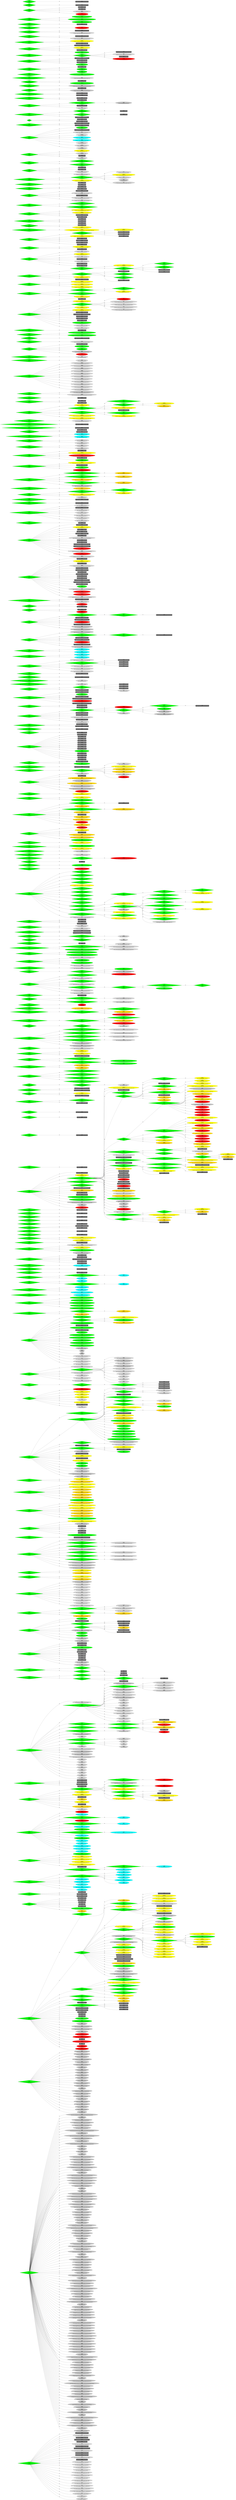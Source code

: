 digraph G {
    rankdir = LR;
    ordering = out;

    node[style = "filled,rounded"];
    1 [label="ID:1\nDECISION\nDE 1 - USA(AI): Should US Attempt To Liberate The UK", shape=diamond, style="rounded, filled", fillcolor=green ]
    50 [label="ID:50\nDECISION\nDE 50 - Disable to Hide All Historical Popups", shape=diamond, style="rounded, filled", fillcolor=green ]
    51 [label="ID:51\nDECISION\nDE 51 - Disable to Remove All Strategic Advice Popups", shape=diamond, style="rounded, filled", fillcolor=green ]
    100 [label="ID:100\nDECISION\nDE 100 - UK: Support the Free French?", shape=diamond, style="rounded, filled", fillcolor=green ]
    101 [label="ID:101\nDECISION\nDE 101 - UK: Destroyers For Bases?", shape=diamond, style="rounded, filled", fillcolor=green ]
    102 [label="ID:102\nDECISION\nDE 102 - UK: Deploy 7th Armoured In Egypt Or The UK?", shape=diamond, style="rounded, filled", fillcolor=green ]
    103 [label="ID:103\nDECISION\nDE 103 - UK: Shift Convoy Routes From The Mediterranean and North America?", shape=diamond, style="rounded, filled", fillcolor=green ]
    104 [label="ID:104\nDECISION\nDE 104 - UK: Support A Pro-Allied Coup In Yugoslavia?", shape=diamond, style="rounded, filled", fillcolor=green ]
    105 [label="ID:105\nDECISION\nDE 105 - UK: Shall We Move Our Capital To Egypt Or Canada?", shape=diamond, style="rounded, filled", fillcolor=green ]
    106 [label="ID:106\nDECISION\nDE 106 - UK: Impose Economic Sanctions On Iraq?", shape=diamond, style="rounded, filled", fillcolor=green ]
    107 [label="ID:107\nDECISION\nDE 107 - UK: Rush Australian And New Zealand Reinforcements To Egypt?", shape=diamond, style="rounded, filled", fillcolor=green ]
    108 [label="ID:108\nDECISION\nDE 108 - UK: Invest Funds In The Special Operations Executive?", shape=diamond, style="rounded, filled", fillcolor=green ]
    109 [label="ID:109\nDECISION\nDE 109 - UK: Form The Polish I Corps? (50%)", shape=diamond, style="rounded, filled", fillcolor=green ]
    110 [label="ID:110\nDECISION\nDE 110 - UK: Form The Polish II Corps?", shape=diamond, style="rounded, filled", fillcolor=green ]
    111 [label="ID:111\nDECISION\nDE 111 - UK: Transform The LDV Into The Home Guard?", shape=diamond, style="rounded, filled", fillcolor=green ]
    112 [label="ID:112\nDECISION\nDE 112 - UK: Strengthen our Forces in East Africa?", shape=diamond, style="rounded, filled", fillcolor=green ]
    113 [label="ID:113\nDECISION\nDE 113 - UK: Prepare Operation Chariot - The Raid Against St Nazaire?", shape=diamond, style="rounded, filled", fillcolor=green ]
    114 [label="ID:114\nDECISION\nDE 114 - UK: Prepare Commando Raids Against Occupied Europe?", shape=diamond, style="rounded, filled", fillcolor=green ]
    115 [label="ID:115\nDECISION\nDE 115 - UK: Form The Polish I Corps? (50%)", shape=diamond, style="rounded, filled", fillcolor=green ]
    116 [label="ID:116\nDECISION\nDE 116 - UK: Lease the Azores from Pro-Axis Portugal?", shape=diamond, style="rounded, filled", fillcolor=green ]
    117 [label="ID:117\nDECISION\nDE 117 - UK: Lease the Azores from Pro-Allied Portugal?", shape=diamond, style="rounded, filled", fillcolor=green ]
    118 [label="ID:118\nDECISION\nDE 118 - UK: Launch Operation Catapult against the Vichy Fleet?", shape=diamond, style="rounded, filled", fillcolor=green ]
    119 [label="ID:119\nDECISION\nDE 119 - UK: Launch Operation Menace to Attack Dakar?", shape=diamond, style="rounded, filled", fillcolor=green ]
    121 [label="ID:121\nDECISION\nDE 121 - UK: Increase our Irregular Forces in North Africa?", shape=diamond, style="rounded, filled", fillcolor=green ]
    122 [label="ID:122\nDECISION\nDE 122 - UK: Deploy A Coastal Command Maritime Patrol In Iceland?", shape=diamond, style="rounded, filled", fillcolor=green ]
    123 [label="ID:123\nDECISION\nDE 123 - UK: Deploy the BEF in France or the UK?", shape=diamond, style="rounded, filled", fillcolor=green ]
    124 [label="ID:124\nDECISION\nDE 124 - UK: Demand Ireland Provides Access to the Treaty Ports?", shape=diamond, style="rounded, filled", fillcolor=green ]
    125 [label="ID:125\nDECISION\nDE 125 - UK: Demand Ireland Provides Access to the Naval Base at Limerick?", shape=diamond, style="rounded, filled", fillcolor=green ]
    126 [label="ID:126\nDECISION\nDE 126 - UK: Operation Fork: Send a Force to Occupy Iceland?", shape=diamond, style="rounded, filled", fillcolor=green ]
    128 [label="ID:128\nDECISION\nDE 128 - UK: Send An Expedition To Narvik?", shape=diamond, style="rounded, filled", fillcolor=green ]
    131 [label="ID:131\nDECISION\n[FW] DE 131 - UK: Invade Syria?", shape=diamond, style="rounded, filled", fillcolor=green ]
    132 [label="ID:132\nDECISION\n[FW] DE 132 - USA: Recognize Vichy France?", shape=diamond, style="rounded, filled", fillcolor=green ]
    133 [label="ID:133\nDECISION\n[FW] DE 133 - UK: Strengthen Our Position In Egypt?", shape=diamond, style="rounded, filled", fillcolor=green ]
    134 [label="ID:134\nDECISION\n[FW] DE 134 - USSR: Delay of Tank Decision", shape=diamond, style="rounded, filled", fillcolor=green ]
    136 [label="ID:136\nDECISION\n[FW] DE 136 - USSR: Deploy Modern Tanks at Smolensk or Kiev?", shape=diamond, style="rounded, filled", fillcolor=green ]
    141 [label="ID:141\nDECISION\n[FW] DE 141 - UK: Offer Extended Game-play?", shape=diamond, style="rounded, filled", fillcolor=green ]
    150 [label="ID:150\nDECISION\nDE 150 - UK: Success At Dakar (20%)", shape=diamond, style="rounded, filled", fillcolor=green ]
    151 [label="ID:151\nDECISION\nDE 151 - UK: Allies Liberate Paris Helper", shape=diamond, style="rounded, filled", fillcolor=green ]
    152 [label="ID:152\nDECISION\nDE 152 - UK: Allies Liberate The Channel Islands Helper", shape=diamond, style="rounded, filled", fillcolor=green ]
    153 [label="ID:153\nDECISION\nDE 153 - UK: Dummy Check For German Units In France (Continuous)", shape=diamond, style="rounded, filled", fillcolor=green ]
    154 [label="ID:154\nDECISION\nDE 154 - UK: Dummy Event to Pay for the Anglo-French Expedition to Support Finland?", shape=diamond, style="rounded, filled", fillcolor=green ]
    156 [label="ID:156\nDECISION\nDE 156 - UK: Dummy Event for SAS Attacks Near Tobruk (Continuous) (7%)", shape=diamond, style="rounded, filled", fillcolor=green ]
    157 [label="ID:157\nDECISION\nDE 157 - UK: Dummy Event for SAS Attacks Near Benghazi (Continuous) (7%)", shape=diamond, style="rounded, filled", fillcolor=green ]
    158 [label="ID:158\nDECISION\nDE 158 - UK: Dummy Event for SAS Attacks Near Tripoli (Continuous) (7%)", shape=diamond, style="rounded, filled", fillcolor=green ]
    159 [label="ID:159\nDECISION\nDE 159 - UK: Dummy Event for SAS Attacks Near El Agheila (Continuous) (7%)", shape=diamond, style="rounded, filled", fillcolor=green ]
    160 [label="ID:160\nDECISION\nDE 160 - UK: Dummy Event for SAS Attacks Near Mersa Matruh (Continuous) (7%)", shape=diamond, style="rounded, filled", fillcolor=green ]
    161 [label="ID:161\nDECISION\nDE 161 - UK: Dummy Event for The Mediterranean Convoy If Malta or Gibraltar fall (33%)", shape=diamond, style="rounded, filled", fillcolor=green ]
    162 [label="ID:162\nDECISION\nDE 162 - UK: Dummy Event for the UK's Convoy to the USSR via Murmansk (Continuous)", shape=diamond, style="rounded, filled", fillcolor=green ]
    163 [label="ID:163\nDECISION\nDE 163 - UK: Dummy Event for Convoys to Glasgow instead of Liverpool (Continuous)", shape=diamond, style="rounded, filled", fillcolor=green ]
    164 [label="ID:164\nDECISION\nDE 164 - UK: Dummy Event for Convoys to Glasgow instead of Liverpool (Continuous)", shape=diamond, style="rounded, filled", fillcolor=green ]
    165 [label="ID:165\nDECISION\nDE 165 - UK: Dummy Event for Convoys to Glasgow instead of Liverpool (Continuous)", shape=diamond, style="rounded, filled", fillcolor=green ]
    166 [label="ID:166\nDECISION\nDE 166 - UK: Dummy Event for Convoys to Glasgow instead of Liverpool (Continuous)", shape=diamond, style="rounded, filled", fillcolor=green ]
    167 [label="ID:167\nDECISION\nDE 167 - UK: Dummy Event for Convoys to Glasgow instead of Liverpool (Continuous)", shape=diamond, style="rounded, filled", fillcolor=green ]
    168 [label="ID:168\nDECISION\nDE 168 - UK: Dummy Event to Deploy 7th Armoured In The UK", shape=diamond, style="rounded, filled", fillcolor=green ]
    169 [label="ID:169\nDECISION\nDE 169 - UK: Dummy Event to Deploy 7th Armoured In The UK", shape=diamond, style="rounded, filled", fillcolor=green ]
    171 [label="ID:171\nDECISION\nDE 171 - UK: Dummy Event to check for an Iraqi unit in Baghdad (Continuous)", shape=diamond, style="rounded, filled", fillcolor=green ]
    172 [label="ID:172\nDECISION\nDE 172 - UK: Dummy Event to check for an Iraqi unit in Baghdad (Continuous)", shape=diamond, style="rounded, filled", fillcolor=green ]
    175 [label="ID:175\nDECISION\nDE 175 - UK: Dummy Event for the UK's convoy to Arkhangelsk (Continuous)", shape=diamond, style="rounded, filled", fillcolor=green ]
    180 [label="ID:180\nDECISION\n[FW] DE 180 - UK: Invade Norway? (Norway pro-Axis but neutral)", shape=diamond, style="rounded, filled", fillcolor=green ]
    200 [label="ID:200\nDECISION\nDE 200 - France: Form The Polish I Corps?", shape=diamond, style="rounded, filled", fillcolor=green ]
    201 [label="ID:201\nDECISION\nDE 201 - France: Reincorporate Vichy France within France?", shape=diamond, style="rounded, filled", fillcolor=green ]
    202 [label="ID:202\nDECISION\nDE 202 - France: Ban the Communist Party and Detain Their Militants?", shape=diamond, style="rounded, filled", fillcolor=green ]
    203 [label="ID:203\nDECISION\nDE 203 - France: Recruit Spanish Exiles to Improve our Fortifications?", shape=diamond, style="rounded, filled", fillcolor=green ]
    204 [label="ID:204\nDECISION\nDE 204 - France: Send an Anglo-French Expedition to Support Finland?", shape=diamond, style="rounded, filled", fillcolor=green ]
    205 [label="ID:205\nDECISION\nDE 205 - France: Send An Expedition To Narvik?", shape=diamond, style="rounded, filled", fillcolor=green ]
    210 [label="ID:210\nDECISION\nDE 210 - France: Allies Liberate Paris Helper", shape=diamond, style="rounded, filled", fillcolor=green ]
    211 [label="ID:211\nDECISION\nDE 211 - France: Allies Return St. Nazaire To French Control", shape=diamond, style="rounded, filled", fillcolor=green ]
    212 [label="ID:212\nDECISION\nDE 212 - France: Alsace Is Reunited With France", shape=diamond, style="rounded, filled", fillcolor=green ]
    213 [label="ID:213\nDECISION\nDE 213 - France: Alsace Is Reunited With France", shape=diamond, style="rounded, filled", fillcolor=green ]
    220 [label="ID:220\nDECISION\n[FW] DE 220 - Germany: Delay of Tank Decision", shape=diamond, style="rounded, filled", fillcolor=green ]
    221 [label="ID:221\nDECISION\n[FW] DE 221 - Germany: Accept Extended Game-play?", shape=diamond, style="rounded, filled", fillcolor=green ]
    222 [label="ID:222\nDECISION\n[FW] DE 222 - Germany: Turkey Resists Allied Diplomacy", shape=diamond, style="rounded, filled", fillcolor=green ]
    223 [label="ID:223\nDECISION\n[FW] DE 223 - Germany: Defensive Corps (Moscow Allied)", shape=diamond, style="rounded, filled", fillcolor=green ]
    224 [label="ID:224\nDECISION\n[FW] DE 224 - Germany: Defensive Corps (Smolensk Allied)", shape=diamond, style="rounded, filled", fillcolor=green ]
    225 [label="ID:225\nDECISION\n[FW] DE 225 - Germany: Defensive Corps (Kiev Allied)", shape=diamond, style="rounded, filled", fillcolor=green ]
    226 [label="ID:226\nDECISION\n[FW] DE 226 - Germany: Defensive Corps (Odessa Allied)", shape=diamond, style="rounded, filled", fillcolor=green ]
    227 [label="ID:227\nDECISION\n[FW] DE 227 - Germany: Defensive Corps (Riga Allied)", shape=diamond, style="rounded, filled", fillcolor=green ]
    228 [label="ID:228\nDECISION\n[FW] DE 228 - Germany: Defensive Corps (Paris Allied)", shape=diamond, style="rounded, filled", fillcolor=green ]
    229 [label="ID:229\nDECISION\n[FW] DE 229 - Germany: Defensive Corps (Brussels Allied)", shape=diamond, style="rounded, filled", fillcolor=green ]
    230 [label="ID:230\nDECISION\n[FW] DE 230 - Germany: Defensive Corps (Rostov Allied)", shape=diamond, style="rounded, filled", fillcolor=green ]
    231 [label="ID:231\nDECISION\nDE 231 - Germany: Annex Lithuania(Axis)?", shape=diamond, style="rounded, filled", fillcolor=green ]
    232 [label="ID:232\nDECISION\nDE 232 - Germany: Annex Lithuania(Allied)?", shape=diamond, style="rounded, filled", fillcolor=green ]
    233 [label="ID:233\nDECISION\nDE 233 - Germany: Force Romania To Hand Over Territory To Its Neighbors?", shape=diamond, style="rounded, filled", fillcolor=green ]
    234 [label="ID:234\nDECISION\n[FW] DE 234 - Germany: Force Romania To Hand Over Territory To Its Neighbors? (delayed) (25%)", shape=diamond, style="rounded, filled", fillcolor=green ]
    268 [label="ID:268\nDECISION\n[FW] DE 268 - USSR(AI): Offensive Units (Moscow Axis)", shape=diamond, style="rounded, filled", fillcolor=green ]
    269 [label="ID:269\nDECISION\n[FW] DE 269 - USSR(AI): Offensive Units", shape=diamond, style="rounded, filled", fillcolor=green ]
    270 [label="ID:270\nDECISION\n[FW] DE 270 - UK(AI): Offensive Units", shape=diamond, style="rounded, filled", fillcolor=green ]
    271 [label="ID:271\nDECISION\n[FW] DE 271 - USA(AI): Offensive Units", shape=diamond, style="rounded, filled", fillcolor=green ]
    281 [label="ID:281\nDECISION\n[FW] DE 281 - UK: Form a Garrison from Greek Army In Exile?", shape=diamond, style="rounded, filled", fillcolor=green ]
    300 [label="ID:300\nDECISION\nDE 300 - USA: Send Tanks To Cairo?", shape=diamond, style="rounded, filled", fillcolor=green ]
    301 [label="ID:301\nDECISION\nDE 301 - USA: Keep French Aircraft Or Send Them To The UK And Canada? (50%)", shape=diamond, style="rounded, filled", fillcolor=green ]
    302 [label="ID:302\nDECISION\nDE 302 - USA: Equip The Brazilian Expeditionary Force?", shape=diamond, style="rounded, filled", fillcolor=green ]
    303 [label="ID:303\nDECISION\nDE 303 - USA: Offer To Surrender?", shape=diamond, style="rounded, filled", fillcolor=green ]
    304 [label="ID:304\nDECISION\nDE 304 - USA: Ship Supplies to the USSR via Vladivostock?", shape=diamond, style="rounded, filled", fillcolor=green ]
    305 [label="ID:305\nDECISION\nDE 305 - USA: Give the British Permission to repair their Warships in a US Port?", shape=diamond, style="rounded, filled", fillcolor=green ]
    306 [label="ID:306\nDECISION\nDE 306 - USA: Transfer Supplies to the USSR via Persia?", shape=diamond, style="rounded, filled", fillcolor=green ]
    307 [label="ID:307\nDECISION\nDE 307 - USA: Send a US Marine Brigade to Garrison Iceland?", shape=diamond, style="rounded, filled", fillcolor=green ]
    308 [label="ID:308\nDECISION\nDE 308 - USA: Order OSS to Intrigue in Vichy Algeria?", shape=diamond, style="rounded, filled", fillcolor=green ]
    309 [label="ID:309\nDECISION\nDE 309 - USA: Should OSS Build Links with the Spanish Republican Resistance?", shape=diamond, style="rounded, filled", fillcolor=green ]
    310 [label="ID:310\nDECISION\nDE 310 - USA: Offer To Surrender?", shape=diamond, style="rounded, filled", fillcolor=green ]
    312 [label="ID:312\nDECISION\nDE 312 - UK: Operation Countenance: Ask the USSR to join us in Invading Persia(Allied)?", shape=diamond, style="rounded, filled", fillcolor=green ]
    313 [label="ID:313\nDECISION\n[FW] DE 313 - UK: Operation Countenance: Ask the USSR to join us in Invading Persia(Axis)?", shape=diamond, style="rounded, filled", fillcolor=green ]
    314 [label="ID:314\nDECISION\n[FW] DE 314 - USSR: Operation Countenance: Join the UK in Invading Persia(Allied)?", shape=diamond, style="rounded, filled", fillcolor=green ]
    315 [label="ID:315\nDECISION\n[FW] DE 315 - USSR: Operation Countenance: Join the UK in Invading Persia(Axis)?", shape=diamond, style="rounded, filled", fillcolor=green ]
    317 [label="ID:317\nDECISION\n[FW] DE 317 - UK: Dummy Event to deduct 50 MPPs if Countenance is approved", shape=diamond, style="rounded, filled", fillcolor=green ]
    318 [label="ID:318\nDECISION\n[FW] DE 318 - UK: Dummy Event to deduct 50 MPPs if Countenance is approved", shape=diamond, style="rounded, filled", fillcolor=green ]
    350 [label="ID:350\nDECISION\nDE 350 - USA: Dummy Event as Lend Lease Begins", shape=diamond, style="rounded, filled", fillcolor=green ]
    351 [label="ID:351\nDECISION\nDE 351 - USA: Dummy Event as the Cash And Carry Bill is Passed", shape=diamond, style="rounded, filled", fillcolor=green ]
    352 [label="ID:352\nDECISION\nDE 352 - USA: Dummy Event to represent supplies sent to Vladivostock (Continuous)", shape=diamond, style="rounded, filled", fillcolor=green ]
    353 [label="ID:353\nDECISION\nDE 353 - USA: Dummy Event to represent supplies sent to the USSR via Persia (Continuous)", shape=diamond, style="rounded, filled", fillcolor=green ]
    354 [label="ID:354\nDECISION\nDE 354 - USA: Greenland Protectorate Helper (Denmark in Axis hands)", shape=diamond, style="rounded, filled", fillcolor=green ]
    355 [label="ID:355\nDECISION\nDE 355 - USA: Dummy Event to increase Resistance Activity in Europe from 1st January 1944", shape=diamond, style="rounded, filled", fillcolor=green ]
    356 [label="ID:356\nDECISION\nDE 356 - USA: Dummy Event for the Czechoslovak Uprising of 1944", shape=diamond, style="rounded, filled", fillcolor=green ]
    357 [label="ID:357\nDECISION\nDE 357 - USA: Dummy Event for the Czechoslovak Uprising in Prague", shape=diamond, style="rounded, filled", fillcolor=green ]
    358 [label="ID:358\nDECISION\nDE 358 - USA: Dummy Event to increase Resistance Activity - Multiplayer Games", shape=diamond, style="rounded, filled", fillcolor=green ]
    359 [label="ID:359\nDECISION\nDE 359 - USA: Second Dummy Event for the Czechoslovak Uprising of 1944", shape=diamond, style="rounded, filled", fillcolor=green ]
    360 [label="ID:360\nDECISION\nDE 360 - USA: Second Dummy Event for the Czechoslovak Uprising in Prague", shape=diamond, style="rounded, filled", fillcolor=green ]
    361 [label="ID:361\nDECISION\nDE 361 - USA: Dummy Event for Spanish Republican Resistance - Asturias (Continuous) (10%)", shape=diamond, style="rounded, filled", fillcolor=green ]
    362 [label="ID:362\nDECISION\nDE 362 - USA: Dummy Event for Spanish Republican Resistance - Granada (Continuous) (5%)", shape=diamond, style="rounded, filled", fillcolor=green ]
    363 [label="ID:363\nDECISION\nDE 363 - USA: Dummy Event for Spanish Republican Resistance - Córdoba (Continuous) (5%)", shape=diamond, style="rounded, filled", fillcolor=green ]
    364 [label="ID:364\nDECISION\nDE 364 - USA: Dummy Event for Spanish Republican Resistance - Catalonia (Continuous) (5%)", shape=diamond, style="rounded, filled", fillcolor=green ]
    365 [label="ID:365\nDECISION\nDE 365 - USA: Dummy Event for the US Convoy to the USSR (Continuous) (Capital->Egypt)", shape=diamond, style="rounded, filled", fillcolor=green ]
    366 [label="ID:366\nDECISION\nDE 366 - USA: Dummy Event for the US Convoy to the USSR (Continuous) (Capital->Canada)", shape=diamond, style="rounded, filled", fillcolor=green ]
    367 [label="ID:367\nDECISION\nDE 367 - USA: Dummy Event to increase Resistance Activity - Multiplayer Games", shape=diamond, style="rounded, filled", fillcolor=green ]
    369 [label="ID:369\nDECISION\nDE 369 - USA: Dummy Event to represent supplies sent to Vladivostock (Continuous)", shape=diamond, style="rounded, filled", fillcolor=green ]
    370 [label="ID:370\nDECISION\nDE 370 - USA: Dummy Event for UK convoy after successful Sealion & USSR surrendered (Continuous)", shape=diamond, style="rounded, filled", fillcolor=green ]
    371 [label="ID:371\nDECISION\nDE 371 - USA: Italy's National Morale falls below 1%", shape=diamond, style="rounded, filled", fillcolor=green ]
    381 [label="ID:381\nDECISION\n[FW] DE 381 - USSR: Dummy Event To Allow Axis Oil Shortages (Continuous)", shape=diamond, style="rounded, filled", fillcolor=green ]
    382 [label="ID:382\nDECISION\n[FW] DE 382 - Germany: Synthetic Oil", shape=diamond, style="rounded, filled", fillcolor=green ]
    400 [label="ID:400\nDECISION\n[FW] DE 400 - USSR: Form The Polish 1st And 2nd Armies? (50%)", shape=diamond, style="rounded, filled", fillcolor=green ]
    401 [label="ID:401\nDECISION\nDE 401 - USSR: Attack Finland in the Winter War?", shape=diamond, style="rounded, filled", fillcolor=green ]
    402 [label="ID:402\nDECISION\nDE 402 - USSR: Transfer Industry To The Urals?", shape=diamond, style="rounded, filled", fillcolor=green ]
    404 [label="ID:404\nDECISION\nDE 404 - USSR: Sign an Armistice with Finland?", shape=diamond, style="rounded, filled", fillcolor=green ]
    405 [label="ID:405\nDECISION\nDE 405 - USSR: Form The Polish I Corps?", shape=diamond, style="rounded, filled", fillcolor=green ]
    406 [label="ID:406\nDECISION\nDE 406 - USSR: Order the Red Army to advance into Poland?", shape=diamond, style="rounded, filled", fillcolor=green ]
    407 [label="ID:407\nDECISION\nDE 407 - USSR: Issue Order 270 and Enlarge the NKVD to Impose Discipline?", shape=diamond, style="rounded, filled", fillcolor=green ]
    408 [label="ID:408\nDECISION\nDE 408 - USSR: Should Stalin Stay in Moscow to Lead its Defense?", shape=diamond, style="rounded, filled", fillcolor=green ]
    409 [label="ID:409\nDECISION\nDE 409 - USSR: Prepare for Winter Warfare?", shape=diamond, style="rounded, filled", fillcolor=green ]
    410 [label="ID:410\nDECISION\nDE 410 - USSR: Form a National Committee For A Free Germany?", shape=diamond, style="rounded, filled", fillcolor=green ]
    411 [label="ID:411\nDECISION\nDE 411 - USSR: Prepare for Winter Warfare? (No Winter War Against Finland)", shape=diamond, style="rounded, filled", fillcolor=green ]
    412 [label="ID:412\nDECISION\nDE 412 - USSR: Accept the German Offer of a Revised Boundary and Friendship Treaty?", shape=diamond, style="rounded, filled", fillcolor=green ]
    413 [label="ID:413\nDECISION\nDE 413 - USSR: Accept the German Offer of a Revised Boundary and Friendship Treaty?", shape=diamond, style="rounded, filled", fillcolor=green ]
    414 [label="ID:414\nDECISION\nDE 414 - USSR: Annex the Baltic States?", shape=diamond, style="rounded, filled", fillcolor=green ]
    415 [label="ID:415\nDECISION\nDE 415 - USSR: Should We Prepare to Send Supplies via Lake Ladoga to a Besieged Leningrad?", shape=diamond, style="rounded, filled", fillcolor=green ]
    416 [label="ID:416\nDECISION\nDE 416 - USSR: Shall We Deploy Dedicated Anti-Tank Units?", shape=diamond, style="rounded, filled", fillcolor=green ]
    417 [label="ID:417\nDECISION\nDE 417 - USSR: Offer to Surrender?", shape=diamond, style="rounded, filled", fillcolor=green ]
    418 [label="ID:418\nDECISION\nDE 418 - USSR: Seize Bessarabia?", shape=diamond, style="rounded, filled", fillcolor=green ]
    427 [label="ID:427\nDECISION\n[FW] DE 427 - Germany: Learn the Lessons of the Soviet Winter?", shape=diamond, style="rounded, filled", fillcolor=green ]
    428 [label="ID:428\nDECISION\n[FW] DE 428 - USSR: Transfer Forces From Siberia (Moscow Occupied)", shape=diamond, style="rounded, filled", fillcolor=green ]
    429 [label="ID:429\nDECISION\n[FW] DE 429 - Germany: Maikop Oil Fields (Maikop Occupied)", shape=diamond, style="rounded, filled", fillcolor=green ]
    430 [label="ID:430\nDECISION\n[FW] DE 430 - UK: British Empire Reacts To Successful Sealion", shape=diamond, style="rounded, filled", fillcolor=green ]
    431 [label="ID:431\nDECISION\n[FW] DE 431 - Germany: Tungsten Imports From Portugal (Continuous)", shape=diamond, style="rounded, filled", fillcolor=green ]
    450 [label="ID:450\nDECISION\nDE 450 - USSR: Release Of Funds For The War Effort", shape=diamond, style="rounded, filled", fillcolor=green ]
    451 [label="ID:451\nDECISION\nDE 451 - USSR(AI): Urals Transfer AI Boost(1) (Continuous) (Intermediate)", shape=diamond, style="rounded, filled", fillcolor=green ]
    452 [label="ID:452\nDECISION\nDE 452 - USSR(AI): Urals Transfer AI Boost(2) (Continuous) (Expert)", shape=diamond, style="rounded, filled", fillcolor=green ]
    453 [label="ID:453\nDECISION\nDE 453 - USSR: Dummy Event to represent US supplies sent to Vladivostock (Continuous)", shape=diamond, style="rounded, filled", fillcolor=green ]
    454 [label="ID:454\nDECISION\nDE 454 - USSR: Dummy Event to represent supplies sent to the USSR via Persia (Continuous)", shape=diamond, style="rounded, filled", fillcolor=green ]
    455 [label="ID:455\nDECISION\nDE 455 - USSR: Dummy Event to trigger supplies via Lake Ladoga to a Besieged Leningrad (Continuous)", shape=diamond, style="rounded, filled", fillcolor=green ]
    456 [label="ID:456\nDECISION\nDE 456 - USSR: Dummy Event to represent US supplies sent to Vladivostock (Continuous)", shape=diamond, style="rounded, filled", fillcolor=green ]
    457 [label="ID:457\nDECISION\nDE 457 - USSR: Annex the Baltic States - Lithuania(Pro-Allied)", shape=diamond, style="rounded, filled", fillcolor=green ]
    458 [label="ID:458\nDECISION\nDE 458 - USSR: Annex the Baltic States - Lithuania(Pro-Axis)", shape=diamond, style="rounded, filled", fillcolor=green ]
    463 [label="ID:463\nDECISION\n[FW] DE 463 - UK: Belgian and Dutch Armies In Exile", shape=diamond, style="rounded, filled", fillcolor=green ]
    475 [label="ID:475\nDECISION\n[FW] DE 475 - UK: Form Leclerc Force?", shape=diamond, style="rounded, filled", fillcolor=green ]
    480 [label="ID:480\nDECISION\n[FW] DE 480 - USSR: Sign an Armistice with Finland?", shape=diamond, style="rounded, filled", fillcolor=green ]
    500 [label="ID:500\nDECISION\nDE 500 - Poland: Should our soldiers head to Britain or France?", shape=diamond, style="rounded, filled", fillcolor=green ]
    501 [label="ID:501\nDECISION\nDE 501 - Poland: Evacuate Polish Soldiers from the USSR to the Middle East?", shape=diamond, style="rounded, filled", fillcolor=green ]
    530 [label="ID:530\nDECISION\n[FW] DE 530 - Germany: Stalingrad Supply(Saratov Allied) (Continuous)", shape=diamond, style="rounded, filled", fillcolor=green ]
    531 [label="ID:531\nDECISION\n[FW] DE 531 - Germany: Stalingrad Supply(Astrakhan Allied) (Continuous)", shape=diamond, style="rounded, filled", fillcolor=green ]
    533 [label="ID:533\nDECISION\n[FW] DE 533 - UK: Invade Egypt (5%)", shape=diamond, style="rounded, filled", fillcolor=green ]
    540 [label="ID:540\nDECISION\n[FW] DE 540 - Germany: Threaten Switzerland Regarding Downing of Axis Aircraft?", shape=diamond, style="rounded, filled", fillcolor=green ]
    542 [label="ID:542\nDECISION\n[FW] DE 542 - Germany: Provide Irish Saboteur Training?", shape=diamond, style="rounded, filled", fillcolor=green ]
    543 [label="ID:543\nDECISION\n[FW] DE 543 - UK: Occupy Southern Ireland?", shape=diamond, style="rounded, filled", fillcolor=green ]
    544 [label="ID:544\nDECISION\n[FW] DE 544 - Germany: Form The Croatian Mountain Division?", shape=diamond, style="rounded, filled", fillcolor=green ]
    545 [label="ID:545\nDECISION\n[FW] DE 545 - UK: Permit Irish Defense Force To Defect To UK?", shape=diamond, style="rounded, filled", fillcolor=green ]
    546 [label="ID:546\nDECISION\n[FW] DE 546 - Germany: Military Exports To Sweden?", shape=diamond, style="rounded, filled", fillcolor=green ]
    547 [label="ID:547\nDECISION\n[FW] DE 547 - USSR: Demand Sweden Surrender Baltic State Gold Reserves?", shape=diamond, style="rounded, filled", fillcolor=green ]
    551 [label="ID:551\nDECISION\n[FW] DE 551 - Germany: Dummy Event After Ural Industry Transfer", shape=diamond, style="rounded, filled", fillcolor=green ]
    552 [label="ID:552\nDECISION\n[FW] DE 552 - USSR: Prioritize Soviet Military Production?", shape=diamond, style="rounded, filled", fillcolor=green ]
    553 [label="ID:553\nDECISION\n[FW] DE 553 - Germany: Dummy Event After USSR Prioritizes Industry Over Civilians", shape=diamond, style="rounded, filled", fillcolor=green ]
    554 [label="ID:554\nDECISION\n[FW] DE 554 - USSR: Soviet Production", shape=diamond, style="rounded, filled", fillcolor=green ]
    559 [label="ID:559\nDECISION\n[FW] DE 559 - UK: Dummy Script For UK Syria Advice Popup", shape=diamond, style="rounded, filled", fillcolor=green ]
    600 [label="ID:600\nDECISION\nDE 600 - Germany: Should Germany Honor The Molotov-Ribbentrop Pact?", shape=diamond, style="rounded, filled", fillcolor=green ]
    601 [label="ID:601\nDECISION\nDE 601 - Germany: Should We Occupy Denmark?", shape=diamond, style="rounded, filled", fillcolor=green ]
    602 [label="ID:602\nDECISION\nDE 602 - Germany: Should Germany Create Vichy France?", shape=diamond, style="rounded, filled", fillcolor=green ]
    603 [label="ID:603\nDECISION\nDE 603 - Germany: Entice Franco To Enter The War?", shape=diamond, style="rounded, filled", fillcolor=green ]
    604 [label="ID:604\nDECISION\nDE 604 - Germany: Raise The French Battleship Strasbourg? (50%)", shape=diamond, style="rounded, filled", fillcolor=green ]
    605 [label="ID:605\nDECISION\nDE 605 - Germany: Enhance Our Naval Base At St. Nazaire?", shape=diamond, style="rounded, filled", fillcolor=green ]
    606 [label="ID:606\nDECISION\nDE 606 - Germany: Continue Work On The Graf Zeppelin Aircraft Carrier? (50%)", shape=diamond, style="rounded, filled", fillcolor=green ]
    607 [label="ID:607\nDECISION\nDE 607 - Germany: Form Volksgrenadier Corps?", shape=diamond, style="rounded, filled", fillcolor=green ]
    608 [label="ID:608\nDECISION\nDE 608 - Germany: Provide the Volkssturm with Equipment?", shape=diamond, style="rounded, filled", fillcolor=green ]
    609 [label="ID:609\nDECISION\nDE 609 - Germany: Form a Free Indian Legion?", shape=diamond, style="rounded, filled", fillcolor=green ]
    612 [label="ID:612\nDECISION\nDE 612 - Germany: Send U-Boats to Serve in the Black Sea?", shape=diamond, style="rounded, filled", fillcolor=green ]
    613 [label="ID:613\nDECISION\nDE 613 - Germany: Transfer The 23rd U-Boat Flotilla To The Mediterranean?", shape=diamond, style="rounded, filled", fillcolor=green ]
    614 [label="ID:614\nDECISION\nDE 614 - Germany: Rescue Mussolini?", shape=diamond, style="rounded, filled", fillcolor=green ]
    615 [label="ID:615\nDECISION\nDE 615 - Germany: Form The Italian National Republican Army? (90%)", shape=diamond, style="rounded, filled", fillcolor=green ]
    616 [label="ID:616\nDECISION\nDE 616 - Germany: Accept Allied Surrender?", shape=diamond, style="rounded, filled", fillcolor=green ]
    617 [label="ID:617\nDECISION\nDE 617 - Germany: Deploy The 7th Flieger Division Now?", shape=diamond, style="rounded, filled", fillcolor=green ]
    618 [label="ID:618\nDECISION\nDE 618 - Germany: Launch Operation Panzerfaust to keep Hungary in the War?", shape=diamond, style="rounded, filled", fillcolor=green ]
    619 [label="ID:619\nDECISION\nDE 619 - Germany: Attempt to Keep Finland in the War?", shape=diamond, style="rounded, filled", fillcolor=green ]
    620 [label="ID:620\nDECISION\nDE 620 - Germany: Raise an Egyptian Legion?", shape=diamond, style="rounded, filled", fillcolor=green ]
    621 [label="ID:621\nDECISION\nDE 621 - Germany: Divide Yugoslavia and Set up Croatia as an Independent State?", shape=diamond, style="rounded, filled", fillcolor=green ]
    622 [label="ID:622\nDECISION\nDE 622 - Germany: Continue through the Gibraltar Strait? (Continuous) (From East to West)", shape=diamond, style="rounded, filled", fillcolor=green ]
    623 [label="ID:623\nDECISION\nDE 623 - Germany: Continue through the Gibraltar Strait? (Continuous) (From West to East)", shape=diamond, style="rounded, filled", fillcolor=green ]
    624 [label="ID:624\nDECISION\nDE 624 - Germany: Send Assistance to the Iraqi Rebels?", shape=diamond, style="rounded, filled", fillcolor=green ]
    625 [label="ID:625\nDECISION\nDE 625 - Germany: Raise a Don Cossack Cavalry Corps?", shape=diamond, style="rounded, filled", fillcolor=green ]
    626 [label="ID:626\nDECISION\nDE 626 - Germany: Raise a Russian Liberation Army Corps?", shape=diamond, style="rounded, filled", fillcolor=green ]
    627 [label="ID:627\nDECISION\nDE 627 - Germany: Deploy Coastal Guns on the Atlantic Wall?", shape=diamond, style="rounded, filled", fillcolor=green ]
    630 [label="ID:630\nDECISION\nDE 630 - Germany: Offer the USSR a Revised Boundary and Friendship Treaty?", shape=diamond, style="rounded, filled", fillcolor=green ]
    631 [label="ID:631\nDECISION\nDE 631 - Germany: Offer the USSR a new Boundary and Friendship Treaty?", shape=diamond, style="rounded, filled", fillcolor=green ]
    632 [label="ID:632\nDECISION\nDE 632 - Germany: Annex Lithuania(Allied)?", shape=diamond, style="rounded, filled", fillcolor=green ]
    633 [label="ID:633\nDECISION\nDE 633 - Germany: Annex Lithuania(Axis)?", shape=diamond, style="rounded, filled", fillcolor=green ]
    634 [label="ID:634\nDECISION\nDE 634 - Germany: Annex Lithuania?", shape=diamond, style="rounded, filled", fillcolor=green ]
    635 [label="ID:635\nDECISION\nDE 635 - Germany: Shall We Send All The Ore Via Sweden? (Norway Surrendered)", shape=diamond, style="rounded, filled", fillcolor=green ]
    636 [label="ID:636\nDECISION\nDE 636 - Germany: Shall We Send All The Ore via Sweden? (Norway Axis)", shape=diamond, style="rounded, filled", fillcolor=green ]
    637 [label="ID:637\nDECISION\nDE 637 - Germany: Occupy Vichy France?", shape=diamond, style="rounded, filled", fillcolor=green ]
    638 [label="ID:638\nDECISION\nDE 638 - Germany: Occupy Vichy France?", shape=diamond, style="rounded, filled", fillcolor=green ]
    639 [label="ID:639\nDECISION\nDE 639 - Germany: Occupy Tunisia?", shape=diamond, style="rounded, filled", fillcolor=green ]
    640 [label="ID:640\nDECISION\nDE 640 - Germany: Occupy Tunisia?", shape=diamond, style="rounded, filled", fillcolor=green ]
    641 [label="ID:641\nDECISION\nDE 641 - Germany: Accept Allied Surrender?", shape=diamond, style="rounded, filled", fillcolor=green ]
    642 [label="ID:642\nDECISION\nDE 642 - Germany: Form The Afrika Korps for Service in North Africa? (Benghazi, Gazala, Tripoli - Axis)", shape=diamond, style="rounded, filled", fillcolor=green ]
    643 [label="ID:643\nDECISION\nDE 643 - Germany: Shall We Invade Norway(Pro-Axis)?", shape=diamond, style="rounded, filled", fillcolor=green ]
    644 [label="ID:644\nDECISION\nDE 644 - Germany: Shall We Invade Norway(Pro-Allied)?", shape=diamond, style="rounded, filled", fillcolor=green ]
    645 [label="ID:645\nDECISION\nDE 645 - Germany: Shall We Deploy Dedicated Anti-Tank Units?", shape=diamond, style="rounded, filled", fillcolor=green ]
    646 [label="ID:646\nDECISION\nDE 646 - Germany: Accept Allied Surrender?", shape=diamond, style="rounded, filled", fillcolor=green ]
    647 [label="ID:647\nDECISION\nDE 647 - Germany: Form The Afrika Korps for Service in North Africa? (Benghazi, Tripoli - Axis)", shape=diamond, style="rounded, filled", fillcolor=green ]
    648 [label="ID:648\nDECISION\nDE 648 - Germany: Form The Afrika Korps for Service in North Africa? (Trieste - Axis)", shape=diamond, style="rounded, filled", fillcolor=green ]
    649 [label="ID:649\nDECISION\nDE 649 - Germany: Form The Afrika Korps for Service in North Africa? (Tripoli - Axis)", shape=diamond, style="rounded, filled", fillcolor=green ]
    650 [label="ID:650\nDECISION\nDE 650 - Germany: Wolfram Imports From Spain (Continuous)", shape=diamond, style="rounded, filled", fillcolor=green ]
    651 [label="ID:651\nDECISION\nDE 651 - Germany: Imports From The USSR (Continuous)", shape=diamond, style="rounded, filled", fillcolor=green ]
    652 [label="ID:652\nDECISION\nDE 652 - Germany: Imports From The USSR (Continuous)", shape=diamond, style="rounded, filled", fillcolor=green ]
    654 [label="ID:654\nDECISION\nDE 654 - Germany: Spain Regains The Ports Of Vigo And Santa Cruz (Spain is 100% Allied)", shape=diamond, style="rounded, filled", fillcolor=green ]
    655 [label="ID:655\nDECISION\nDE 655 - Germany: Dummy Event To Allow The 1944 Warsaw Rising", shape=diamond, style="rounded, filled", fillcolor=green ]
    656 [label="ID:656\nDECISION\nDE 656 - Germany: Dummy Event To Allow The Occupation of the Channel Islands", shape=diamond, style="rounded, filled", fillcolor=green ]
    657 [label="ID:657\nDECISION\nDE 657 - Germany: Italy's National Morale falls below 30%", shape=diamond, style="rounded, filled", fillcolor=green ]
    659 [label="ID:659\nDECISION\nDE 659 - Germany: Franco Provides Access To The Ports Of Vigo And Santa Cruz", shape=diamond, style="rounded, filled", fillcolor=green ]
    660 [label="ID:660\nDECISION\nDE 660 - Germany: Spain Regains The Ports Of Vigo And Santa Cruz (Spain joins the Axis)", shape=diamond, style="rounded, filled", fillcolor=green ]
    661 [label="ID:661\nDECISION\nDE 661 - Germany: Spain Regains The Ports Of Vigo And Santa Cruz (Paris Liberated)", shape=diamond, style="rounded, filled", fillcolor=green ]
    662 [label="ID:662\nDECISION\nDE 662 - Germany: Spain Regains The Ports Of Vigo And Santa Cruz (Spain is pro-Allied)", shape=diamond, style="rounded, filled", fillcolor=green ]
    663 [label="ID:663\nDECISION\nDE 663 - Germany: Croatia Seizes The Territory That Italy Had Taken From Yugoslavia (Rome falls)", shape=diamond, style="rounded, filled", fillcolor=green ]
    664 [label="ID:664\nDECISION\nDE 664 - Germany: Dummy Event for Romania to switch sides (Continuous) (75%)", shape=diamond, style="rounded, filled", fillcolor=green ]
    665 [label="ID:665\nDECISION\nDE 665 - Germany: Dummy Event for Bulgaria to switch sides (Continuous) (50%)", shape=diamond, style="rounded, filled", fillcolor=green ]
    666 [label="ID:666\nDECISION\nDE 666 - Germany: Dummy Event for Spanish Pro-Allied Partisans", shape=diamond, style="rounded, filled", fillcolor=green ]
    667 [label="ID:667\nDECISION\nDE 667 - Germany: Dummy Event for Spanish Anti-Allied Partisans", shape=diamond, style="rounded, filled", fillcolor=green ]
    668 [label="ID:668\nDECISION\nDE 668 - Germany: Dummy Event for Norway's Convoy to travel from Kristiansand if Narvik is Allied (Continuous)", shape=diamond, style="rounded, filled", fillcolor=green ]
    669 [label="ID:669\nDECISION\nDE 669 - Germany: Dummy Event for AI Helper", shape=diamond, style="rounded, filled", fillcolor=green ]
    670 [label="ID:670\nDECISION\nDE 670 - Germany: Dummy Event to check For German Units In Algiers", shape=diamond, style="rounded, filled", fillcolor=green ]
    671 [label="ID:671\nDECISION\nDE 671 - Germany: Form The Afrika Korps for Service in North Africa? (Benghazi and Gazala in Axis hands and Tripoli in Allied hands)", shape=diamond, style="rounded, filled", fillcolor=green ]
    672 [label="ID:672\nDECISION\nDE 672 - Germany: Form The Afrika Korps for Service in North Africa? (Benghazi and Trieste in Axis hands, Tripoli and Gazala in Allied hands)", shape=diamond, style="rounded, filled", fillcolor=green ]
    673 [label="ID:673\nDECISION\nDE 673 - Germany: Dummy Decision to Deploy Coastal Guns on the Atlantic Wall", shape=diamond, style="rounded, filled", fillcolor=green ]
    674 [label="ID:674\nDECISION\nDE 674 - Germany: Italy's National Morale falls below 20%", shape=diamond, style="rounded, filled", fillcolor=green ]
    676 [label="ID:676\nDECISION\nDE 676 - Germany: Supply script for Axis control of Gibraltar (Continuous)", shape=diamond, style="rounded, filled", fillcolor=green ]
    677 [label="ID:677\nDECISION\nDE 677 - Germany: Dummy Event for Vichy French Pro-Allied Partisans", shape=diamond, style="rounded, filled", fillcolor=green ]
    679 [label="ID:679\nDECISION\n[FW] DE 679 - Germany(AI): Garrison Egypt", shape=diamond, style="rounded, filled", fillcolor=green ]
    680 [label="ID:680\nDECISION\n[FW] DE 680 - Germany: Chrome Imports From Turkey (Continuous) (via Bulgaria)", shape=diamond, style="rounded, filled", fillcolor=green ]
    681 [label="ID:681\nDECISION\n[FW] DE 681 - Germany: Chrome Imports From Turkey (Continuous) (via Greece)", shape=diamond, style="rounded, filled", fillcolor=green ]
    700 [label="ID:700\nDECISION\nDE 700 - Italy: Expedite the Construction of Aircraft Carrier Aquila?", shape=diamond, style="rounded, filled", fillcolor=green ]
    701 [label="ID:701\nDECISION\nDE 701 - Italy: Form an Italian Expeditionary Force? (50%)", shape=diamond, style="rounded, filled", fillcolor=green ]
    702 [label="ID:702\nDECISION\nDE 702 - Italy: Raise the French Light Cruiser Jean de Vienne? (50%)", shape=diamond, style="rounded, filled", fillcolor=green ]
    703 [label="ID:703\nDECISION\nDE 703 - Italy: Bribe Greek Politicians and Generals? (50%)", shape=diamond, style="rounded, filled", fillcolor=green ]
    704 [label="ID:704\nDECISION\nDE 704 - Italy: Target Allied Ports with Prince Borghese's Human Torpedoes?", shape=diamond, style="rounded, filled", fillcolor=green ]
    705 [label="ID:705\nDECISION\nDE 705 - Italy: Raise the French Light Cruiser Jean de Vienne? (80%)", shape=diamond, style="rounded, filled", fillcolor=green ]
    706 [label="ID:706\nDECISION\nDE 706 - Italy: Continue through the Gibraltar Strait? (Continuous) (From East to West)", shape=diamond, style="rounded, filled", fillcolor=green ]
    707 [label="ID:707\nDECISION\nDE 707 - Italy: Continue through the Gibraltar Strait? (Continuous) (From West to East)", shape=diamond, style="rounded, filled", fillcolor=green ]
    708 [label="ID:708\nDECISION\nDE 708 - Italy: Declare War on Greece?", shape=diamond, style="rounded, filled", fillcolor=green ]
    717 [label="ID:717\nDECISION\n[FW] DE 717 - Germany: Dummy Event for Soviet Winter", shape=diamond, style="rounded, filled", fillcolor=green ]
    729 [label="ID:729\nDECISION\n[FW] DE 729 - Germany: Germany Plunders Amsterdam", shape=diamond, style="rounded, filled", fillcolor=green ]
    730 [label="ID:730\nDECISION\n[FW] DE 730 - Germany: Germany Plunders Warsaw", shape=diamond, style="rounded, filled", fillcolor=green ]
    731 [label="ID:731\nDECISION\n[FW] DE 731 - Germany: Germany Plunders Brussels", shape=diamond, style="rounded, filled", fillcolor=green ]
    732 [label="ID:732\nDECISION\n[FW] DE 732 - Germany: Germany Plunders Paris", shape=diamond, style="rounded, filled", fillcolor=green ]
    735 [label="ID:735\nDECISION\n[FW] DE 735 - Germany: Germany Plunders Moscow", shape=diamond, style="rounded, filled", fillcolor=green ]
    737 [label="ID:737\nDECISION\n[FW] DE 737 - Germany: Germany Plunders Kiev", shape=diamond, style="rounded, filled", fillcolor=green ]
    738 [label="ID:738\nDECISION\n[FW] DE 738 - Germany: Germany Plunders Smolensk", shape=diamond, style="rounded, filled", fillcolor=green ]
    739 [label="ID:739\nDECISION\n[FW] DE 739 - Germany: Germany Plunders London", shape=diamond, style="rounded, filled", fillcolor=green ]
    740 [label="ID:740\nDECISION\n[FW] DE 740 - Germany: Germany Plunders Manchester", shape=diamond, style="rounded, filled", fillcolor=green ]
    750 [label="ID:750\nDECISION\nDE 750 - Italy: Dummy Event for the Uprising in Naples (75%)", shape=diamond, style="rounded, filled", fillcolor=green ]
    751 [label="ID:751\nDECISION\nDE 751 - Italy: Dummy Event to trigger DE 702 for Jean de Vienne? (50%)", shape=diamond, style="rounded, filled", fillcolor=green ]
    752 [label="ID:752\nDECISION\nDE 752 - Italy: Dummy Event to trigger DE 705 for Jean de Vienne? (80%)", shape=diamond, style="rounded, filled", fillcolor=green ]
    753 [label="ID:753\nDECISION\nDE 753 - Italy: Italian Surrender Helper", shape=diamond, style="rounded, filled", fillcolor=green ]
    792 [label="ID:792\nDECISION\n[FW] DE 792 - Germany: Stalingrad Occupied Dummy Event", shape=diamond, style="rounded, filled", fillcolor=green ]
    793 [label="ID:793\nDECISION\n[FW] DE 793 - USSR: Deploy Civilian Construction Engineers at Moscow?", shape=diamond, style="rounded, filled", fillcolor=green ]
    800 [label="ID:800\nDECISION\n[FW] DE 800 - UK: Invoke the Anglo-Portuguese Alliance?", shape=diamond, style="rounded, filled", fillcolor=green ]
    801 [label="ID:801\nDECISION\n[FW] DE 801 - Italy: Help Spain Rebuild from Civil War?", shape=diamond, style="rounded, filled", fillcolor=green ]
    802 [label="ID:802\nDECISION\n[FW] DE 802 - Italy: Food Exports to Spain (Continuous)", shape=diamond, style="rounded, filled", fillcolor=green ]
    803 [label="ID:803\nDECISION\n[FW] DE 803 - UK: Blockade American Imports to Spain?", shape=diamond, style="rounded, filled", fillcolor=green ]
    804 [label="ID:804\nDECISION\n[FW] DE 804 - UK: Condemn Spain for the Blue Division?", shape=diamond, style="rounded, filled", fillcolor=green ]
    805 [label="ID:805\nDECISION\n[FW] DE 805 - UK: Send Arms to Portugal?", shape=diamond, style="rounded, filled", fillcolor=green ]
    806 [label="ID:806\nDECISION\n[FW] DE 806 - Italy: Send Military Aid to Spain?", shape=diamond, style="rounded, filled", fillcolor=green ]
    811 [label="ID:811\nDECISION\n[FW] DE 811 - USA: Deliver Aircraft to Sweden?", shape=diamond, style="rounded, filled", fillcolor=green ]
    812 [label="ID:812\nDECISION\n[FW] DE 812 - Italy: Deliver Aircraft to Sweden?", shape=diamond, style="rounded, filled", fillcolor=green ]
    813 [label="ID:813\nDECISION\n[FW] DE 813 - USA: Offer Compensation to Sweden for loss of trade with Germany?", shape=diamond, style="rounded, filled", fillcolor=green ]
    814 [label="ID:814\nDECISION\n[FW] DE 814 - USSR: Military Exports To Turkey?", shape=diamond, style="rounded, filled", fillcolor=green ]
    815 [label="ID:815\nDECISION\n[FW] DE 815 - USSR: Military Exports To Turkey?", shape=diamond, style="rounded, filled", fillcolor=green ]
    816 [label="ID:816\nDECISION\n[FW] DE 816 - USA: Military Exports To Turkey?", shape=diamond, style="rounded, filled", fillcolor=green ]
    817 [label="ID:817\nDECISION\n[FW] DE 817 - USA: Military Exports To Turkey?", shape=diamond, style="rounded, filled", fillcolor=green ]
    818 [label="ID:818\nDECISION\n[FW] DE 818 - UK: AMilitary Exports To Turkey?", shape=diamond, style="rounded, filled", fillcolor=green ]
    819 [label="ID:819\nDECISION\n[FW] DE 819 - UK: Military Exports To Turkey?", shape=diamond, style="rounded, filled", fillcolor=green ]
    820 [label="ID:820\nDECISION\n[FW] DE 820 - UK: Pressure Swiss Government?", shape=diamond, style="rounded, filled", fillcolor=green ]
    821 [label="ID:821\nDECISION\n[FW] DE 821 - UK: Pressure Portuguese Government?", shape=diamond, style="rounded, filled", fillcolor=green ]
    822 [label="ID:822\nDECISION\n[FW] DE 822 - UK: Pressure Switzerland To End Axis Relations?", shape=diamond, style="rounded, filled", fillcolor=green ]
    825 [label="ID:825\nDECISION\n[FW] DE 825 - UK: Threaten Turkey with Blockade?", shape=diamond, style="rounded, filled", fillcolor=green ]
    826 [label="ID:826\nDECISION\n[FW] DE 826 - USSR: Complete Construction Of The Heavy Cruiser Petropavlovsk?", shape=diamond, style="rounded, filled", fillcolor=green ]
    827 [label="ID:827\nDECISION\n[FW] DE 827 - Italy: Sale of Naval Assets?", shape=diamond, style="rounded, filled", fillcolor=green ]
    828 [label="ID:828\nDECISION\n[FW] DE 828 - Italy: Heavy Investment In Aircraft Industry Development?", shape=diamond, style="rounded, filled", fillcolor=green ]
    829 [label="ID:829\nDECISION\n[FW] DE 829 - USA(AI): Lend Lease To Saudi Arabia?", shape=diamond, style="rounded, filled", fillcolor=green ]
    830 [label="ID:830\nDECISION\n[FW] DE 830 - Italy: Coal Imports From Germany (Continuous)", shape=diamond, style="rounded, filled", fillcolor=green ]
    832 [label="ID:832\nDECISION\n[FW] DE 832 - Italy: Reinforce North Africa?", shape=diamond, style="rounded, filled", fillcolor=green ]
    833 [label="ID:833\nDECISION\n[FW] DE 833 - UK: Train Norwegian and Danish Forces in Sweden?", shape=diamond, style="rounded, filled", fillcolor=green ]
    834 [label="ID:834\nDECISION\n[FW] DE 834 - UK: Send Additional Anti-Aircraft Batteries TO Malta?", shape=diamond, style="rounded, filled", fillcolor=green ]
    835 [label="ID:835\nDECISION\n[FW] DE 835 - UK: Pressure Greece To Sever Economic Ties With Germany?", shape=diamond, style="rounded, filled", fillcolor=green ]
    836 [label="ID:836\nDECISION\n[FW] DE 836 - Germany: Pursue Greek Axis Relations?", shape=diamond, style="rounded, filled", fillcolor=green ]
    838 [label="ID:838\nDECISION\n[FW] DE 838 - UK: Support Greece?", shape=diamond, style="rounded, filled", fillcolor=green ]
    839 [label="ID:839\nDECISION\n[FW] DE 839 - Germany: Oil Exports To Italy?", shape=diamond, style="rounded, filled", fillcolor=green ]
    840 [label="ID:840\nDECISION\n[FW] DE 840 - Germany: Oil Exports To Italy (Continuous)", shape=diamond, style="rounded, filled", fillcolor=green ]
    841 [label="ID:841\nDECISION\n[FW] DE 841 - Italy: Oil Imports From Germany (Continuous)", shape=diamond, style="rounded, filled", fillcolor=green ]
    842 [label="ID:842\nDECISION\n[FW] DE 842 - UK: Prepare Irish Defense?", shape=diamond, style="rounded, filled", fillcolor=green ]
    843 [label="ID:843\nDECISION\n[FW] DE 843 - Germany: Switzerland Seizes German Gold (50%)", shape=diamond, style="rounded, filled", fillcolor=green ]
    844 [label="ID:844\nDECISION\n[FW] DE 844 - Germany: Declare War On Switzerland?", shape=diamond, style="rounded, filled", fillcolor=green ]
    845 [label="ID:845\nDECISION\n[FW] DE 845 - Germany: Recapture of Swiss Held Gold", shape=diamond, style="rounded, filled", fillcolor=green ]
    846 [label="ID:846\nDECISION\n[FW] DE 846 - UK(AI): Declare War On Spain (50%)", shape=diamond, style="rounded, filled", fillcolor=green ]
    847 [label="ID:847\nDECISION\n[FW] DE 847 - Finland: Sign Tripartite Pact?", shape=diamond, style="rounded, filled", fillcolor=green ]
    848 [label="ID:848\nDECISION\n[FW] DE 848 - Finland: Accept Aid From Swedish Volunteers?", shape=diamond, style="rounded, filled", fillcolor=green ]
    849 [label="ID:849\nDECISION\n[FW] DE 849 - Germany: Delivery of Modern Tanks To Romania?", shape=diamond, style="rounded, filled", fillcolor=green ]
    850 [label="ID:850\nDECISION\n", shape=diamond, style="rounded, filled", fillcolor=green ]
    853 [label="ID:853\nDECISION\n[FW] DE 853 - USSR: Deploy Stalingrad Workers As Infantry Divisions?", shape=diamond, style="rounded, filled", fillcolor=green ]
    854 [label="ID:854\nDECISION\n[FW] DE 854 - UK: Hunt Down The Admiral Graf Spee?", shape=diamond, style="rounded, filled", fillcolor=green ]
    855 [label="ID:855\nDECISION\n[FW] DE 855 - UK: Hunt Down The Admiral Graf Spee? (Dummy)", shape=diamond, style="rounded, filled", fillcolor=green ]
    856 [label="ID:856\nDECISION\n[FW] DE 856 - Germany: Fortify Romania", shape=diamond, style="rounded, filled", fillcolor=green ]
    857 [label="ID:857\nDECISION\n[FW] DE 857 - Germany: Liberate Bessarabia?", shape=diamond, style="rounded, filled", fillcolor=green ]
    858 [label="ID:858\nDECISION\n[FW] DE 858 - Finland: Reincorporate Lost Territory?", shape=diamond, style="rounded, filled", fillcolor=green ]
    859 [label="ID:859\nDECISION\n[FW] DE 859 - Finland: Reincorporate Lost Territory? (50%)", shape=diamond, style="rounded, filled", fillcolor=green ]
    864 [label="ID:864\nDECISION\n[FW] DE 864 - Germany: Fortify Romania", shape=diamond, style="rounded, filled", fillcolor=green ]
    868 [label="ID:868\nDECISION\n[FW] DE 868 - Germany: Tungsten Imports From Portugal (Continuous) (Spain Pro-Axis)", shape=diamond, style="rounded, filled", fillcolor=green ]
    869 [label="ID:869\nDECISION\n[FW] DE 869 - Germany: Tungsten Imports From Portugal (Continuous) (Spain conquered by Axis)", shape=diamond, style="rounded, filled", fillcolor=green ]
    871 [label="ID:871\nDECISION\n[FW] DE 871 - USSR: Dummy Event To Allow Axis Oil Shortages (Continuous)", shape=diamond, style="rounded, filled", fillcolor=green ]
    872 [label="ID:872\nDECISION\n[FW] DE 872 - Germany(AI): Dummy Event To Counter Operation Torch?", shape=diamond, style="rounded, filled", fillcolor=green ]
    873 [label="ID:873\nDECISION\n[FW] DE 873 - UK: Deploy 1st Canadian Division In Halifax or the UK?", shape=diamond, style="rounded, filled", fillcolor=green ]
    874 [label="ID:874\nDECISION\n[FW] DE 874 - Germany: Military Exports To Vichy France? (5%)", shape=diamond, style="rounded, filled", fillcolor=green ]
    875 [label="ID:875\nDECISION\n[FW] DE 875 - Germany: Military Exports To Iraq?", shape=diamond, style="rounded, filled", fillcolor=green ]
    876 [label="ID:876\nDECISION\n[FW] DE 876 - Germany: War Economy", shape=diamond, style="rounded, filled", fillcolor=green ]
    878 [label="ID:878\nDECISION\n[FW] DE 878 - Germany: Underground Production", shape=diamond, style="rounded, filled", fillcolor=green ]
    885 [label="ID:885\nDECISION\n[FW] DE 885 - USSR: Siberian Reserves", shape=diamond, style="rounded, filled", fillcolor=green ]
    890 [label="ID:890\nDECISION\n[FW] DE 890 - UK: Dummy Event To Allow Spanish Supply Shortages (Continuous)", shape=diamond, style="rounded, filled", fillcolor=green ]
    891 [label="ID:891\nDECISION\n[FW] DE 891 - Germany: Form Unit in Italian East Africa?", shape=diamond, style="rounded, filled", fillcolor=green ]
    892 [label="ID:892\nDECISION\n[FW] DE 892 - Finland: Formation of new Engineer Corps?", shape=diamond, style="rounded, filled", fillcolor=green ]
    893 [label="ID:893\nDECISION\n[FW] DE 893 - Finland: Raise and Deploy Anti-Tank Units?", shape=diamond, style="rounded, filled", fillcolor=green ]
    895 [label="ID:895\nDECISION\n[FW] DE 895 - USSR: Fulfill The German-Soviet Border And Commercial Agreement?", shape=diamond, style="rounded, filled", fillcolor=green ]
    896 [label="ID:896\nDECISION\n[FW] DE 896 - USA: Dummy Event For Future Spanish Surrender", shape=diamond, style="rounded, filled", fillcolor=green ]
    897 [label="ID:897\nDECISION\n[FW] DE 897 - USA: Spain Switches Sides", shape=diamond, style="rounded, filled", fillcolor=green ]
    899 [label="ID:899\nDECISION\n[FW] DE 899 - UK: Form a Garrison from The Greek Army In Exile?", shape=diamond, style="rounded, filled", fillcolor=green ]
    900 [label="ID:900\nDECISION\n[FW] DE 900 - Germany: Help Spain Rebuild from Civil War", shape=diamond, style="rounded, filled", fillcolor=green ]
    901 [label="ID:901\nDECISION\n[FW] DE 901 - Germany: Export of Food Supplies to Spain (Continuous)", shape=diamond, style="rounded, filled", fillcolor=green ]
    902 [label="ID:902\nDECISION\n[FW] DE 902 - Germany: Accept the Spanish Blue Division?", shape=diamond, style="rounded, filled", fillcolor=green ]
    903 [label="ID:903\nDECISION\n[FW] DE 903 - Germany: Send Military Aid to Spain?", shape=diamond, style="rounded, filled", fillcolor=green ]
    904 [label="ID:904\nDECISION\n[FW] DE 904 - Germany: Send Von Ribbentrop to Portugal?", shape=diamond, style="rounded, filled", fillcolor=green ]
    905 [label="ID:905\nDECISION\n[FW] DE 905 - Germany: Send Von Ribbentrop to Switzerland? (1939)", shape=diamond, style="rounded, filled", fillcolor=green ]
    906 [label="ID:906\nDECISION\n[FW] DE 906 - Germany: Send Von Ribbentrop to Portugal? (1941)", shape=diamond, style="rounded, filled", fillcolor=green ]
    907 [label="ID:907\nDECISION\n[FW] DE 907 - Germany: Development of Spanish Mines?", shape=diamond, style="rounded, filled", fillcolor=green ]
    908 [label="ID:908\nDECISION\n[FW] DE 908 - Germany: Accept Spanish Debt Repayment Agreement?", shape=diamond, style="rounded, filled", fillcolor=green ]
    910 [label="ID:910\nDECISION\n[FW] DE 910 - Germany: Sign Treaty of Friendship with Turkey?", shape=diamond, style="rounded, filled", fillcolor=green ]
    912 [label="ID:912\nDECISION\n[FW] DE 912 - Germany: Vichy Collaboration Policy?", shape=diamond, style="rounded, filled", fillcolor=green ]
    913 [label="ID:913\nDECISION\n[FW] DE 913 - Germany: Lesser Vichy(Allied) Collaboration Policy (Continuous)", shape=diamond, style="rounded, filled", fillcolor=green ]
    914 [label="ID:914\nDECISION\n[FW] DE 914 - Germany: Lesser Vichy(Axis) Collaboration Policy (Continuous)", shape=diamond, style="rounded, filled", fillcolor=green ]
    915 [label="ID:915\nDECISION\n[FW] DE 915 - Germany: Vichy(Axis) Collaboration Policy (Continuous)", shape=diamond, style="rounded, filled", fillcolor=green ]
    918 [label="ID:918\nDECISION\n[FW] DE 918 - Germany: Deliver The Heavy Cruiser Lützow to USSR?", shape=diamond, style="rounded, filled", fillcolor=green ]
    922 [label="ID:922\nDECISION\n[FW] DE 922 - Germany: Pursue Trade Agreement With Switzerland?", shape=diamond, style="rounded, filled", fillcolor=green ]
    923 [label="ID:923\nDECISION\n[FW] DE 923 - Germany: Imports From Switzerland (Continuous)", shape=diamond, style="rounded, filled", fillcolor=green ]
    927 [label="ID:927\nDECISION\n[FW] DE 927 - Germany: Transfer Troops Through Sweden To Finland?", shape=diamond, style="rounded, filled", fillcolor=green ]
    928 [label="ID:928\nDECISION\n[FW] DE 928 - Germany: Provide Economic Assistance To Italy?", shape=diamond, style="rounded, filled", fillcolor=green ]
    929 [label="ID:929\nDECISION\n[FW] DE 929 - Germany: Provide Economic Assistance To Italy? (Continuous)", shape=diamond, style="rounded, filled", fillcolor=green ]
    930 [label="ID:930\nDECISION\n[FW] DE 930 - Germany: Tungsten Imports From Portugal (Continuous)", shape=diamond, style="rounded, filled", fillcolor=green ]
    931 [label="ID:931\nDECISION\n[FW] DE 931 - Germany: Tungsten Imports From Portugal (Continuous)", shape=diamond, style="rounded, filled", fillcolor=green ]
    938 [label="ID:938\nDECISION\n[FW] DE 938 - Finland: Finnish National Morale falls below 50%", shape=diamond, style="rounded, filled", fillcolor=green ]
    947 [label="ID:947\nDECISION\n[FW] DE 947 - Germany: Fulfill The German-Soviet Border And Commercial Agreement?", shape=diamond, style="rounded, filled", fillcolor=green ]
    950 [label="ID:950\nDECISION\n[FW] DE 950 - Germany: 2nd Naval Infantry Division", shape=diamond, style="rounded, filled", fillcolor=green ]
    951 [label="ID:951\nDECISION\n[FW] DE 951 - Germany: 1st Naval Infantry Division", shape=diamond, style="rounded, filled", fillcolor=green ]
    960 [label="ID:960\nDECISION\n[FW] DE 960 - Germany: Sign the Clodius Agreement? (via Bulgaria)", shape=diamond, style="rounded, filled", fillcolor=green ]
    961 [label="ID:961\nDECISION\n[FW] DE 961 - Germany: Sign the Clodius Agreement? (via Greece)", shape=diamond, style="rounded, filled", fillcolor=green ]
    982 [label="ID:982\nDECISION\n[FW] DE 982 - Germany: Vichy Collaboration Policy (Continuous)", shape=diamond, style="rounded, filled", fillcolor=green ]
    989 [label="ID:989\nDECISION\n[FW] DE 989 - UK(AI): Declare War On Spain? (50%)", shape=diamond, style="rounded, filled", fillcolor=green ]
    995 [label="ID:995\nDECISION\n[FW] DE 995 - Germany: Form Ostbataillonen in France", shape=diamond, style="rounded, filled", fillcolor=green ]
    998 [label="ID:998\nDECISION\n[FW] DE 998 - Germany: Moscow Occupied Dummy Event", shape=diamond, style="rounded, filled", fillcolor=green ]
    1005 [label="ID:1005\nDECISION\nDE 1005 - Axis DoW on USSR", shape=diamond, style="rounded, filled", fillcolor=green ]
    1009 [label="ID:1009\nDECISION\nDE 1009 - Axis DoW on Latvia", shape=diamond, style="rounded, filled", fillcolor=green ]
    1010 [label="ID:1010\nDECISION\nDE 1010 - Axis DoW on Estonia", shape=diamond, style="rounded, filled", fillcolor=green ]
    1334 [label="ID:1334\nMOBILIZATION\nDE 132 - Axis DoW On Vichy France (USA->Allies)", shape=oval, fillcolor=yellow ]
    1335 [label="ID:1335\nMOBILIZATION\n[FW] DE 132 - Axis DoW On Vichy France (USA->Allies)", shape=oval, fillcolor=yellow ]
    1348 [label="ID:1348\nMOBILIZATION\n[FW] DE 910 - Franco Alarmed Over The Betrayal Of Treaty Of Friendship (Spain->>Allies)", shape=oval, fillcolor=yellow ]
    1349 [label="ID:1349\nMOBILIZATION\n[FW] DE 910 - Swedish Government Aligns Defensively With The Allies (Sweden->>Allies)", shape=oval, fillcolor=yellow ]
    1414 [label="ID:1414\nMOBILIZATION\nDE 300 - US Tanks arrive in Egypt (Turkey->Axis) (75%)", shape=oval, fillcolor=yellow ]
    1415 [label="ID:1415\nMOBILIZATION\nDE 307 - Axis Invades Iceland (USA->Allies)", shape=oval, fillcolor=yellow ]
    1416 [label="ID:1416\nMOBILIZATION\nDE 307 - Axis Invades Iceland - (Continuous) (USA->Allies)", shape=oval, fillcolor=yellow ]
    1417 [label="ID:1417\nMOBILIZATION\n[FW] DE 842 - Operation Sealion (Ireland->>Allies)", shape=oval, fillcolor=yellow ]
    1426 [label="ID:1426\nMOBILIZATION\n[FW] DE 233 - Yugoslavia Swings Towards The Axis With The Second Vienna Award(1) (Yugoslavia->Axis)", shape=oval, fillcolor=yellow ]
    1427 [label="ID:1427\nMOBILIZATION\n[FW] DE 233 - Yugoslavia Swings Towards The Axis With The Second Vienna Award(2) (Yugoslavia->Axis)", shape=oval, fillcolor=yellow ]
    1428 [label="ID:1428\nMOBILIZATION\n[FW] DE 234 - Yugoslavia Swings Towards The Axis With The Second Vienna Award(3) (Yugoslavia->Axis)", shape=oval, fillcolor=yellow ]
    1429 [label="ID:1429\nMOBILIZATION\n[FW] DE 234 - Yugoslavia Swings Towards The Axis With The Second Vienna Award(4) (Yugoslavia->Axis)", shape=oval, fillcolor=yellow ]
    1456 [label="ID:1456\nMOBILIZATION\nDE 100 - UK Recognizes Vichy France (USA->Axis)", shape=oval, fillcolor=yellow ]
    1457 [label="ID:1457\nMOBILIZATION\nDE 100 - UK Supports the Free French (Algeria->Axis)", shape=oval, fillcolor=yellow ]
    1458 [label="ID:1458\nMOBILIZATION\nDE 100 - UK Supports the Free French (Syria->Axis)", shape=oval, fillcolor=yellow ]
    1459 [label="ID:1459\nMOBILIZATION\nDE 100 - UK Supports the Free French (Tunisia->Axis)", shape=oval, fillcolor=yellow ]
    1460 [label="ID:1460\nMOBILIZATION\nDE 100 - UK Supports the Free French (Vichy France->Axis)", shape=oval, fillcolor=yellow ]
    1461 [label="ID:1461\nMOBILIZATION\nDE 104 - Pro-Allied Coup In Yugoslavia (Yugoslavia->Allies)(1) (33%)", shape=oval, fillcolor=yellow ]
    1462 [label="ID:1462\nMOBILIZATION\nDE 104 - Pro-Allied Coup In Yugoslavia (Yugoslavia->Allies)(2) (33%)", shape=oval, fillcolor=yellow ]
    1463 [label="ID:1463\nMOBILIZATION\nDE 104 - Pro-Allied Coup In Yugoslavia (Yugoslavia->Allies)(3) (33%)", shape=oval, fillcolor=yellow ]
    1464 [label="ID:1464\nMOBILIZATION\nDE 104 - Greece Mobilizes In Response To The Coup In Yugoslavia (Greece->>Allies) (50%)", shape=oval, fillcolor=yellow ]
    1465 [label="ID:1465\nMOBILIZATION\nDE 106 - Pro-Axis Coup in Iraq (Iraq->Axis) (75%)", shape=oval, fillcolor=yellow ]
    1466 [label="ID:1466\nMOBILIZATION\nDE 106 - Syria Reacts To Annexation Of Basra (Syria->Axis) (50%)", shape=oval, fillcolor=yellow ]
    1467 [label="ID:1467\nMOBILIZATION\nDE 106 - Pro-Axis Coup in Iraq (Iraq->Axis) (75%)", shape=oval, fillcolor=yellow ]
    1468 [label="ID:1468\nMOBILIZATION\nDE 116 - Portugal Leases the Azores to the UK (Portugal->Allies)", shape=oval, fillcolor=yellow ]
    1469 [label="ID:1469\nMOBILIZATION\nDE 117 - Portugal Leases the Azores to the UK (Portugal->Allies)", shape=oval, fillcolor=yellow ]
    1470 [label="ID:1470\nMOBILIZATION\nDE 118 - Algerian outrage regarding the attack On Mers-El-Kebir (Algeria->Axis)", shape=oval, fillcolor=yellow ]
    1471 [label="ID:1471\nMOBILIZATION\nDE 118 - Tunisian outrage regarding the attack On Mers-El-Kebir (Tunisia->Axis)", shape=oval, fillcolor=yellow ]
    1472 [label="ID:1472\nMOBILIZATION\nDE 118 - French outrage regarding the attack on Mers-El-Kebir (Vichy France->>Axis)", shape=oval, fillcolor=yellow ]
    1473 [label="ID:1473\nMOBILIZATION\nDE 118 - Attack On Mers-El-Kebir (Vichy France->Axis)", shape=oval, fillcolor=yellow ]
    1474 [label="ID:1474\nMOBILIZATION\n[FW] DE 118 - Attack On Mers-El-Kebir (Turkey->Allies)", shape=oval, fillcolor=yellow ]
    1475 [label="ID:1475\nMOBILIZATION\nDE 119 - UK Fails To Capture Dakar (Vichy Algeria->Axis) (20%)", shape=oval, fillcolor=yellow ]
    1476 [label="ID:1476\nMOBILIZATION\nDE 119 - UK Fails To Capture Dakar (Vichy France->Axis) (20%)", shape=oval, fillcolor=yellow ]
    1477 [label="ID:1477\nMOBILIZATION\nDE 119 - UK Fails To Capture Dakar (Vichy Tunisia->Axis) (20%)", shape=oval, fillcolor=yellow ]
    1478 [label="ID:1478\nMOBILIZATION\nDE 123 - Isolationists In The USA Gain Ground Due To Dismay At The British Decision (USA->Axis)", shape=oval, fillcolor=yellow ]
    1479 [label="ID:1479\nMOBILIZATION\nDE 124 - Irish Prime Minister De Valera Protests The Occupation Of Irish Ports (Ireland->Axis)", shape=oval, fillcolor=yellow ]
    1480 [label="ID:1480\nMOBILIZATION\nDE 124 - The British Occupation of Irish Ports Causes Anger in some quarters (USA->Axis)", shape=oval, fillcolor=yellow ]
    1481 [label="ID:1481\nMOBILIZATION\nDE 125 - Irish Prime Minister De Valera Protests The Occupation Of Limerick (Ireland->Axis)", shape=oval, fillcolor=yellow ]
    1482 [label="ID:1482\nMOBILIZATION\nDE 125 - The British Occupation of Limerick Causes Some Anger In The USA (USA->Axis)", shape=oval, fillcolor=yellow ]
    1483 [label="ID:1483\nMOBILIZATION\nDE 126 - Denmark Occupied By Axis (Iceland->>Allies)", shape=oval, fillcolor=yellow ]
    1484 [label="ID:1484\nMOBILIZATION\n[FW] DE 131 - UK Does Not Invade Syria (Syria->Axis)", shape=oval, fillcolor=yellow ]
    1485 [label="ID:1485\nMOBILIZATION\n[FW] DE 131 - UK Invades Syria (Algeria->Axis)", shape=oval, fillcolor=yellow ]
    1486 [label="ID:1486\nMOBILIZATION\n[FW] DE 131 - UK Invades Syria (Tunisia->Axis)", shape=oval, fillcolor=yellow ]
    1487 [label="ID:1487\nMOBILIZATION\n[FW] DE 131 - UK Invades Syria (Vichy France->Axis)", shape=oval, fillcolor=yellow ]
    1488 [label="ID:1488\nMOBILIZATION\n[FW] DE 132 - USA Does Not Recognize Vichy France (Algeria->Axis)", shape=oval, fillcolor=yellow ]
    1489 [label="ID:1489\nMOBILIZATION\n[FW] DE 132 - USA Does Not Recognize Vichy France (Syria->Axis)", shape=oval, fillcolor=yellow ]
    1490 [label="ID:1490\nMOBILIZATION\n[FW] DE 132 - USA Does Not Recognize Vichy France (Tunisia->Axis)", shape=oval, fillcolor=yellow ]
    1491 [label="ID:1491\nMOBILIZATION\n[FW] DE 132 - USA Does Not Recognize Vichy France (Vichy France->Axis)", shape=oval, fillcolor=yellow ]
    1492 [label="ID:1492\nMOBILIZATION\n[FW] DE 132 - USA Recognizes Vichy France (USA->Axis)", shape=oval, fillcolor=yellow ]
    1493 [label="ID:1493\nMOBILIZATION\n[FW] DE 222 - Turkey Resists Allied Diplomacy (Continuous) (Egypt surrendered) (Turkey->Axis)", shape=oval, fillcolor=yellow ]
    1494 [label="ID:1494\nMOBILIZATION\n[FW] DE 222 - Turkey Resists Allied Diplomacy (Turkey->Axis)", shape=oval, fillcolor=yellow ]
    1495 [label="ID:1495\nMOBILIZATION\nDE 202 - French Communist Party Banned (USSR->Axis)", shape=oval, fillcolor=yellow ]
    1496 [label="ID:1496\nMOBILIZATION\nDE 204 - Anglo-French Expedition To Finland (Finland->Allies) (33%)", shape=oval, fillcolor=yellow ]
    1497 [label="ID:1497\nMOBILIZATION\nDE 204 - Frustrated By Anglo-French Interference In Finland, Stalin Grows Colder Towards The West (USSR->Axis) (50%)", shape=oval, fillcolor=yellow ]
    1498 [label="ID:1498\nMOBILIZATION\nDE 210 - Franco's Enthusiasm For The Axis Weakens Slightly As France Is Liberated (Spain->Allies)", shape=oval, fillcolor=yellow ]
    1499 [label="ID:1499\nMOBILIZATION\nDE 401 - USSR Attacks Finland in the Winter War (Sweden->Axis)", shape=oval, fillcolor=yellow ]
    1500 [label="ID:1500\nMOBILIZATION\nDE 401 - USSR Attacks Finland in the Winter War (USSR->Axis)", shape=oval, fillcolor=yellow ]
    1501 [label="ID:1501\nMOBILIZATION\nDE 406 - USSR Invades Poland (USSR->Axis)", shape=oval, fillcolor=yellow ]
    1502 [label="ID:1502\nMOBILIZATION\nDE 412 - The USSR Accepts the German Offer of a Revised Boundary and Friendship Treaty (USSR->Axis)", shape=oval, fillcolor=yellow ]
    1503 [label="ID:1503\nMOBILIZATION\nDE 413 - The USSR Accepts the German Offer of a Revised Boundary and Friendship Treaty (USSR->Axis)", shape=oval, fillcolor=yellow ]
    1504 [label="ID:1504\nMOBILIZATION\nDE 418 - The USSR Seizes Bessarabia (Romania->Axis)", shape=oval, fillcolor=yellow ]
    1505 [label="ID:1505\nMOBILIZATION\nDE 457 - USSR Annexes Lithuania(1) (USSR->Axis)", shape=oval, fillcolor=yellow ]
    1506 [label="ID:1506\nMOBILIZATION\nDE 458 - USSR Annexes Lithuania(2) (USSR->Axis)", shape=oval, fillcolor=yellow ]
    1507 [label="ID:1507\nMOBILIZATION\n[FW] DE 540 - Germany Threatens Switzerland (Switzerland->Allies)", shape=oval, fillcolor=yellow ]
    1508 [label="ID:1508\nMOBILIZATION\n[FW] DE 542 - Success Of IRA In Ireland (Ireland->>Axis) (20%)", shape=oval, fillcolor=yellow ]
    1509 [label="ID:1509\nMOBILIZATION\n[FW] DE 543 - UK Occupies Ireland (USA->Axis)", shape=oval, fillcolor=yellow ]
    1510 [label="ID:1510\nMOBILIZATION\n[FW] DE 545 - Irish Defense Force Defects (Ireland->Axis)", shape=oval, fillcolor=yellow ]
    1511 [label="ID:1511\nMOBILIZATION\n[FW] DE 546 - Military Exports From Germany (Sweden->Axis)", shape=oval, fillcolor=yellow ]
    1512 [label="ID:1512\nMOBILIZATION\n[FW] DE 547 - Baltic State Gold Reserves (Sweden->Axis)", shape=oval, fillcolor=yellow ]
    1513 [label="ID:1513\nMOBILIZATION\nDE 600 - Poland Surrendered To Axis (USSR->>Allies)", shape=oval, fillcolor=yellow ]
    1514 [label="ID:1514\nMOBILIZATION\n[FW] DE 600 - The Turkish Government Is Concerned Over The Ribbentrop-Molotov Pact (Turkey->Allies)", shape=oval, fillcolor=yellow ]
    1515 [label="ID:1515\nMOBILIZATION\nDE 603 - Isolationists In The USA Lose Ground As Spain Joins The Axis (USA->Allies)", shape=oval, fillcolor=yellow ]
    1516 [label="ID:1516\nMOBILIZATION\nDE 231 - Germany Annexes Lithuania (USSR->Allies)", shape=oval, fillcolor=yellow ]
    1517 [label="ID:1517\nMOBILIZATION\nDE 624 - German Pressure On Syria Moves It Towards The Axis (Syria->Axis)", shape=oval, fillcolor=yellow ]
    1518 [label="ID:1518\nMOBILIZATION\n[FW] DE 624 - Syria Leans Towards Axis After Iraqi Coup (Continuous) (Syria->Axis)", shape=oval, fillcolor=yellow ]
    1519 [label="ID:1519\nMOBILIZATION\nDE 632 - Germany Annexes Lithuania (USSR->Allies)", shape=oval, fillcolor=yellow ]
    1520 [label="ID:1520\nMOBILIZATION\nDE 633 - Germany Annexes Lithuania (USSR->Allies)", shape=oval, fillcolor=yellow ]
    1521 [label="ID:1521\nMOBILIZATION\nDE 634 - Germany Annexes Lithuania (USSR->Allies)", shape=oval, fillcolor=yellow ]
    1522 [label="ID:1522\nMOBILIZATION\nDE 643 - Germany Invades Norway(Pro-Axis) (USA->Allies)", shape=oval, fillcolor=yellow ]
    1523 [label="ID:1523\nMOBILIZATION\nDE 644 - Germany Invades Norway(Pro-Allied) (USA->Allies)", shape=oval, fillcolor=yellow ]
    1524 [label="ID:1524\nMOBILIZATION\nDE 664 - Romania's Change Of Allegiance Pushes Turkey Away From The Axis (Turkey->Allies)", shape=oval, fillcolor=yellow ]
    1525 [label="ID:1525\nMOBILIZATION\nDE 665 - Bulgaria's Change Of Allegiance Moves Turkey Away From The Axis (Turkey->Allies)", shape=oval, fillcolor=yellow ]
    1526 [label="ID:1526\nMOBILIZATION\n[FW] DE 800 - Italy Joins The Axis (Italy->>Axis)", shape=oval, fillcolor=yellow ]
    1527 [label="ID:1527\nMOBILIZATION\n[FW] DE 800 - The Anglo-Portuguese Alliance (Portugal->>Allies)", shape=oval, fillcolor=yellow ]
    1528 [label="ID:1528\nMOBILIZATION\n[FW] DE 800 - The Anglo-Portuguese Alliance (Spain->>Axis)", shape=oval, fillcolor=yellow ]
    1529 [label="ID:1529\nMOBILIZATION\n[FW] DE 801 - Italian Exports To Spain (Spain->Axis)", shape=oval, fillcolor=yellow ]
    1530 [label="ID:1530\nMOBILIZATION\n[FW] DE 803 - UK Threatens To Blockade Imports To Spain (Portugal->Axis)", shape=oval, fillcolor=yellow ]
    1531 [label="ID:1531\nMOBILIZATION\n[FW] DE 803 - UK Threatens To Blockade Imports To Spain (Spain->Allies)", shape=oval, fillcolor=yellow ]
    1532 [label="ID:1532\nMOBILIZATION\n[FW] DE 803 - UK Threatens To Blockade Imports To Spain (USA->Axis)", shape=oval, fillcolor=yellow ]
    1533 [label="ID:1533\nMOBILIZATION\n[FW] DE 804 - UK Condemns The Spanish Blue Division (Spain->Axis)", shape=oval, fillcolor=yellow ]
    1534 [label="ID:1534\nMOBILIZATION\n[FW] DE 805 - UK Strengthens Portugal (Spain->Axis)", shape=oval, fillcolor=yellow ]
    1535 [label="ID:1535\nMOBILIZATION\n[FW] DE 806 - Italian Military Exports To Spain (Spain->Axis)", shape=oval, fillcolor=yellow ]
    1536 [label="ID:1536\nMOBILIZATION\n[FW] DE 811 - USA Fails To Deliver Promised Aircraft To Sweden (Sweden->Axis)", shape=oval, fillcolor=yellow ]
    1537 [label="ID:1537\nMOBILIZATION\n[FW] DE 812 - Italian Military Exports To Sweden (Sweden->Axis)", shape=oval, fillcolor=yellow ]
    1538 [label="ID:1538\nMOBILIZATION\n[FW] DE 813 - Allies Exert Diplomatic Pressure To Reduce Swedish Exports to Germany (Continuous) (Sweden->Allies)", shape=oval, fillcolor=yellow ]
    1539 [label="ID:1539\nMOBILIZATION\n[FW] DE 820 - UK Delegates To Switzerland (Switzerland->Allies) (25%)", shape=oval, fillcolor=yellow ]
    1540 [label="ID:1540\nMOBILIZATION\n[FW] DE 821 - UK Delegates To Portugal (Portugal->Allies) (50%)", shape=oval, fillcolor=yellow ]
    1541 [label="ID:1541\nMOBILIZATION\n[FW] DE 822 - UK Payments To Switzerland (Switzerland->>Allies)", shape=oval, fillcolor=yellow ]
    1542 [label="ID:1542\nMOBILIZATION\n[FW] DE 825 - UK Threatens Turkey With Blockades (Turkey->Axis)", shape=oval, fillcolor=yellow ]
    1543 [label="ID:1543\nMOBILIZATION\n[FW] DE 827 - Italian Naval Exports To Sweden (Sweden->Axis)", shape=oval, fillcolor=yellow ]
    1544 [label="ID:1544\nMOBILIZATION\n[FW] DE 829 - Lend Lease to Saudi Arabia (Saudi Arabia->>Allies) (%5)", shape=oval, fillcolor=yellow ]
    1545 [label="ID:1545\nMOBILIZATION\n[FW] DE 829 - Lend Lease to Saudi Arabia (Saudi Arabia->Allies)", shape=oval, fillcolor=yellow ]
    1546 [label="ID:1546\nMOBILIZATION\n[FW] DE 835 - Greece Severs Ties With Germany (Greece->>Allies)", shape=oval, fillcolor=yellow ]
    1547 [label="ID:1547\nMOBILIZATION\n[FW] DE 836 - Von Ribbentrop's Diplomatic Mission To Greece (Greece->Axis)", shape=oval, fillcolor=yellow ]
    1548 [label="ID:1548\nMOBILIZATION\n[FW] DE 844 - Germany DoW On Switzerland (Switzerland->>Allies)", shape=oval, fillcolor=yellow ]
    1549 [label="ID:1549\nMOBILIZATION\n[FW] DE 848 - Sweden Sends Military Aid to Finland (Sweden->Allies)", shape=oval, fillcolor=yellow ]
    1550 [label="ID:1550\nMOBILIZATION\n[FW] DE 874 - Algeria Follows Vichy France And Joins The Axis (Algeria->>Axis) (50%)", shape=oval, fillcolor=yellow ]
    1551 [label="ID:1551\nMOBILIZATION\n[FW] DE 874 - Syria Joins The Axis (Syria->>Axis) (50%)", shape=oval, fillcolor=yellow ]
    1552 [label="ID:1552\nMOBILIZATION\n[FW] DE 874 - Tunisia Joins The Axis (Tunisia->>Axis) (50%)", shape=oval, fillcolor=yellow ]
    1553 [label="ID:1553\nMOBILIZATION\n[FW] DE 874 - Vichy France Joins The Axis (Vichy France->>Axis)", shape=oval, fillcolor=yellow ]
    1554 [label="ID:1554\nMOBILIZATION\n[FW] DE 875 - The Allies Pressure Turkey To Seize Any Further German Transit (Turkey->Allies)", shape=oval, fillcolor=yellow ]
    1555 [label="ID:1555\nMOBILIZATION\n[FW] DE 900 - German Exports To Spain (Spain->Axis)", shape=oval, fillcolor=yellow ]
    1556 [label="ID:1556\nMOBILIZATION\n[FW] DE 902 - The Spanish Blue Division (Spain->Allies)", shape=oval, fillcolor=yellow ]
    1557 [label="ID:1557\nMOBILIZATION\n[FW] DE 903 - German Exports To Spain (Spain->Axis)", shape=oval, fillcolor=yellow ]
    1558 [label="ID:1558\nMOBILIZATION\n[FW] DE 904 - Ribbentrop Diplomatic Mission To Portugal (Portugal->Axis)", shape=oval, fillcolor=yellow ]
    1559 [label="ID:1559\nMOBILIZATION\n[FW] DE 905 - Ribbentrop Diplomatic Mission To Switzerland (Switzerland->Axis)", shape=oval, fillcolor=yellow ]
    1560 [label="ID:1560\nMOBILIZATION\n[FW] DE 906 - Portugal and Germany Trade Agreement (Portugal->Axis)", shape=oval, fillcolor=yellow ]
    1561 [label="ID:1561\nMOBILIZATION\n[FW] DE 907 - Germany and Spain Wolfram Mine Development Agreement (Spain->Axis)", shape=oval, fillcolor=yellow ]
    1562 [label="ID:1562\nMOBILIZATION\n[FW] DE 908 - Spanish Debt Repayment (Spain->Allies)", shape=oval, fillcolor=yellow ]
    1563 [label="ID:1563\nMOBILIZATION\n[FW] DE 910 - Treaty of Friendship (Turkey->Axis)", shape=oval, fillcolor=yellow ]
    1564 [label="ID:1564\nMOBILIZATION\n[FW] DE 912 - Vichy Collaboration Policy (Vichy France->Axis) (2%)", shape=oval, fillcolor=yellow ]
    1565 [label="ID:1565\nMOBILIZATION\n[FW] DE 912 - Vichy French Population Protest Vichy Collaboration Policy (Continuous) (Vichy France->Allies) (2%)", shape=oval, fillcolor=yellow ]
    1566 [label="ID:1566\nMOBILIZATION\n[FW] DE 918 - German Delivery Of The Heavy Cruiser Lützow (USSR->Allies)", shape=oval, fillcolor=yellow ]
    1567 [label="ID:1567\nMOBILIZATION\n[FW] DE 922 - Germany Imports War Materials From Switzerland (Switzerland->Axis)", shape=oval, fillcolor=yellow ]
    1568 [label="ID:1568\nMOBILIZATION\n[FW] DE 927 - Sweden Permits The Transit Of German Forces (Sweden->Allies)", shape=oval, fillcolor=yellow ]
    1569 [label="ID:1569\nMOBILIZATION\n[FW] DE 947 - Germany Delays Deliveries In Violation of Their Soviet Commercial Agreement (USSR->Allies)", shape=oval, fillcolor=yellow ]
    1570 [label="ID:1570\nMOBILIZATION\n[FW] DE 947 - Germany Honors The Terms of Their Soviet Commercial Agreement (USSR->Axis)", shape=oval, fillcolor=yellow ]
    1571 [label="ID:1571\nMOBILIZATION\n[FW] DE 960 - Germany and Turkey Trade Agreement (via Bulgaria) (Turkey->Axis)", shape=oval, fillcolor=yellow ]
    1572 [label="ID:1572\nMOBILIZATION\n[FW] DE 961 - Germany and Turkey Trade Agreement (via Greece) (Turkey->Axis)", shape=oval, fillcolor=yellow ]
    1818 [label="ID:1818\nUNIT\nDE 1 - USA(AI): Liberate UK Destroyers - Norfolk - 1941(1)", shape=rect, fillcolor=dimgray ]
    1819 [label="ID:1819\nUNIT\nDE 1 - USA(AI): Liberate UK Destroyers - Norfolk - 1941(2) (Intermediate)", shape=rect, fillcolor=dimgray ]
    1820 [label="ID:1820\nUNIT\nDE 1 - USA(AI): Liberate UK HQ - Providence - 1940", shape=rect, fillcolor=dimgray ]
    1821 [label="ID:1821\nUNIT\nDE 1 - USA(AI): Liberate UK Reinforcements - Boston - 1941(2)", shape=rect, fillcolor=dimgray ]
    1822 [label="ID:1822\nUNIT\nDE 1 - USA(AI): Liberate UK Reinforcements - Boston - 1941(2) (Intermediate)", shape=rect, fillcolor=dimgray ]
    1823 [label="ID:1823\nUNIT\nDE 1 - USA(AI): Liberate UK Reinforcements - Norfolk - 1942(1)", shape=rect, fillcolor=dimgray ]
    1824 [label="ID:1824\nUNIT\nDE 1 - USA(AI): Liberate UK Reinforcements - Norfolk - 1942(1)", shape=rect, fillcolor=dimgray ]
    1825 [label="ID:1825\nUNIT\nDE 1 - USA(AI): Liberate UK Support - New York - 1942", shape=rect, fillcolor=dimgray ]
    1826 [label="ID:1826\nUNIT\nDE 1 - USA(AI): Liberate UK Support - New York - 1942 (Novice)", shape=rect, fillcolor=dimgray ]
    1827 [label="ID:1827\nUNIT\nDE 100 - Germany Captures The Vichy French Battleship Bretagne (75%)", shape=rect, fillcolor=dimgray ]
    1828 [label="ID:1828\nUNIT\nDE 100 - Germany Restores The Battleship Jean Bart To Service (75%)", shape=rect, fillcolor=dimgray ]
    1829 [label="ID:1829\nUNIT\nDE 100 - UK: The Large Destroyer Triomphant Serves As A Light Cruiser In The UK (50%)", shape=rect, fillcolor=dimgray ]
    1830 [label="ID:1830\nUNIT\nDE 100 - UK: Vichy French Battleship Lorraine - Alexandria-Port", shape=rect, fillcolor=dimgray ]
    1831 [label="ID:1831\nUNIT\nDE 101 - Canada: Destroyer - Halifax-Port", shape=rect, fillcolor=dimgray ]
    1832 [label="ID:1832\nUNIT\nDE 101 - Canada: Destroyer - St. John's", shape=rect, fillcolor=dimgray ]
    1833 [label="ID:1833\nUNIT\nDE 101 - UK: Destroyer - Liverpool", shape=rect, fillcolor=dimgray ]
    1834 [label="ID:1834\nUNIT\nDE 101 - UK: Destroyer - Rosyth", shape=rect, fillcolor=dimgray ]
    1835 [label="ID:1835\nUNIT\nDE 101 - UK: Destroyer - Scapa Flow", shape=rect, fillcolor=dimgray ]
    1836 [label="ID:1836\nUNIT\nDE 102 - UK(AI): HQ - Mersa Matruh", shape=rect, fillcolor=dimgray ]
    1837 [label="ID:1837\nUNIT\nDE 102 - UK: 7th Armoured Division - Alexandria", shape=rect, fillcolor=dimgray ]
    1838 [label="ID:1838\nUNIT\nDE 102 - UK: 7th Armoured Division - Manchester", shape=rect, fillcolor=dimgray ]
    1839 [label="ID:1839\nUNIT\nDE 104 - Yugoslavia: Simovic HQ - Belgrade", shape=rect, fillcolor=dimgray ]
    1840 [label="ID:1840\nUNIT\nDE 106 - UK(AI): HQ/Corps - Basra - 1941", shape=rect, fillcolor=dimgray ]
    1841 [label="ID:1841\nUNIT\nDE 106 - UK: XIII Indian Corps - Basra", shape=rect, fillcolor=dimgray ]
    1842 [label="ID:1842\nUNIT\nDE 107 - UK: I Australian Infantry Corps - Cairo", shape=rect, fillcolor=dimgray ]
    1843 [label="ID:1843\nUNIT\nDE 107 - UK: I Australian Infantry Corps - Cairo", shape=rect, fillcolor=dimgray ]
    1844 [label="ID:1844\nUNIT\nDE 107 - UK: New Zealand Infantry Division - Cairo", shape=rect, fillcolor=dimgray ]
    1845 [label="ID:1845\nUNIT\nDE 107 - UK: 2NZEF Infantry Corps - Cairo", shape=rect, fillcolor=dimgray ]
    1846 [label="ID:1846\nUNIT\nDE 109 - UK: Polish I Corps - Oxford", shape=rect, fillcolor=dimgray ]
    1847 [label="ID:1847\nUNIT\nDE 110 - UK: Polish II Corps", shape=rect, fillcolor=dimgray ]
    1848 [label="ID:1848\nUNIT\nDE 111 - UK: British Home Guard - Edinburgh", shape=rect, fillcolor=dimgray ]
    1849 [label="ID:1849\nUNIT\nDE 111 - UK: British Home Guard - Glasgow", shape=rect, fillcolor=dimgray ]
    1850 [label="ID:1850\nUNIT\nDE 111 - UK: British Home Guard - London", shape=rect, fillcolor=dimgray ]
    1851 [label="ID:1851\nUNIT\nDE 111 - UK: British Home Guard - Manchester", shape=rect, fillcolor=dimgray ]
    1852 [label="ID:1852\nUNIT\nDE 111 - UK: British LDV - Edinburgh", shape=rect, fillcolor=dimgray ]
    1853 [label="ID:1853\nUNIT\nDE 111 - UK: British LDV - Glasgow", shape=rect, fillcolor=dimgray ]
    1854 [label="ID:1854\nUNIT\nDE 111 - UK: British LDV - London", shape=rect, fillcolor=dimgray ]
    1855 [label="ID:1855\nUNIT\nDE 111 - UK: British LDV - Manchester", shape=rect, fillcolor=dimgray ]
    1856 [label="ID:1856\nUNIT\nDE 112 - Italy: Break Out Of East Africa To Serve In Egypt (50%)", shape=rect, fillcolor=dimgray ]
    1857 [label="ID:1857\nUNIT\nDE 115 - UK: Polish I Corps - Oxford", shape=rect, fillcolor=dimgray ]
    1858 [label="ID:1858\nUNIT\nDE 118 - Germany: Captures The Vichy French Battleship Bretagne (75%)", shape=rect, fillcolor=dimgray ]
    1859 [label="ID:1859\nUNIT\nDE 118 - Germany: Restores The Battleship Jean Bart To Service (75%)", shape=rect, fillcolor=dimgray ]
    1860 [label="ID:1860\nUNIT\nDE 122 - Iceland: Coastal Command AHQ Maritime Bombers Arrives in Iceland", shape=rect, fillcolor=dimgray ]
    1861 [label="ID:1861\nUNIT\nDE 123 - UK: BEF Arrives In France(1)", shape=rect, fillcolor=dimgray ]
    1862 [label="ID:1862\nUNIT\nDE 123 - UK: BEF Arrives In France(2)", shape=rect, fillcolor=dimgray ]
    1863 [label="ID:1863\nUNIT\nDE 123 - UK: BEF Deploys In The UK", shape=rect, fillcolor=dimgray ]
    1864 [label="ID:1864\nUNIT\n[FW] DE 131 - UK(PBEM): Syrian Garrison - Damascus", shape=rect, fillcolor=dimgray ]
    1865 [label="ID:1865\nUNIT\n[FW] DE 133 - UK: 1st South African Corps Transfer to Egypt", shape=rect, fillcolor=dimgray ]
    1866 [label="ID:1866\nUNIT\n[FW] DE 133 - UK: East African Forces Transfer to Egypt", shape=rect, fillcolor=dimgray ]
    1867 [label="ID:1867\nUNIT\n[FW] DE 136 - USSR: Modern Soviet Tanks (Kiev)", shape=rect, fillcolor=dimgray ]
    1868 [label="ID:1868\nUNIT\n[FW] DE 136 - USSR: Modern Soviet Tanks (Moscow)", shape=rect, fillcolor=dimgray ]
    1869 [label="ID:1869\nUNIT\n[FW] DE 136 - USSR: Modern Soviet Tanks (Moscow)", shape=rect, fillcolor=dimgray ]
    1870 [label="ID:1870\nUNIT\n[FW] DE 136 - USSR: Modern Soviet Tanks (Smolensk)", shape=rect, fillcolor=dimgray ]
    1871 [label="ID:1871\nUNIT\nDE 151 - Germany(AI): Post D-Day Frontier Defense - Berlin", shape=rect, fillcolor=dimgray ]
    1872 [label="ID:1872\nUNIT\nDE 151 - Germany(AI): Post D-Day Frontier Defense - Frankfurt", shape=rect, fillcolor=dimgray ]
    1873 [label="ID:1873\nUNIT\nDE 168 - UK: 7th Armoured Formed In Manchester", shape=rect, fillcolor=dimgray ]
    1874 [label="ID:1874\nUNIT\nDE 169 - UK: 7th Armoured Formed - Manchester", shape=rect, fillcolor=dimgray ]
    1875 [label="ID:1875\nUNIT\nDE 180 - UK: British Forces Secure Bergen", shape=rect, fillcolor=dimgray ]
    1876 [label="ID:1876\nUNIT\nDE 180 - UK: British Forces Secure Kristiansand", shape=rect, fillcolor=dimgray ]
    1877 [label="ID:1877\nUNIT\nDE 180 - UK: British Forces Secure Narvik, Trondheim, Bergen, Stavanger and Kristiansand", shape=rect, fillcolor=dimgray ]
    1878 [label="ID:1878\nUNIT\nDE 180 - UK: British Forces Secure Stavanger", shape=rect, fillcolor=dimgray ]
    1879 [label="ID:1879\nUNIT\nDE 180 - UK: British Forces Secure Trondheim", shape=rect, fillcolor=dimgray ]
    1880 [label="ID:1880\nUNIT\nDE 200 - France: Polish I Corps - Le Mans", shape=rect, fillcolor=dimgray ]
    1881 [label="ID:1881\nUNIT\nDE 203 - France: France Raises A Unit Of Engineers", shape=rect, fillcolor=dimgray ]
    1882 [label="ID:1882\nUNIT\nDE 204 - France: The Anglo-French Expedition Returns From Finland(1)", shape=rect, fillcolor=dimgray ]
    1883 [label="ID:1883\nUNIT\nDE 204 - UK: The Anglo-French Expedition Returns From Finland(2)", shape=rect, fillcolor=dimgray ]
    1884 [label="ID:1884\nUNIT\nDE 223 - Germany: Defensive Corps - Berlin - 1943", shape=rect, fillcolor=dimgray ]
    1885 [label="ID:1885\nUNIT\nDE 224 - Germany: Defensive Units - Berlin - 1943", shape=rect, fillcolor=dimgray ]
    1886 [label="ID:1886\nUNIT\nDE 225 - Germany(AI): Defensive HQ and Corps - Berlin - 1943", shape=rect, fillcolor=dimgray ]
    1887 [label="ID:1887\nUNIT\nDE 225 - Germany: Defensive Corps - Berlin - 1943", shape=rect, fillcolor=dimgray ]
    1888 [label="ID:1888\nUNIT\nDE 226 - Germany: Defensive Corps - Berlin - 1943", shape=rect, fillcolor=dimgray ]
    1889 [label="ID:1889\nUNIT\nDE 227 - Germany: Defensive Corps - Berlin - 1943", shape=rect, fillcolor=dimgray ]
    1890 [label="ID:1890\nUNIT\nDE 228 - Germany: Defensive Corps - Berlin - 1943", shape=rect, fillcolor=dimgray ]
    1891 [label="ID:1891\nUNIT\nDE 229 - Germany: Defensive Corps - Berlin - 1943", shape=rect, fillcolor=dimgray ]
    1892 [label="ID:1892\nUNIT\nDE 230 - Germany: Defensive Corps - Berlin - 1943", shape=rect, fillcolor=dimgray ]
    1893 [label="ID:1893\nUNIT\nDE 268 - USSR(AI): Offensive Units - Kazan - 1944", shape=rect, fillcolor=dimgray ]
    1894 [label="ID:1894\nUNIT\nDE 269 - USSR(AI): Offensive Units - Kuybyshev - 1944", shape=rect, fillcolor=dimgray ]
    1895 [label="ID:1895\nUNIT\nDE 270 - UK(AI): Offensive Units - London - 1945", shape=rect, fillcolor=dimgray ]
    1896 [label="ID:1896\nUNIT\nDE 271 - USA(AI): Offensive Bomber Units - London - 1944", shape=rect, fillcolor=dimgray ]
    1897 [label="ID:1897\nUNIT\nDE 300 - UK: US Armour Arrives In Egypt On The Fall Of El Alamein", shape=rect, fillcolor=dimgray ]
    1898 [label="ID:1898\nUNIT\nDE 301 - Canada: Maritime Bomber - St Johns", shape=rect, fillcolor=dimgray ]
    1899 [label="ID:1899\nUNIT\nDE 301 - UK: Tactical Bomber - Liverpool", shape=rect, fillcolor=dimgray ]
    1900 [label="ID:1900\nUNIT\nDE 301 - USA: Medium Bomber - New York", shape=rect, fillcolor=dimgray ]
    1901 [label="ID:1901\nUNIT\nDE 301 - USA: Tactical Bomber - New York", shape=rect, fillcolor=dimgray ]
    1902 [label="ID:1902\nUNIT\nDE 302 - USA: Brazilian Expeditionary Force (full strength with research)", shape=rect, fillcolor=dimgray ]
    1903 [label="ID:1903\nUNIT\nDE 302 - USA: Brazilian Expeditionary Force (half strength with no research)", shape=rect, fillcolor=dimgray ]
    1904 [label="ID:1904\nUNIT\nDE 307 - USA: The US 1st Provisional Marine Brigade Arrives In Iceland", shape=rect, fillcolor=dimgray ]
    1905 [label="ID:1905\nUNIT\nDE 359 - Czech: Corps - Banska Bystrica - 1944", shape=rect, fillcolor=dimgray ]
    1906 [label="ID:1906\nUNIT\nDE 360 - Czech: Corps - Prague - 1944", shape=rect, fillcolor=dimgray ]
    1907 [label="ID:1907\nUNIT\nDE 400 - USSR: Polish 1st And 2nd Armies", shape=rect, fillcolor=dimgray ]
    1908 [label="ID:1908\nUNIT\nDE 401 - Finland: The Finnish Army Deploys(1) (No Winter War)", shape=rect, fillcolor=dimgray ]
    1909 [label="ID:1909\nUNIT\nDE 401 - Finland: The Finnish Army Deploys (No Winter War)", shape=rect, fillcolor=dimgray ]
    1910 [label="ID:1910\nUNIT\nDE 401 - Finland: The Finnish Army Deploys (Winter War)", shape=rect, fillcolor=dimgray ]
    1911 [label="ID:1911\nUNIT\nDE 405 - USSR: Polish I Corps", shape=rect, fillcolor=dimgray ]
    1912 [label="ID:1912\nUNIT\nDE 406 - Germany(AI): Barbarossa Reserves - Baranowicze - 1941 (Intermediate)", shape=rect, fillcolor=dimgray ]
    1913 [label="ID:1913\nUNIT\nDE 406 - Germany(AI): Corps - Johannisburg - 1941", shape=rect, fillcolor=dimgray ]
    1914 [label="ID:1914\nUNIT\nDE 406 - USSR: Soviet Border Formations (Barbarossa)", shape=rect, fillcolor=dimgray ]
    1915 [label="ID:1915\nUNIT\nDE 406 - USSR: Soviet Border Formations (Barbarossa)", shape=rect, fillcolor=dimgray ]
    1916 [label="ID:1916\nUNIT\nDE 414 - USSR: Soviet Border Formations (Barbarossa)", shape=rect, fillcolor=dimgray ]
    1917 [label="ID:1917\nUNIT\nDE 414 - USSR: Soviet Border Formations (Barbarossa)", shape=rect, fillcolor=dimgray ]
    1918 [label="ID:1918\nUNIT\nDE 416 - USSR: Anti-Tank Units", shape=rect, fillcolor=dimgray ]
    1919 [label="ID:1919\nUNIT\n[FW] DE 428 - USSR(AI): Transfers Additional Siberian Forces To The Eastern Front", shape=rect, fillcolor=dimgray ]
    1920 [label="ID:1920\nUNIT\n[FW] DE 428 - USSR: Transfers Additional Siberian Forces To The Eastern Front (40%)", shape=rect, fillcolor=dimgray ]
    1921 [label="ID:1921\nUNIT\n[FW] DE 430 - UK: British Empire Fleet", shape=rect, fillcolor=dimgray ]
    1922 [label="ID:1922\nUNIT\n[FW] DE 430 - UK: British Pacific Fleet", shape=rect, fillcolor=dimgray ]
    1923 [label="ID:1923\nUNIT\n[FW] DE 430 - UK: Commonwealth Liberate UK", shape=rect, fillcolor=dimgray ]
    1924 [label="ID:1924\nUNIT\nDE 475 - UK: Leclerc Force", shape=rect, fillcolor=dimgray ]
    1925 [label="ID:1925\nUNIT\n[FW] DE 533 - UK: Commonwealth Invades Egypt", shape=rect, fillcolor=dimgray ]
    1926 [label="ID:1926\nUNIT\n[FW] DE 533 - UK: Commonwealth Invades Egypt - HQ", shape=rect, fillcolor=dimgray ]
    1927 [label="ID:1927\nUNIT\n[FW] DE 533 - UK: Commonwealth Invades Egypt - Special Forces", shape=rect, fillcolor=dimgray ]
    1928 [label="ID:1928\nUNIT\n[FW] DE 543 - UK: UK Occupies Ireland", shape=rect, fillcolor=dimgray ]
    1929 [label="ID:1929\nUNIT\n[FW] DE 544 - Croatia: Mountain Infantry Division", shape=rect, fillcolor=dimgray ]
    1930 [label="ID:1930\nUNIT\nDE 600 - Germany(AI): Barbarossa Reserves - Baranowicze - 1941 (Intermediate)", shape=rect, fillcolor=dimgray ]
    1931 [label="ID:1931\nUNIT\nDE 600 - Germany(AI): Barbarossa Reserves - Warsaw - 1941 (Intermediate)", shape=rect, fillcolor=dimgray ]
    1932 [label="ID:1932\nUNIT\nDE 600 - Germany(AI): Corps - Johannisburg - 1941", shape=rect, fillcolor=dimgray ]
    1933 [label="ID:1933\nUNIT\nDE 600 - Germany(AI): Corps - Siedlice - 1941", shape=rect, fillcolor=dimgray ]
    1934 [label="ID:1934\nUNIT\nDE 600 - USSR: Soviet Border Formations (Barbarossa)", shape=rect, fillcolor=dimgray ]
    1935 [label="ID:1935\nUNIT\nDE 600 - USSR: Soviet Border Formations (Barbarossa)", shape=rect, fillcolor=dimgray ]
    1936 [label="ID:1936\nUNIT\nDE 600 - USSR: Soviet Border Formations (Barbarossa)", shape=rect, fillcolor=dimgray ]
    1937 [label="ID:1937\nUNIT\nDE 600 - USSR: Soviet Border Formations (Barbarossa)", shape=rect, fillcolor=dimgray ]
    1938 [label="ID:1938\nUNIT\nDE 600 - USSR: Soviet Brest-Litovsk Garrison (Pre-Barbarossa)", shape=rect, fillcolor=dimgray ]
    1939 [label="ID:1939\nUNIT\nDE 600 - USSR: Soviet Przemysl Garrison (Pre-Barbarossa)", shape=rect, fillcolor=dimgray ]
    1940 [label="ID:1940\nUNIT\nDE 601 - Garrison Unit In Copenhagen", shape=rect, fillcolor=dimgray ]
    1941 [label="ID:1941\nUNIT\nDE 602 - France: French Army In Algiers After Fall Of France", shape=rect, fillcolor=dimgray ]
    1942 [label="ID:1942\nUNIT\nDE 602 - France: French HQ In Algiers After Fall Of France", shape=rect, fillcolor=dimgray ]
    1943 [label="ID:1943\nUNIT\nDE 602 - France: Medium Bomber In Algiers", shape=rect, fillcolor=dimgray ]
    1944 [label="ID:1944\nUNIT\nDE 602 - France: Tactical Bomber In Algiers", shape=rect, fillcolor=dimgray ]
    1945 [label="ID:1945\nUNIT\nDE 602 - Italy(AI): Navy AI Helper", shape=rect, fillcolor=dimgray ]
    1946 [label="ID:1946\nUNIT\nDE 602 - Italy(AI): Navy AI Helper", shape=rect, fillcolor=dimgray ]
    1947 [label="ID:1947\nUNIT\nDE 604 - Germany: The Vichy French Battleship Strasbourg", shape=rect, fillcolor=dimgray ]
    1948 [label="ID:1948\nUNIT\nDE 606 - Germany: Construction Of The Graf Zeppelin Carrier Completed", shape=rect, fillcolor=dimgray ]
    1949 [label="ID:1949\nUNIT\nDE 607 - Germany: Volksgrenadier Units Formed In Berlin", shape=rect, fillcolor=dimgray ]
    1950 [label="ID:1950\nUNIT\nDE 608 - Germany: Volkssturm In Berlin", shape=rect, fillcolor=dimgray ]
    1951 [label="ID:1951\nUNIT\nDE 608 - Germany: Volkssturm In Berlin", shape=rect, fillcolor=dimgray ]
    1952 [label="ID:1952\nUNIT\nDE 608 - Germany: Volkssturm In Breslau", shape=rect, fillcolor=dimgray ]
    1953 [label="ID:1953\nUNIT\nDE 608 - Germany: Volkssturm In Breslau", shape=rect, fillcolor=dimgray ]
    1954 [label="ID:1954\nUNIT\nDE 608 - Germany: Volkssturm In Cologne", shape=rect, fillcolor=dimgray ]
    1955 [label="ID:1955\nUNIT\nDE 608 - Germany: Volkssturm In Cologne", shape=rect, fillcolor=dimgray ]
    1956 [label="ID:1956\nUNIT\nDE 608 - Germany: Volkssturm In Hamburg", shape=rect, fillcolor=dimgray ]
    1957 [label="ID:1957\nUNIT\nDE 608 - Germany: Volkssturm In Hamburg", shape=rect, fillcolor=dimgray ]
    1958 [label="ID:1958\nUNIT\nDE 608 - Germany: Volkssturm In Konigsberg", shape=rect, fillcolor=dimgray ]
    1959 [label="ID:1959\nUNIT\nDE 608 - Germany: Volkssturm In Konigsberg", shape=rect, fillcolor=dimgray ]
    1960 [label="ID:1960\nUNIT\nDE 608 - Germany: Volkssturm In Munich", shape=rect, fillcolor=dimgray ]
    1961 [label="ID:1961\nUNIT\nDE 608 - Germany: Volkssturm In Munich", shape=rect, fillcolor=dimgray ]
    1962 [label="ID:1962\nUNIT\nDE 609 - Germany: Free Indian Legion In Berlin", shape=rect, fillcolor=dimgray ]
    1963 [label="ID:1963\nUNIT\nDE 231 - Germany(AI): Corps - Siauliai - 1941", shape=rect, fillcolor=dimgray ]
    1964 [label="ID:1964\nUNIT\nDE 612 - Germany: Send U-Boats to Serve in the Black Sea", shape=rect, fillcolor=dimgray ]
    1965 [label="ID:1965\nUNIT\nDE 613 - Germany: Send U-Boats to Serve in the Baltic", shape=rect, fillcolor=dimgray ]
    1966 [label="ID:1966\nUNIT\nDE 613 - Germany: Send U-Boats to Serve in the Mediterranean", shape=rect, fillcolor=dimgray ]
    1967 [label="ID:1967\nUNIT\nDE 615 - Germany: Italian Fascist Corps Formed(Bologna) (90%)", shape=rect, fillcolor=dimgray ]
    1968 [label="ID:1968\nUNIT\nDE 617 - Germany: Paratroops Deployed(Breslau)", shape=rect, fillcolor=dimgray ]
    1969 [label="ID:1969\nUNIT\nDE 617 - Germany: Paratroops Deployed(Hamburg)", shape=rect, fillcolor=dimgray ]
    1970 [label="ID:1970\nUNIT\nDE 618 - Germany: Operation Panzerfaust - Budapest Garrison", shape=rect, fillcolor=dimgray ]
    1971 [label="ID:1971\nUNIT\nDE 618 - Germany: Operation Panzerfaust - Debrecen Garrison", shape=rect, fillcolor=dimgray ]
    1972 [label="ID:1972\nUNIT\nDE 618 - Hungary: Admiral Horthy Takes Hungary Into The Allied Camp - Budapest Garrison", shape=rect, fillcolor=dimgray ]
    1973 [label="ID:1973\nUNIT\nDE 618 - Hungary: Admiral Horthy Takes Hungary Into The Allied Camp - Debrecen Garrison", shape=rect, fillcolor=dimgray ]
    1974 [label="ID:1974\nUNIT\nDE 620 - Germany: Egyptian Nationalist Garrison Unit In Cairo", shape=rect, fillcolor=dimgray ]
    1975 [label="ID:1975\nUNIT\nDE 621 - Croatia: Garrison Unit In Zagreb", shape=rect, fillcolor=dimgray ]
    1976 [label="ID:1976\nUNIT\nDE 625 - Germany: A Don Cossack Cavalry Corps is Raised at Rostov", shape=rect, fillcolor=dimgray ]
    1977 [label="ID:1977\nUNIT\nDE 626 - Germany: ROA Russian Liberation Corps In Minsk", shape=rect, fillcolor=dimgray ]
    1978 [label="ID:1978\nUNIT\nDE 632 - Germany(AI): Corps - Siauliai - 1941", shape=rect, fillcolor=dimgray ]
    1979 [label="ID:1979\nUNIT\nDE 633 - Germany(AI): Corps - Siauliai - 1941", shape=rect, fillcolor=dimgray ]
    1980 [label="ID:1980\nUNIT\nDE 634 - Germany(AI): Corps - Siauliai - 1941", shape=rect, fillcolor=dimgray ]
    1981 [label="ID:1981\nUNIT\nDE 637 - Germany: Vichy France Occupied (Marseille Garrison)", shape=rect, fillcolor=dimgray ]
    1982 [label="ID:1982\nUNIT\nDE 637 - UK: The French Battleship Provence Escapes To Algiers (20%)", shape=rect, fillcolor=dimgray ]
    1983 [label="ID:1983\nUNIT\nDE 637 - UK: The French Light Cruiser Jean De Vienne Escapes To Algiers (20%)", shape=rect, fillcolor=dimgray ]
    1984 [label="ID:1984\nUNIT\nDE 638 - Germany: Vichy France Occupied (Marseille Garrison)", shape=rect, fillcolor=dimgray ]
    1985 [label="ID:1985\nUNIT\nDE 638 - UK: The French Battleship Provence Escapes To Algiers (50%)", shape=rect, fillcolor=dimgray ]
    1986 [label="ID:1986\nUNIT\nDE 638 - UK: The French Light Cruiser Jean De Vienne Escapes To Algiers (50%)", shape=rect, fillcolor=dimgray ]
    1987 [label="ID:1987\nUNIT\nDE 639 - Germany: Garrison Secures Tunis", shape=rect, fillcolor=dimgray ]
    1988 [label="ID:1988\nUNIT\nDE 640 - Germany: German Forces Secure Tunis", shape=rect, fillcolor=dimgray ]
    1989 [label="ID:1989\nUNIT\nDE 642 - Germany: The Afrika Korps Arrives At Benghazi In Libya", shape=rect, fillcolor=dimgray ]
    1990 [label="ID:1990\nUNIT\nDE 643 - Germany: Garrison Secures Bergen", shape=rect, fillcolor=dimgray ]
    1991 [label="ID:1991\nUNIT\n[FW] DE 643 - Germany: Light Cruiser Secures Bergen Port", shape=rect, fillcolor=dimgray ]
    1992 [label="ID:1992\nUNIT\nDE 643 - Germany: Garrison Secures Kristiansand", shape=rect, fillcolor=dimgray ]
    1993 [label="ID:1993\nUNIT\nDE 643 - Germany: German Forces Secures Norway(Pro-Axis)", shape=rect, fillcolor=dimgray ]
    1994 [label="ID:1994\nUNIT\nDE 643 - Germany: XXI Corps Secures Oslo", shape=rect, fillcolor=dimgray ]
    1995 [label="ID:1995\nUNIT\n[FW] DE 643 - Germany: Heavy Cruiser Secures Oslo Port", shape=rect, fillcolor=dimgray ]
    1996 [label="ID:1996\nUNIT\nDE 643 - Germany: Garrison Secures Stavanger", shape=rect, fillcolor=dimgray ]
    1997 [label="ID:1997\nUNIT\nDE 643 - Germany: Garrison Secures Trondheim", shape=rect, fillcolor=dimgray ]
    1998 [label="ID:1998\nUNIT\nDE 643 - Germany: Naval Forces Earmarked for Norway are now available", shape=rect, fillcolor=dimgray ]
    1999 [label="ID:1999\nUNIT\n[FW] DE 643 - Germany: Ground Forces Earmarked for Norway are now available", shape=rect, fillcolor=dimgray ]
    2000 [label="ID:2000\nUNIT\n[FW] DE 643 - Germany: Destroyer Secures Narvik Port", shape=rect, fillcolor=dimgray ]
    2001 [label="ID:2001\nUNIT\nDE 644 - Germany: Garrison Secures Bergen", shape=rect, fillcolor=dimgray ]
    2002 [label="ID:2002\nUNIT\nDE 644 - Germany: Garrison Secures Kristiansand", shape=rect, fillcolor=dimgray ]
    2003 [label="ID:2003\nUNIT\nDE 644 - Germany: German Forces Secure Norway(Pro-Allied)", shape=rect, fillcolor=dimgray ]
    2004 [label="ID:2004\nUNIT\nDE 644 - Germany: XXI Corps Secures Oslo", shape=rect, fillcolor=dimgray ]
    2005 [label="ID:2005\nUNIT\n[FW] DE 644 - Germany: Destroyer Secures Narvik Port", shape=rect, fillcolor=dimgray ]
    2006 [label="ID:2006\nUNIT\nDE 644 - Germany: Garrison Secures Stavanger", shape=rect, fillcolor=dimgray ]
    2007 [label="ID:2007\nUNIT\nDE 644 - Germany: Garrison Secures Trondheim", shape=rect, fillcolor=dimgray ]
    2008 [label="ID:2008\nUNIT\n[FW] DE 644 - Germany: Naval Forces Earmarked For Norway are now available", shape=rect, fillcolor=dimgray ]
    2009 [label="ID:2009\nUNIT\n[FW] DE 644 - Germany: Ground Forces Earmarked For Norway are now available", shape=rect, fillcolor=dimgray ]
    2010 [label="ID:2010\nUNIT\nDE 645 - Germany: Anti-Tank Units", shape=rect, fillcolor=dimgray ]
    2011 [label="ID:2011\nUNIT\nDE 647 - Germany: The Afrika Korps Arrives At Tripoli In Libya", shape=rect, fillcolor=dimgray ]
    2012 [label="ID:2012\nUNIT\nDE 648 - Germany: The Afrika Korps Arrives At Trieste In Italy", shape=rect, fillcolor=dimgray ]
    2013 [label="ID:2013\nUNIT\nDE 649 - Germany: The Afrika Korps Arrives At Tripoli In Libya", shape=rect, fillcolor=dimgray ]
    2014 [label="ID:2014\nUNIT\nDE 657 - Germany(AI): Corps - Bologna - Italian Low Morale", shape=rect, fillcolor=dimgray ]
    2015 [label="ID:2015\nUNIT\nDE 657 - Germany(AI): Corps - Genoa - Italian Low Morale", shape=rect, fillcolor=dimgray ]
    2016 [label="ID:2016\nUNIT\nDE 657 - Germany(AI): Corps - Tirana - Italian Low Morale", shape=rect, fillcolor=dimgray ]
    2017 [label="ID:2017\nUNIT\nDE 664 - Romania: Allied Armies Deployed(Bucharest)", shape=rect, fillcolor=dimgray ]
    2018 [label="ID:2018\nUNIT\nDE 665 - Bulgaria: Allied Armies Deployed(Sofia)", shape=rect, fillcolor=dimgray ]
    2019 [label="ID:2019\nUNIT\nDE 665 - Bulgaria: Allied Garrison (Varna)", shape=rect, fillcolor=dimgray ]
    2020 [label="ID:2020\nUNIT\nDE 669 - Germany(AI): Corps - Frankfurt - 1939", shape=rect, fillcolor=dimgray ]
    2021 [label="ID:2021\nUNIT\nDE 669 - Germany(AI): Garrison - Johannisburg - 1939", shape=rect, fillcolor=dimgray ]
    2022 [label="ID:2022\nUNIT\nDE 671 - Germany: The Afrika Korps Arrives At Benghazi In Libya", shape=rect, fillcolor=dimgray ]
    2023 [label="ID:2023\nUNIT\nDE 672 - Germany: The Afrika Korps Arrives At Trieste In Italy", shape=rect, fillcolor=dimgray ]
    2024 [label="ID:2024\nUNIT\nDE 673 - Germany: Germany Atlantic Wall Defenses(1)", shape=rect, fillcolor=dimgray ]
    2025 [label="ID:2025\nUNIT\nDE 673 - Germany: Atlantic Wall Defenses(2)", shape=rect, fillcolor=dimgray ]
    2026 [label="ID:2026\nUNIT\nDE 673 - Germany: Atlantic Wall Defenses(3)", shape=rect, fillcolor=dimgray ]
    2027 [label="ID:2027\nUNIT\nDE 673 - Germany: Atlantic Wall Defenses(4)", shape=rect, fillcolor=dimgray ]
    2028 [label="ID:2028\nUNIT\n[FW] DE 679 - Germany: Garrisons Egypt(1)", shape=rect, fillcolor=dimgray ]
    2029 [label="ID:2029\nUNIT\n[FW] DE 679 - Germany: Garrisons Egypt(2)", shape=rect, fillcolor=dimgray ]
    2030 [label="ID:2030\nUNIT\n[FW] DE 679 - Germany: Garrisons Egypt(3)", shape=rect, fillcolor=dimgray ]
    2031 [label="ID:2031\nUNIT\nDE 700 - Italy: Aircraft Carrier Aquila", shape=rect, fillcolor=dimgray ]
    2032 [label="ID:2032\nUNIT\nDE 700 - Italy: Aircraft Carrier Aquila (20%)", shape=rect, fillcolor=dimgray ]
    2033 [label="ID:2033\nUNIT\nDE 701 - Italy: Italian Expeditionary Force", shape=rect, fillcolor=dimgray ]
    2034 [label="ID:2034\nUNIT\nDE 702 - Italy: The Light Cruiser Jean De Vienne Enters Service As The Fr.11", shape=rect, fillcolor=dimgray ]
    2035 [label="ID:2035\nUNIT\nDE 705 - Italy: The Light Cruiser Jean De Vienne Enters Service As The Fr.11", shape=rect, fillcolor=dimgray ]
    2036 [label="ID:2036\nUNIT\nDE 708 - Italy: Italian Forces Are Deployed In Albania", shape=rect, fillcolor=dimgray ]
    2037 [label="ID:2037\nUNIT\nDE 753 - Germany(AI): Post Italian Surrender - Innsbruck (Intermediate)", shape=rect, fillcolor=dimgray ]
    2038 [label="ID:2038\nUNIT\n[FW] DE 793 - USSR: Civilian Engineers", shape=rect, fillcolor=dimgray ]
    2039 [label="ID:2039\nUNIT\n[FW] DE 800 - Portugal: Salazar Deployment Announces Spanish Troop Movement", shape=rect, fillcolor=dimgray ]
    2040 [label="ID:2040\nUNIT\n[FW] DE 800 - Spain: Spanish Garrison Portugal Border", shape=rect, fillcolor=dimgray ]
    2041 [label="ID:2041\nUNIT\n[FW] DE 800 - Spain: Spanish Garrison of Portugal Border", shape=rect, fillcolor=dimgray ]
    2042 [label="ID:2042\nUNIT\n[FW] DE 800 - Spain: Valencia Corps", shape=rect, fillcolor=dimgray ]
    2043 [label="ID:2043\nUNIT\n[FW] DE 800 - UK(AI): Portugal Declares War On Spain", shape=rect, fillcolor=dimgray ]
    2044 [label="ID:2044\nUNIT\n[FW] DE 800 - UK: Division Arrives In Portugal", shape=rect, fillcolor=dimgray ]
    2045 [label="ID:2045\nUNIT\n[FW] DE 805 - UK: Military Exports To Portugal(1)", shape=rect, fillcolor=dimgray ]
    2046 [label="ID:2046\nUNIT\n[FW] DE 805 - UK: Military Exports To Portugal(2)", shape=rect, fillcolor=dimgray ]
    2047 [label="ID:2047\nUNIT\n[FW] DE 805 - UK: Military Exports To Portugal(3)", shape=rect, fillcolor=dimgray ]
    2048 [label="ID:2048\nUNIT\n[FW] DE 806 - Italy: Military Exports To Spain", shape=rect, fillcolor=dimgray ]
    2049 [label="ID:2049\nUNIT\n[FW] DE 811 - Italy: Military Exports to Sweden", shape=rect, fillcolor=dimgray ]
    2050 [label="ID:2050\nUNIT\n[FW] DE 811 - USA: Military Exports to (Allied) Sweden", shape=rect, fillcolor=dimgray ]
    2051 [label="ID:2051\nUNIT\n[FW] DE 811 - USA: Military Exports to (Axis) Sweden", shape=rect, fillcolor=dimgray ]
    2052 [label="ID:2052\nUNIT\n[FW] DE 811 - USA: Military Exports to Sweden", shape=rect, fillcolor=dimgray ]
    2053 [label="ID:2053\nUNIT\n[FW] DE 812 - Italy: Military Exports to (Allied) Sweden", shape=rect, fillcolor=dimgray ]
    2054 [label="ID:2054\nUNIT\n[FW] DE 812 - Italy: Military Exports to (Axis) Sweden", shape=rect, fillcolor=dimgray ]
    2055 [label="ID:2055\nUNIT\n[FW] DE 812 - Italy: Military Exports to Sweden", shape=rect, fillcolor=dimgray ]
    2056 [label="ID:2056\nUNIT\n[FW] DE 814 - Allied Military Exports to (Allied) Turkey", shape=rect, fillcolor=dimgray ]
    2057 [label="ID:2057\nUNIT\n[FW] DE 814 - Allied Military Exports to (Axis) Turkey", shape=rect, fillcolor=dimgray ]
    2058 [label="ID:2058\nUNIT\n[FW] DE 815 - Allied Military Exports to (Allied) Turkey", shape=rect, fillcolor=dimgray ]
    2059 [label="ID:2059\nUNIT\n[FW] DE 815 - Allied Military Exports to (Axis) Turkey", shape=rect, fillcolor=dimgray ]
    2060 [label="ID:2060\nUNIT\n[FW] DE 826 - USSR: Heavy Cruiser Petropavlovsk", shape=rect, fillcolor=dimgray ]
    2061 [label="ID:2061\nUNIT\n[FW] DE 827 - Italy: Light Cruiser Etna", shape=rect, fillcolor=dimgray ]
    2062 [label="ID:2062\nUNIT\n[FW] DE 828 - Italy: Fighter Squadron", shape=rect, fillcolor=dimgray ]
    2063 [label="ID:2063\nUNIT\n[FW] DE 828 - Italy: Medium Bombers", shape=rect, fillcolor=dimgray ]
    2064 [label="ID:2064\nUNIT\n[FW] DE 828 - Italy: Tactical Bombers", shape=rect, fillcolor=dimgray ]
    2065 [label="ID:2065\nUNIT\n[FW] DE 829 - Division Lend Lease to (Allied) Saudi Arabia", shape=rect, fillcolor=dimgray ]
    2066 [label="ID:2066\nUNIT\n[FW] DE 829 - Lend Lease to (Axis) Saudi Arabia", shape=rect, fillcolor=dimgray ]
    2067 [label="ID:2067\nUNIT\n[FW] DE 832 - Italy(AI): Mechanized Infantry - North Africa", shape=rect, fillcolor=dimgray ]
    2068 [label="ID:2068\nUNIT\n[FW] DE 832 - Italy: Mechanized Infantry - North Africa", shape=rect, fillcolor=dimgray ]
    2069 [label="ID:2069\nUNIT\n[FW] DE 833 - Danish Liberation Division", shape=rect, fillcolor=dimgray ]
    2070 [label="ID:2070\nUNIT\n[FW] DE 833 - Norwegian Liberation Division", shape=rect, fillcolor=dimgray ]
    2071 [label="ID:2071\nUNIT\n[FW] DE 834 - UK: Malta Anti-Aircraft", shape=rect, fillcolor=dimgray ]
    2072 [label="ID:2072\nUNIT\n[FW] DE 834 - UK: Malta Anti-Aircraft", shape=rect, fillcolor=dimgray ]
    2073 [label="ID:2073\nUNIT\n[FW] DE 838 - UK: Reinforces Greece", shape=rect, fillcolor=dimgray ]
    2074 [label="ID:2074\nUNIT\n[FW] DE 838 - UK: Supports Greek HQ", shape=rect, fillcolor=dimgray ]
    2075 [label="ID:2075\nUNIT\n[FW] DE 842 - UK: RAF In Ireland", shape=rect, fillcolor=dimgray ]
    2076 [label="ID:2076\nUNIT\n[FW] DE 847 - Finland: Military Equipment From Germany (Light Tanks)", shape=rect, fillcolor=dimgray ]
    2077 [label="ID:2077\nUNIT\n[FW] DE 848 - Finland: Military Aid From Sweden (Heavy Artillery)", shape=rect, fillcolor=dimgray ]
    2078 [label="ID:2078\nUNIT\n[FW] DE 849 - Romania: Military Equipment From Germany (Anti-Tank)", shape=rect, fillcolor=dimgray ]
    2079 [label="ID:2079\nUNIT\n[FW] DE 849 - Romania: Military Equipment From Germany (Tanks)", shape=rect, fillcolor=dimgray ]
    2080 [label="ID:2080\nUNIT\n[FW] DE 850 - Germany: Schwerer Gustav Gun", shape=rect, fillcolor=dimgray ]
    2081 [label="ID:2081\nUNIT\n[FW] DE 850 - Germany: Schwerer Gustav Gun (Early)", shape=rect, fillcolor=dimgray ]
    2082 [label="ID:2082\nUNIT\n[FW] DE 853 - USSR: Stalingrad Workers Forms Infantry Divisions", shape=rect, fillcolor=dimgray ]
    2083 [label="ID:2083\nUNIT\n[FW] DE 854 - Germany: Heavy Cruiser Graf Spee", shape=rect, fillcolor=dimgray ]
    2084 [label="ID:2084\nUNIT\n[FW] DE 856 - Romania: Engineers", shape=rect, fillcolor=dimgray ]
    2085 [label="ID:2085\nUNIT\n[FW] DE 864 - Romania: Engineers", shape=rect, fillcolor=dimgray ]
    2086 [label="ID:2086\nUNIT\n[FW] DE 872 - Germany(AI): Tripoli Reinforcement", shape=rect, fillcolor=dimgray ]
    2087 [label="ID:2087\nUNIT\n[FW] DE 872 - Italy(AI): Tripoli Reinforcement", shape=rect, fillcolor=dimgray ]
    2088 [label="ID:2088\nUNIT\n[FW] DE 873 - Canada: 1st Canadian Division (Bristol)", shape=rect, fillcolor=dimgray ]
    2089 [label="ID:2089\nUNIT\n[FW] DE 873 - Canada: 1st Canadian Division (Canada)", shape=rect, fillcolor=dimgray ]
    2090 [label="ID:2090\nUNIT\n[FW] DE 874 - Vichy France: Imports From Germany", shape=rect, fillcolor=dimgray ]
    2091 [label="ID:2091\nUNIT\n[FW] DE 875 - Germany: Reinforcements Arrive In Iraq", shape=rect, fillcolor=dimgray ]
    2092 [label="ID:2092\nUNIT\n[FW] DE 875 - Iraq: Germany Provides Equipment To Iraqi Forces", shape=rect, fillcolor=dimgray ]
    2093 [label="ID:2093\nUNIT\n[FW] DE 876 - Germany: War Production", shape=rect, fillcolor=dimgray ]
    2094 [label="ID:2094\nUNIT\n[FW] DE 885 - USSR: Siberian Reserves", shape=rect, fillcolor=dimgray ]
    2095 [label="ID:2095\nUNIT\n[FW] DE 892 - Finland: Engineers Raised", shape=rect, fillcolor=dimgray ]
    2096 [label="ID:2096\nUNIT\n[FW] DE 893 - Finland: Military Equipment From Germany (Anti-Tank)", shape=rect, fillcolor=dimgray ]
    2097 [label="ID:2097\nUNIT\n[FW] DE 893 - Germany: Division/AntiTank - Berlin", shape=rect, fillcolor=dimgray ]
    2098 [label="ID:2098\nUNIT\n[FW] DE 893 - Germany: 122nd Division - Helsinki", shape=rect, fillcolor=dimgray ]
    2099 [label="ID:2099\nUNIT\n[FW] DE 897 - Germany: Spanish Military Reorganizes in Germany (Berlin)", shape=rect, fillcolor=dimgray ]
    2100 [label="ID:2100\nUNIT\n[FW] DE 897 - Spain: Allied Armies (Madrid)", shape=rect, fillcolor=dimgray ]
    2101 [label="ID:2101\nUNIT\n[FW] DE 899 - UK: Greek Army In Exile Flees To Egypt", shape=rect, fillcolor=dimgray ]
    2102 [label="ID:2102\nUNIT\n[FW] DE 902 - Germany: Blue Division Formed In Spain For Axis", shape=rect, fillcolor=dimgray ]
    2103 [label="ID:2103\nUNIT\n[FW] DE 903 - Spain: Military Equipment From Germany (Infantry Corps)", shape=rect, fillcolor=dimgray ]
    2104 [label="ID:2104\nUNIT\n[FW] DE 903 - Spain: Tank Division From Germany", shape=rect, fillcolor=dimgray ]
    2105 [label="ID:2105\nUNIT\n[FW] DE 918 - Germany: Heavy Cruiser Lützow", shape=rect, fillcolor=dimgray ]
    2106 [label="ID:2106\nUNIT\n[FW] DE 927 - Germany: Transit of 163rd Infantry Division", shape=rect, fillcolor=dimgray ]
    2107 [label="ID:2107\nUNIT\n[FW] DE 947 - USSR: German Military Equipment Arrives In Moscow", shape=rect, fillcolor=dimgray ]
    2108 [label="ID:2108\nUNIT\n[FW] DE 950 - Germany: Forms A Naval Infantry Division At Kiel", shape=rect, fillcolor=dimgray ]
    2109 [label="ID:2109\nUNIT\n[FW] DE 951 - Germany: Forms A Naval Infantry Division At Stettin", shape=rect, fillcolor=dimgray ]
    2110 [label="ID:2110\nUNIT\n[FW] DE 960 - Turkey: Infantry Corps From Germany", shape=rect, fillcolor=dimgray ]
    2111 [label="ID:2111\nUNIT\n[FW] DE 995 - Germany: Ostbataillonen in France", shape=rect, fillcolor=dimgray ]
    2112 [label="ID:2112\nUNIT\nDE 1005 - USSR: Army at Leningrad", shape=rect, fillcolor=dimgray ]
    2113 [label="ID:2113\nUNIT\nDE 1005 - USSR: Army at Moscow", shape=rect, fillcolor=dimgray ]
    2114 [label="ID:2114\nUNIT\nDE 1009 - USSR: Corps at Leningrad (Latvia invaded by Axis)", shape=rect, fillcolor=dimgray ]
    2115 [label="ID:2115\nUNIT\nDE 1010 - USSR: Corps at Leningrad (Estonia invaded by Axis)", shape=rect, fillcolor=dimgray ]
    2118 [label="ID:2118\nTERRITORY\nDE 100 - Free French Forces Liberate St Pierre Et Miquelon Near Newfoundland", shape=oval, fillcolor=gold ]
    2119 [label="ID:2119\nTERRITORY\nDE 101 - Destroyers for Bases", shape=oval, fillcolor=gold ]
    2120 [label="ID:2120\nTERRITORY\nDE 106 - UK Annexes Basra Port", shape=oval, fillcolor=gold ]
    2121 [label="ID:2121\nTERRITORY\nDE 106 - UK Returns Basra to Iraq following the Iraqi Surrender", shape=oval, fillcolor=gold ]
    2122 [label="ID:2122\nTERRITORY\nDE 116 - Azores Island Treaty With Portugal - UK Leases Azores", shape=oval, fillcolor=gold ]
    2123 [label="ID:2123\nTERRITORY\nDE 117 - Azores Island Treaty With Portugal - UK Leases Azores", shape=oval, fillcolor=gold ]
    2124 [label="ID:2124\nTERRITORY\nDE 124 - Ports Of Cork And Wexford Return to Ireland if Ireland joins the Allies", shape=oval, fillcolor=gold ]
    2125 [label="ID:2125\nTERRITORY\nDE 124 - Ports Of Cork And Wexford Return to Ireland if Ireland joins the Axis", shape=oval, fillcolor=gold ]
    2126 [label="ID:2126\nTERRITORY\nDE 124 - Ports Of Cork And Wexford Return to Ireland if the UK surrenders", shape=oval, fillcolor=gold ]
    2127 [label="ID:2127\nTERRITORY\nDE 124 - The Royal Navy Occupies The Ports Of Cork And Wexford In Ireland", shape=oval, fillcolor=gold ]
    2128 [label="ID:2128\nTERRITORY\nDE 125 - Ireland: The Port of Limerick Returns to (Allied) Ireland", shape=oval, fillcolor=gold ]
    2129 [label="ID:2129\nTERRITORY\nDE 125 - Ireland: The Port of Limerick Returns to (Axis) Ireland", shape=oval, fillcolor=gold ]
    2130 [label="ID:2130\nTERRITORY\nDE 125 - The Port of Limerick Returns to Ireland if the UK surrenders", shape=oval, fillcolor=gold ]
    2131 [label="ID:2131\nTERRITORY\nDE 125 - The Royal Navy Occupies The Port Of Limerick In Ireland", shape=oval, fillcolor=gold ]
    2132 [label="ID:2132\nTERRITORY\nDE 126 - The UK Launches Operation Fork To Garrison Iceland (Iceland->Allies)", shape=oval, fillcolor=gold ]
    2133 [label="ID:2133\nTERRITORY\nDE 152 - The Liberation of the Channel Islands", shape=oval, fillcolor=gold ]
    2134 [label="ID:2134\nTERRITORY\nDE 201 - Vichy France Rejoins France", shape=oval, fillcolor=gold ]
    2135 [label="ID:2135\nTERRITORY\nDE 204 - Moscow Peace Treaty and the Soviet-Finnish Winter War", shape=oval, fillcolor=gold ]
    2136 [label="ID:2136\nTERRITORY\nDE 204 - Moscow Peace Treaty and the Soviet-Finnish Winter War (50%)", shape=oval, fillcolor=gold ]
    2137 [label="ID:2137\nTERRITORY\nDE 210 - St Pierre et Miquelon return to France following The Liberation", shape=oval, fillcolor=gold ]
    2138 [label="ID:2138\nTERRITORY\nDE 211 - France Retakes Control Of The Port Of St. Nazaire", shape=oval, fillcolor=gold ]
    2139 [label="ID:2139\nTERRITORY\nDE 212 - Alsace Is Reunited With France", shape=oval, fillcolor=gold ]
    2140 [label="ID:2140\nTERRITORY\nDE 213 - Alsace Is Reunited With France", shape=oval, fillcolor=gold ]
    2141 [label="ID:2141\nTERRITORY\nDE 305 - UK Gains Access To The Port Of Providence", shape=oval, fillcolor=gold ]
    2142 [label="ID:2142\nTERRITORY\nDE 305 - USA Regains The Port Of Providence", shape=oval, fillcolor=gold ]
    2143 [label="ID:2143\nTERRITORY\nDE 314 - Operation Countenance - The UK Gains Southern Persia", shape=oval, fillcolor=gold ]
    2144 [label="ID:2144\nTERRITORY\nDE 315 - Operation Countenance - The UK Gains Southern Persia", shape=oval, fillcolor=gold ]
    2145 [label="ID:2145\nTERRITORY\nDE 354 - Greenland Becomes US Protectorate (Denmark Surrendered)", shape=oval, fillcolor=gold ]
    2146 [label="ID:2146\nTERRITORY\nDE 359 - The Pro-Czech Slovak National Council Launches An Uprising In Slovakia", shape=oval, fillcolor=gold ]
    2147 [label="ID:2147\nTERRITORY\nDE 360 - The Citizens Of Prague Take To The Streets To Win Their Freedom", shape=oval, fillcolor=gold ]
    2148 [label="ID:2148\nTERRITORY\nDE 406 - Germany Transfers Former Polish Territory Around Wilno To Lithuania", shape=oval, fillcolor=gold ]
    2149 [label="ID:2149\nTERRITORY\nDE 412 - The USSR Pulls Back From The Vistula-San River Line To The Bug-San River Line In Poland", shape=oval, fillcolor=gold ]
    2150 [label="ID:2150\nTERRITORY\nDE 418 - The USSR Annexes Bessarabia From Romania", shape=oval, fillcolor=gold ]
    2151 [label="ID:2151\nTERRITORY\n[FW] DE 533 - Allied Invasion Of Egypt", shape=oval, fillcolor=gold ]
    2152 [label="ID:2152\nTERRITORY\n[FW] DE 543 - Ports Of Cork And Wexford Return to Ireland if UK Occupies The Country", shape=oval, fillcolor=gold ]
    2153 [label="ID:2153\nTERRITORY\n[FW] DE 543 - The Port of Limerick Returns to Ireland if UK Occupies The Country", shape=oval, fillcolor=gold ]
    2154 [label="ID:2154\nTERRITORY\nDE 600 - Germany Transfers Former Polish Territory Around Wilno To Lithuania", shape=oval, fillcolor=gold ]
    2155 [label="ID:2155\nTERRITORY\nDE 600 - The USSR Transfers Former Polish Territory Around Wilno To Lithuania", shape=oval, fillcolor=gold ]
    2156 [label="ID:2156\nTERRITORY\nDE 601 - The UK Launches Operation Valentine To Occupy The Faroe Islands (Denmark Annexed)", shape=oval, fillcolor=gold ]
    2157 [label="ID:2157\nTERRITORY\nDE 601 - The UK Launches Operation Valentine To Occupy The Faroe Islands (Denmark Not Annexed)", shape=oval, fillcolor=gold ]
    2158 [label="ID:2158\nTERRITORY\nDE 603 - Spain Annexes Vichy French Territory in Algeria (Vichy is formed)", shape=oval, fillcolor=gold ]
    2159 [label="ID:2159\nTERRITORY\nDE 603 - Spain Annexes Vichy French Territory in Algeria (Vichy isn't formed)", shape=oval, fillcolor=gold ]
    2160 [label="ID:2160\nTERRITORY\nDE 605 - Germany Takes Control Of The Port Of St. Nazaire", shape=oval, fillcolor=gold ]
    2161 [label="ID:2161\nTERRITORY\nDE 233 - Bulgaria Obtains Part Of Southern Dobruja From Romania", shape=oval, fillcolor=gold ]
    2162 [label="ID:2162\nTERRITORY\nDE 233 - Hungary Obtains Northern Transylvania From Romania", shape=oval, fillcolor=gold ]
    2163 [label="ID:2163\nTERRITORY\n[FW] DE 234 - Bulgaria Obtains Part Of Southern Dobruja From Romania", shape=oval, fillcolor=gold ]
    2164 [label="ID:2164\nTERRITORY\n[FW] DE 234 - Hungary Obtains Northern Transylvania From Romania", shape=oval, fillcolor=gold ]
    2165 [label="ID:2165\nTERRITORY\nDE 621 - Bulgaria Annexes Parts of Former Yugoslavia", shape=oval, fillcolor=gold ]
    2166 [label="ID:2166\nTERRITORY\nDE 621 - Germany Annexes Parts of Former Yugoslavia", shape=oval, fillcolor=gold ]
    2167 [label="ID:2167\nTERRITORY\nDE 621 - Germany Permits the Formation of a Croatian State", shape=oval, fillcolor=gold ]
    2168 [label="ID:2168\nTERRITORY\nDE 621 - Hungary Annexes Parts of Former Yugoslavia", shape=oval, fillcolor=gold ]
    2169 [label="ID:2169\nTERRITORY\nDE 621 - Italy Annexes Parts of Former Yugoslavia", shape=oval, fillcolor=gold ]
    2170 [label="ID:2170\nTERRITORY\nDE 654 - Spain Regains The Ports Of Vigo And Santa Cruz", shape=oval, fillcolor=gold ]
    2171 [label="ID:2171\nTERRITORY\nDE 656 - Germany Occupies The Channel Islands", shape=oval, fillcolor=gold ]
    2172 [label="ID:2172\nTERRITORY\nDE 659 - Germany Gains Access To The Ports Of Vigo And Santa Cruz", shape=oval, fillcolor=gold ]
    2173 [label="ID:2173\nTERRITORY\nDE 660 - Spain Regains The Ports Of Vigo And Santa Cruz", shape=oval, fillcolor=gold ]
    2174 [label="ID:2174\nTERRITORY\nDE 661 - Spain Regains The Ports Of Vigo And Santa Cruz", shape=oval, fillcolor=gold ]
    2175 [label="ID:2175\nTERRITORY\nDE 662 - Spain Regains The Ports Of Vigo And Santa Cruz", shape=oval, fillcolor=gold ]
    2176 [label="ID:2176\nTERRITORY\nDE 663 - Croatia Seizes The Territory That Italy Had Taken From Yugoslavia", shape=oval, fillcolor=gold ]
    2177 [label="ID:2177\nTERRITORY\n[FW] DE 825 - Dummy Script Turkish Blockade", shape=oval, fillcolor=gold ]
    2178 [label="ID:2178\nTERRITORY\n[FW] DE 857 - Romania Annexes Bessarabia From The USSR", shape=oval, fillcolor=gold ]
    2179 [label="ID:2179\nTERRITORY\n[FW] DE 858 - Finland: Reincorporate Lost Territory", shape=oval, fillcolor=gold ]
    2180 [label="ID:2180\nTERRITORY\n[FW] DE 859 - Finland: Reincorporate Lost Territory", shape=oval, fillcolor=gold ]
    2181 [label="ID:2181\nTERRITORY\n[FW] DE 875 - Iraq Makes Territorial Concessions To Turkey", shape=oval, fillcolor=gold ]
    2342 [label="ID:2342\nMORALE\nDE 100 - UK(AI): The British Decision To Recognize Vichy France Lowers Morale", shape=oval, fillcolor=lime ]
    2343 [label="ID:2343\nMORALE\nDE 100 - UK(AI): The British Decision To Support De Gaulle Boosts Morale", shape=oval, fillcolor=lime ]
    2344 [label="ID:2344\nMORALE\nDE 101 - UK: Morale Is Boosted By The Destroyers For Bases Agreement", shape=oval, fillcolor=lime ]
    2345 [label="ID:2345\nMORALE\nDE 104 - Germany: Reaction to Yugoslavia's Pro-Allied Coup", shape=oval, fillcolor=lime ]
    2346 [label="ID:2346\nMORALE\nDE 105 - UK: Liberation of London (Capital->Egypt)", shape=oval, fillcolor=lime ]
    2347 [label="ID:2347\nMORALE\nDE 105 - UK: Liberation of London (Capital->Egypt)", shape=oval, fillcolor=lime ]
    2348 [label="ID:2348\nMORALE\nDE 111 - UK: The Formation Of The Home Guard Boosts British Morale", shape=oval, fillcolor=lime ]
    2349 [label="ID:2349\nMORALE\nDE 112 - UK: Defeated In East Africa", shape=oval, fillcolor=lime ]
    2350 [label="ID:2350\nMORALE\nDE 112 - UK: Defeated In East Africa", shape=oval, fillcolor=lime ]
    2351 [label="ID:2351\nMORALE\nDE 112 - UK: Victorious In East Africa", shape=oval, fillcolor=lime ]
    2352 [label="ID:2352\nMORALE\nDE 119 - UK: The Success Of The Raid On Dakar Boosts British Morale (20%)", shape=oval, fillcolor=lime ]
    2353 [label="ID:2353\nMORALE\nDE 123 - France: The French Feel Betrayed By The British Decision Not To Send The BEF To France", shape=oval, fillcolor=lime ]
    2354 [label="ID:2354\nMORALE\nDE 124 - UK: National Morale Is Boosted By The Decisive Action Taken To Occupy The Irish Ports", shape=oval, fillcolor=lime ]
    2355 [label="ID:2355\nMORALE\nDE 125 - UK: National Morale Is Boosted By The Action Taken To Occupy Limerick", shape=oval, fillcolor=lime ]
    2356 [label="ID:2356\nMORALE\nDE 151 - UK(AI): D-Day Morale Boost", shape=oval, fillcolor=lime ]
    2357 [label="ID:2357\nMORALE\nDE 151 - UK: The Western Allies Morale Is Boosted By The Liberation Of France", shape=oval, fillcolor=lime ]
    2358 [label="ID:2358\nMORALE\nDE 151 - USA: The Western Allies Morale Is Boosted By The Liberation Of France", shape=oval, fillcolor=lime ]
    2359 [label="ID:2359\nMORALE\nDE 151 - USSR(AI): Morale Boosted From Allied Landings In France (Moscow is Axis)", shape=oval, fillcolor=lime ]
    2360 [label="ID:2360\nMORALE\nDE 151 - USSR(AI): Morale Boosted From Allied Landings In France (Stalingrad is Axis)", shape=oval, fillcolor=lime ]
    2361 [label="ID:2361\nMORALE\nDE 151 - USSR: Morale Boosted By The Liberation Of France", shape=oval, fillcolor=lime ]
    2362 [label="ID:2362\nMORALE\nDE 151 - USSR: Morale Boosted From Allied Landings In France", shape=oval, fillcolor=lime ]
    2363 [label="ID:2363\nMORALE\nDE 151 - USSR: Morale Boosted From Allied Landings In France (Moscow is Axis)", shape=oval, fillcolor=lime ]
    2364 [label="ID:2364\nMORALE\nDE 151 - USSR: Morale Boosted From Allied Landings In France (Stalingrad is Axis)", shape=oval, fillcolor=lime ]
    2365 [label="ID:2365\nMORALE\nDE 153 - France(AI): Morale Is Boosted By The Presence Of The BEF (Continuous)", shape=oval, fillcolor=lime ]
    2366 [label="ID:2366\nMORALE\nDE 153 - France(AI): Morale Reduced By The German Invasion (Continuous)", shape=oval, fillcolor=lime ]
    2367 [label="ID:2367\nMORALE\nDE 153 - France(MPEG): Morale Is Boosted By The Presence Of The BEF (Continuous)", shape=oval, fillcolor=lime ]
    2368 [label="ID:2368\nMORALE\nDE 153 - France(MPEG): Morale Reduced By The German Invasion (Continuous)", shape=oval, fillcolor=lime ]
    2369 [label="ID:2369\nMORALE\nDE 153 - France: Morale Is Boosted By The Presence Of 5 British units (Continuous)", shape=oval, fillcolor=lime ]
    2370 [label="ID:2370\nMORALE\nDE 202 - France: Morale Is Boosted By Decisive Action Against The Communist Party", shape=oval, fillcolor=lime ]
    2371 [label="ID:2371\nMORALE\n[FW] DE 204 - Finland: Loss Of Sortavala (50%)", shape=oval, fillcolor=lime ]
    2372 [label="ID:2372\nMORALE\n[FW] DE 204 - Finland: Loss Of Vyborg (50%)", shape=oval, fillcolor=lime ]
    2373 [label="ID:2373\nMORALE\n[FW] DE 204 - Finland: Winter War Treaty (Anglo-French Expedition Not Sent)", shape=oval, fillcolor=lime ]
    2374 [label="ID:2374\nMORALE\n[FW] DE 204 - Finland: Winter War Treaty (Anglo-French Expedition Sent) (50%)", shape=oval, fillcolor=lime ]
    2375 [label="ID:2375\nMORALE\nDE 204 - France: Morale Is Boosted By The Success Of The Expedition To Finland (50%)", shape=oval, fillcolor=lime ]
    2376 [label="ID:2376\nMORALE\nDE 204 - UK: Morale Is Boosted By The Success Of The Expedition To Finland (50%)", shape=oval, fillcolor=lime ]
    2377 [label="ID:2377\nMORALE\nDE 204 - USSR: The Red Army's Offensive Is Thwarted As The Finns Are Reinforced By Britain And France (50%)", shape=oval, fillcolor=lime ]
    2378 [label="ID:2378\nMORALE\nDE 210 - Germany: Loss Of Food Imports From France (Continuous)", shape=oval, fillcolor=lime ]
    2379 [label="ID:2379\nMORALE\n[FW] DE 401 - Finland: Loss Of Sortavala", shape=oval, fillcolor=lime ]
    2380 [label="ID:2380\nMORALE\n[FW] DE 401 - Finland: Loss Of Vyborg", shape=oval, fillcolor=lime ]
    2381 [label="ID:2381\nMORALE\nDE 406 - Poland: Morale Plummets As News Spreads That The Red Army Has Crossed The Border", shape=oval, fillcolor=lime ]
    2382 [label="ID:2382\nMORALE\nDE 406 - USSR: The Red Army Begins Crossing The Border Into Poland (Dummy Event)", shape=oval, fillcolor=lime ]
    2383 [label="ID:2383\nMORALE\nDE 408 - USSR: Loss Of Moscow (Stalin Remained)", shape=oval, fillcolor=lime ]
    2384 [label="ID:2384\nMORALE\nDE 408 - USSR: Stalin's Announcement To Defend Moscow Boosts Morale", shape=oval, fillcolor=lime ]
    2385 [label="ID:2385\nMORALE\nDE 410 - Germany: POWs And Anti-Nazis Form A National Committee For A Free Germany In The USSR", shape=oval, fillcolor=lime ]
    2386 [label="ID:2386\nMORALE\nDE 410 - USSR: German POWs And Anti-Nazis Form A National Committee For A Free Germany In The USSR", shape=oval, fillcolor=lime ]
    2387 [label="ID:2387\nMORALE\nDE 415 - USSR: The Loss Of Volkhov Means That Leningrad Cannot Be Supplied Via Lake Ladoga During The Winter", shape=oval, fillcolor=lime ]
    2388 [label="ID:2388\nMORALE\nDE 454 - USSR: Morale Is Boosted By The Arrival Of US Lend-Lease Supplies Via Persia(1)", shape=oval, fillcolor=lime ]
    2389 [label="ID:2389\nMORALE\nDE 454 - USSR: Morale Is Boosted By The Arrival Of US Lend-Lease Supplies Via Persia(2)", shape=oval, fillcolor=lime ]
    2390 [label="ID:2390\nMORALE\n[FW] DE 463 - UK: Free Dutch and Belgian Forces Escape To Britain", shape=oval, fillcolor=lime ]
    2391 [label="ID:2391\nMORALE\n[FW] DE 540 - Germany: Fails To Respond To The Swiss Shooting Down German Aircraft", shape=oval, fillcolor=lime ]
    2392 [label="ID:2392\nMORALE\n[FW] DE 543 - UK: Morale Is Lowered By The Decision to Occupy Ireland", shape=oval, fillcolor=lime ]
    2393 [label="ID:2393\nMORALE\n[FW] DE 545 - UK: Morale Is Boosted By Arrival Of Irish Defense Forces", shape=oval, fillcolor=lime ]
    2394 [label="ID:2394\nMORALE\nDE 552 - USSR: Prioritization of Military Over Civilians", shape=oval, fillcolor=lime ]
    2395 [label="ID:2395\nMORALE\nDE 600 - Germany: Loss Of Food Imports From The Ukraine (Continuous) (Molotov-Ribbentrop Pact Not Honoured)", shape=oval, fillcolor=lime ]
    2396 [label="ID:2396\nMORALE\nDE 602 - France: Germany Says No To Vichy", shape=oval, fillcolor=lime ]
    2397 [label="ID:2397\nMORALE\nDE 602 - France: Germany Says No To Vichy (Morale Loss Nullifier)", shape=oval, fillcolor=lime ]
    2398 [label="ID:2398\nMORALE\nDE 607 - Germany: Formation of Volksgrenadier Corps", shape=oval, fillcolor=lime ]
    2399 [label="ID:2399\nMORALE\nDE 608 - Germany: Formation of the Volkssturm", shape=oval, fillcolor=lime ]
    2400 [label="ID:2400\nMORALE\nDE 614 - Germany: Mussolini is Rescued (90%)", shape=oval, fillcolor=lime ]
    2401 [label="ID:2401\nMORALE\nDE 618 - Germany: Defeat Of Hungary", shape=oval, fillcolor=lime ]
    2402 [label="ID:2402\nMORALE\nDE 619 - Germany: Finland Signs an Armistice with the USSR", shape=oval, fillcolor=lime ]
    2403 [label="ID:2403\nMORALE\nDE 643 - Germany: Loss Of Oslo", shape=oval, fillcolor=lime ]
    2404 [label="ID:2404\nMORALE\nDE 664 - Germany: Romania Switches Sides", shape=oval, fillcolor=lime ]
    2405 [label="ID:2405\nMORALE\nDE 665 - Germany: Bulgaria Switches Sides", shape=oval, fillcolor=lime ]
    2406 [label="ID:2406\nMORALE\nDE 708 - Italy: Failure to Declare War On Greece", shape=oval, fillcolor=lime ]
    2407 [label="ID:2407\nMORALE\nDE 708 - Italy: Italy DoW On Greece", shape=oval, fillcolor=lime ]
    2408 [label="ID:2408\nMORALE\n[FW] DE 792 - USSR: Morale Boosted By The Liberation Of France (Stalingrad Once Occupied)", shape=oval, fillcolor=lime ]
    2409 [label="ID:2409\nMORALE\n[FW] DE 792 - USSR: Morale Boosted From Allied Landings In France (Stalingrad Once Occupied)", shape=oval, fillcolor=lime ]
    2410 [label="ID:2410\nMORALE\n[FW] DE 800 - UK: The Anglo-Portuguese Alliance Boosts Morale", shape=oval, fillcolor=lime ]
    2411 [label="ID:2411\nMORALE\n[FW] DE 847 - Finland: Tripartite Pact", shape=oval, fillcolor=lime ]
    2412 [label="ID:2412\nMORALE\n[FW] DE 848 - Finland: Swedish Volunteers", shape=oval, fillcolor=lime ]
    2413 [label="ID:2413\nMORALE\n[FW] DE 858 - Finland: Reclaims Lost Territory", shape=oval, fillcolor=lime ]
    2414 [label="ID:2414\nMORALE\n[FW] DE 874 - Italy: Mussolini Harshly Protests Against A German Alliance With Vichy", shape=oval, fillcolor=lime ]
    2415 [label="ID:2415\nMORALE\n[FW] DE 885 - USSR: Morale Is Boosted As Reinforcements Arrive From Siberia", shape=oval, fillcolor=lime ]
    2416 [label="ID:2416\nMORALE\n[FW] DE 891 - Italy: Radio Broadcasts The Presence Of German Forces In East Africa", shape=oval, fillcolor=lime ]
    2417 [label="ID:2417\nMORALE\n[FW] DE 892 - Finland: Engineers", shape=oval, fillcolor=lime ]
    2418 [label="ID:2418\nMORALE\n[FW] DE 892 - Finland: Engineers", shape=oval, fillcolor=lime ]
    2419 [label="ID:2419\nMORALE\n[FW] DE 893 - Finland: Anti-Tank Units", shape=oval, fillcolor=lime ]
    2420 [label="ID:2420\nMORALE\n[FW] DE 903 - Germany: Spain Remains Neutral", shape=oval, fillcolor=lime ]
    2421 [label="ID:2421\nMORALE\n[FW] DE 998 - USSR: Liberation Of France (Moscow Once Occupied)", shape=oval, fillcolor=lime ]
    2422 [label="ID:2422\nMORALE\n[FW] DE 998 - USSR: Morale Boosted From Allied Landings In France (Moscow once Occupied)", shape=oval, fillcolor=lime ]
    2423 [label="ID:2423\nMORALE\n[FW] DE 998 - USSR: Morale Boosted From Allied Landings In Italy", shape=oval, fillcolor=lime ]
    2438 [label="ID:2438\nPOPUP\nGerman Report On Mussolini's Advice To Invade Cyprus", shape=oval, fillcolor=gray ]
    2448 [label="ID:2448\nPOPUP\nSoviet Report To Comrade Stalin On The Situation In The Far East", shape=oval, fillcolor=gray ]
    2449 [label="ID:2449\nPOPUP\nSoviet STAVKA Report (Murmansk)", shape=oval, fillcolor=gray ]
    2452 [label="ID:2452\nPOPUP\n34 Die And Hundreds Are Injured In Race Riots In Detroit (Historical)", shape=oval, fillcolor=gray ]
    2453 [label="ID:2453\nPOPUP\nAdmiral Canaris And Air General Wolfram Von Richthofen Visit Spain (Historical)", shape=oval, fillcolor=gray ]
    2454 [label="ID:2454\nPOPUP\nAdmiral Canaris Is Arrested And The Abwehr Is Abolished (Historical)", shape=oval, fillcolor=gray ]
    2455 [label="ID:2455\nPOPUP\nAdmiral Yamamoto Is Shot Down By US Aircraft (Historical)", shape=oval, fillcolor=gray ]
    2456 [label="ID:2456\nPOPUP\nAfrican Americans Launch The Double V Campaign: For Victory Over Fascism And Against Discrimination (Historical)", shape=oval, fillcolor=gray ]
    2457 [label="ID:2457\nPOPUP\nAl Bowlly Is Killed In London (Historical)", shape=oval, fillcolor=gray ]
    2458 [label="ID:2458\nPOPUP\nAllied Governments Sign The Declaration Of The United Nations Calling For Complete Victory Over The Axis (Historical)", shape=oval, fillcolor=gray ]
    2459 [label="ID:2459\nPOPUP\nArthur Koestler's Darkness At Noon Is Published In The UK (Historical)", shape=oval, fillcolor=gray ]
    2460 [label="ID:2460\nPOPUP\nAtlantic Charter: Joint Declaration By Churchill And Roosevelt As A First Statement Of War Aims (Historical)", shape=oval, fillcolor=gray ]
    2461 [label="ID:2461\nPOPUP\nAtomic Bomb Dropped On Hiroshima (Historical)", shape=oval, fillcolor=gray ]
    2462 [label="ID:2462\nPOPUP\nBasil Rathbone And Nigel Bruce Star In The Propaganda Film Sherlock Holmes And The Secret Weapon (Historical)", shape=oval, fillcolor=gray ]
    2463 [label="ID:2463\nPOPUP\nBattle of Guadalcanal (Historical)", shape=oval, fillcolor=gray ]
    2464 [label="ID:2464\nPOPUP\nBattle of Kwajalein (Historical)", shape=oval, fillcolor=gray ]
    2465 [label="ID:2465\nPOPUP\nBattle of Makin and Tarawa (Historical)", shape=oval, fillcolor=gray ]
    2466 [label="ID:2466\nPOPUP\nBattle of Midway (Historical)", shape=oval, fillcolor=gray ]
    2467 [label="ID:2467\nPOPUP\nBing Crosby Singing Irving Berlin's 'White Christmas' Tops The US Charts (Historical)", shape=oval, fillcolor=gray ]
    2468 [label="ID:2468\nPOPUP\nBrazil DoW On Germany And Starts Raising A Force To Fight In Europe (Historical)", shape=oval, fillcolor=gray ]
    2469 [label="ID:2469\nPOPUP\nBritain's Forces' Sweetheart Vera Lynn Stars In We'll Meet Again (Historical)", shape=oval, fillcolor=gray ]
    2470 [label="ID:2470\nPOPUP\nBritish Communists Lead The Campaign Calling For A Second Front Now! (Historical)", shape=oval, fillcolor=gray ]
    2471 [label="ID:2471\nPOPUP\nBritish Soldiers In The Cairo Forces Parliament Call For Nationalization Of The UK Economy (Historical)", shape=oval, fillcolor=gray ]
    2472 [label="ID:2472\nPOPUP\nCanadians Vote In A Plebiscite To Allow Conscription (Historical)", shape=oval, fillcolor=gray ]
    2473 [label="ID:2473\nPOPUP\nCasablanca Conference (Historical)", shape=oval, fillcolor=gray ]
    2474 [label="ID:2474\nPOPUP\nClandestine Slovak National Council Formed Favouring Reincorporation Into Czechoslovakia (Historical)", shape=oval, fillcolor=gray ]
    2475 [label="ID:2475\nPOPUP\nDon Juan's Lausanne Manifesto Attacks Franco And Calls For The Monarchy To Be Restored (Historical)", shape=oval, fillcolor=gray ]
    2476 [label="ID:2476\nPOPUP\nDouglas Bader Is Shot Down Over France And Taken Prisoner, Later Ending Up In Colditz (Historical)", shape=oval, fillcolor=gray ]
    2477 [label="ID:2477\nPOPUP\nEnver Hoxha's Communist Party Forms The Albanian National Liberation Front (Historical)", shape=oval, fillcolor=gray ]
    2478 [label="ID:2478\nPOPUP\nErnest Hemingway's 'For Whom The Bell Tolls' Is Published (Historical)", shape=oval, fillcolor=gray ]
    2479 [label="ID:2479\nPOPUP\nFall Of France (Historical)", shape=oval, fillcolor=gray ]
    2480 [label="ID:2480\nPOPUP\nFall of Singapore (Historical)", shape=oval, fillcolor=gray ]
    2481 [label="ID:2481\nPOPUP\nFighting Breaks Out At Mass Demonstrations In Lyon And Marseille On Bastille Day (Historical)", shape=oval, fillcolor=gray ]
    2482 [label="ID:2482\nPOPUP\nFollowing The Death of Metaxas, Alexandros Koryzis Succeeds Him As Greek Prime Minister (Historical)", shape=oval, fillcolor=gray ]
    2483 [label="ID:2483\nPOPUP\nFollowing The Death of Metaxas, Alexandros Koryzis Succeeds Him As Greek Prime Minister (Historical)", shape=oval, fillcolor=gray ]
    2484 [label="ID:2484\nPOPUP\nFormer British Prime Minister Neville Chamberlain Dies (Historical)", shape=oval, fillcolor=gray ]
    2485 [label="ID:2485\nPOPUP\nGary Cooper And Ingrid Bergman Star In Hemingway's 'For Whom The Bell Tolls' (Historical)", shape=oval, fillcolor=gray ]
    2486 [label="ID:2486\nPOPUP\nGeneral Slim Defeats The Japanese in Burma, Liberating Mandalay (Historical)", shape=oval, fillcolor=gray ]
    2487 [label="ID:2487\nPOPUP\nGeorge Elser Attempts To Kill Hitler (Historical)", shape=oval, fillcolor=gray ]
    2488 [label="ID:2488\nPOPUP\nGeorge Formby Entertains The Troops To Raise Morale (Historical)", shape=oval, fillcolor=gray ]
    2489 [label="ID:2489\nPOPUP\nGeorge Orwell's 'Animal Farm' Is Published In The UK (Historical)", shape=oval, fillcolor=gray ]
    2490 [label="ID:2490\nPOPUP\nGerman Blitzkrieg Continues Towards Paris (Historical)", shape=oval, fillcolor=gray ]
    2491 [label="ID:2491\nPOPUP\nGerman Forces Capture Eben Emael (Historical)", shape=oval, fillcolor=gray ]
    2492 [label="ID:2492\nPOPUP\nGerman Paratroops Assault Crete (Historical)", shape=oval, fillcolor=gray ]
    2493 [label="ID:2493\nPOPUP\nGerman Radio Starts Broadcasting 'Charlie And His Orchestra' To Listeners In The UK (Historical)", shape=oval, fillcolor=gray ]
    2494 [label="ID:2494\nPOPUP\nGerman Security Forces Finally Track Down And Defeat The Polish Resistance Group Led By Hubal (Historical)", shape=oval, fillcolor=gray ]
    2495 [label="ID:2495\nPOPUP\nGermany Imports Wolfram And Other Goods From Spain (Historical)", shape=oval, fillcolor=gray ]
    2496 [label="ID:2496\nPOPUP\nGlenn Miller's Plane Goes Missing Over The English Channel (Historical)", shape=oval, fillcolor=gray ]
    2497 [label="ID:2497\nPOPUP\nGone With The Wind Is Released In US Cinemas (Historical)", shape=oval, fillcolor=gray ]
    2498 [label="ID:2498\nPOPUP\nHitler Assassination Attempt (Historical)", shape=oval, fillcolor=gray ]
    2499 [label="ID:2499\nPOPUP\nHitler Commits Suicide (Historical)", shape=oval, fillcolor=gray ]
    2500 [label="ID:2500\nPOPUP\nHitler's Deputy Rudolf Hess Flies To The UK To Negotiate Peace Terms (Historical)", shape=oval, fillcolor=gray ]
    2501 [label="ID:2501\nPOPUP\nHitler's Sister-In-Law Bridget Dowling Shows Her Support For The Allied War Effort (Historical)", shape=oval, fillcolor=gray ]
    2502 [label="ID:2502\nPOPUP\nIRA Bombs Explode In Birmingham And London (Historical)", shape=oval, fillcolor=gray ]
    2503 [label="ID:2503\nPOPUP\nIrish Prime Minister De Valera Expresses His Condolences At The German Embassy (Historical)", shape=oval, fillcolor=gray ]
    2504 [label="ID:2504\nPOPUP\nJapan Surrenders (Historical)", shape=oval, fillcolor=gray ]
    2505 [label="ID:2505\nPOPUP\nJapanese Attack On Pearl Harbor (Historical)", shape=oval, fillcolor=gray ]
    2506 [label="ID:2506\nPOPUP\nJapanese Forces Attack The French In Indochina Inflicting Heavy Casualties (Historical)", shape=oval, fillcolor=gray ]
    2507 [label="ID:2507\nPOPUP\nJapanese Pilots Begin Kamikaze Attacks In The Pacific (Historical)", shape=oval, fillcolor=gray ]
    2508 [label="ID:2508\nPOPUP\nJoe DiMaggio Begins His Hitting Streak In US Baseball (Historical)", shape=oval, fillcolor=gray ]
    2509 [label="ID:2509\nPOPUP\nKaiser Wilhelm II Dies In Exile In The Netherlands (Historical)", shape=oval, fillcolor=gray ]
    2510 [label="ID:2510\nPOPUP\nLeslie Howard's Plane is Shot Down over the Bay of Biscay (Historical)", shape=oval, fillcolor=gray ]
    2511 [label="ID:2511\nPOPUP\nMacArthur Returns To The Philippines (Historical)", shape=oval, fillcolor=gray ]
    2512 [label="ID:2512\nPOPUP\nMarlene Dietrich Records Lili Marlene And Visits Wounded Soldiers To Raise Morale (Historical)", shape=oval, fillcolor=gray ]
    2513 [label="ID:2513\nPOPUP\nNormandie Liner Sunk (Historical)", shape=oval, fillcolor=gray ]
    2514 [label="ID:2514\nPOPUP\nOXFAM Is Founded In The UK To Provide Famine Relief To Those Starving In Europe (Historical)", shape=oval, fillcolor=gray ]
    2515 [label="ID:2515\nPOPUP\nOperation Ichi-Go: Japan Launches A Large Scale Offensive Into China (Historical)", shape=oval, fillcolor=gray ]
    2516 [label="ID:2516\nPOPUP\nOperation Torch (Historical)", shape=oval, fillcolor=gray ]
    2517 [label="ID:2517\nPOPUP\nParisians Clash With Police During Armistice Day Commemorations (Historical)", shape=oval, fillcolor=gray ]
    2518 [label="ID:2518\nPOPUP\nPeron Begins His Rise To Power As A Military Coup Overthrows The Government Of Argentina (Historical)", shape=oval, fillcolor=gray ]
    2519 [label="ID:2519\nPOPUP\nPresident Franklin D. Roosevelt Is Re-Elected With 55% Of The Vote (Historical)", shape=oval, fillcolor=gray ]
    2520 [label="ID:2520\nPOPUP\nPro-Independence Demonstrations In Algeria Lead To Fighting (Historical)", shape=oval, fillcolor=gray ]
    2521 [label="ID:2521\nPOPUP\nRamón Mercader Assassinates Leon Trotsky In Mexico  (Historical)", shape=oval, fillcolor=gray ]
    2522 [label="ID:2522\nPOPUP\nSir Oswald Mosley Is Interned As The Emergency Powers Act Comes Into Force (Historical)", shape=oval, fillcolor=gray ]
    2523 [label="ID:2523\nPOPUP\nSix Peace Pledge Union Members Are Tried For Encouraging Disaffection In The British Army (Historical)", shape=oval, fillcolor=gray ]
    2524 [label="ID:2524\nPOPUP\nSoviets Enter Berlin (Historical)", shape=oval, fillcolor=gray ]
    2525 [label="ID:2525\nPOPUP\nSpanish Falangists Attack The British Embassy In Madrid (Historical)", shape=oval, fillcolor=gray ]
    2526 [label="ID:2526\nPOPUP\nSpanish Forces Enter The International Protectorate Of Tangier (Historical)", shape=oval, fillcolor=gray ]
    2527 [label="ID:2527\nPOPUP\nSpanish Republicans Imprisoned In Mauthausen Welcome Their Liberators (Historical)", shape=oval, fillcolor=gray ]
    2528 [label="ID:2528\nPOPUP\nSpanish Republicans Invade Catalonia In An Attempt To Bring Down Franco (Historical)", shape=oval, fillcolor=gray ]
    2529 [label="ID:2529\nPOPUP\nSwedish Radio Reports That Himmler Is Attempting To Negotiate With The Allies (Historical)", shape=oval, fillcolor=gray ]
    2530 [label="ID:2530\nPOPUP\nTerrace Mutiny: Some Canadian Soldiers Protest At Having To Serve Overseas (Historical)", shape=oval, fillcolor=gray ]
    2531 [label="ID:2531\nPOPUP\nThe Actor And USAAF Officer James Stewart Is Awarded The Croix De Guerre (Historical)", shape=oval, fillcolor=gray ]
    2532 [label="ID:2532\nPOPUP\nThe Air Ace Adolf Galland Is Appointed The Luftwaffe's Inspector Of Fighters (Historical)", shape=oval, fillcolor=gray ]
    2533 [label="ID:2533\nPOPUP\nThe America First Committee Is Formed To Keep The USA Out Of The War (Historical)", shape=oval, fillcolor=gray ]
    2534 [label="ID:2534\nPOPUP\nThe American Poet Ezra Pound Is Indicted For Treason For Broadcasting For Italy (Historical)", shape=oval, fillcolor=gray ]
    2535 [label="ID:2535\nPOPUP\nThe Andrews Sisters Release 'Don't Sit Under the Apple Tree (with Anyone Else but Me)' (Historical)", shape=oval, fillcolor=gray ]
    2536 [label="ID:2536\nPOPUP\nThe Beveridge Report Is Published In The UK Calling for Greater Social Security (Historical)", shape=oval, fillcolor=gray ]
    2537 [label="ID:2537\nPOPUP\nThe Bolshoi Theater Performs Shostakovich's 7th Symphony In Leningrad (Historical)", shape=oval, fillcolor=gray ]
    2538 [label="ID:2538\nPOPUP\nThe Bulgarian Communist Party Forms The Fatherland Front Opposition Movement (Historical)", shape=oval, fillcolor=gray ]
    2539 [label="ID:2539\nPOPUP\nThe Citizens Of Luxembourg Reject Unification With Germany In A Plebiscite (Historical)", shape=oval, fillcolor=gray ]
    2540 [label="ID:2540\nPOPUP\nThe Common Wealth Party Gains Ground In The UK, Winning Their First Election (Historical)", shape=oval, fillcolor=gray ]
    2541 [label="ID:2541\nPOPUP\nThe Common Wealth Party Is Formed In The UK To Challenge The Electoral Pact (Historical)", shape=oval, fillcolor=gray ]
    2542 [label="ID:2542\nPOPUP\nThe Editors Of War Commentary Are Tried For Inciting Disaffection In The British Armed Forces (Historical)", shape=oval, fillcolor=gray ]
    2543 [label="ID:2543\nPOPUP\nThe Founding Conference Of The United Nations Organization Begins In San Francisco (Historical)", shape=oval, fillcolor=gray ]
    2544 [label="ID:2544\nPOPUP\nThe French Resistance Leader Jean Moulin Is Arrested (Historical)", shape=oval, fillcolor=gray ]
    2545 [label="ID:2545\nPOPUP\nThe Grand Mufti of Jerusalem Haj Amin al-Husseini Flees For Berlin (Historical)", shape=oval, fillcolor=gray ]
    2546 [label="ID:2546\nPOPUP\nThe Great Escape: 76 Prisoners Of War Escape From Stalag Luft III (Historical)", shape=oval, fillcolor=gray ]
    2547 [label="ID:2547\nPOPUP\nThe IRA Attacks Dublin's Phoenix Park Magazine Fort (Historical)", shape=oval, fillcolor=gray ]
    2548 [label="ID:2548\nPOPUP\nThe Irish Republic Imprisons Hundreds Of IRA Activists (Historical)", shape=oval, fillcolor=gray ]
    2549 [label="ID:2549\nPOPUP\nThe Japanese Complete Their Conquest Of The Philippines As Corregidor Falls (Historical)", shape=oval, fillcolor=gray ]
    2550 [label="ID:2550\nPOPUP\nThe Japanese Invasion Of India Is Defeated At The Battles Of Kohima And Imphal (Historical)", shape=oval, fillcolor=gray ]
    2551 [label="ID:2551\nPOPUP\nThe MV Wilhelm Gustloff (Military Transport) Is Sunk In The Baltic While Evacuating Soldiers And Refugees (Historical)", shape=oval, fillcolor=gray ]
    2552 [label="ID:2552\nPOPUP\nThe New York Herald Tribune Calls On The USA To Enter The War (Historical)", shape=oval, fillcolor=gray ]
    2553 [label="ID:2553\nPOPUP\nThe Nobel Prize Winning Physicist Niels Bohr Escapes From Denmark (Historical)", shape=oval, fillcolor=gray ]
    2554 [label="ID:2554\nPOPUP\nThe Polish Leader General Sikorski Is Killed In A Plane Crash (Historical)", shape=oval, fillcolor=gray ]
    2555 [label="ID:2555\nPOPUP\nThe Red Orchestra Espionage Group Is Broken Up In Berlin (Historical)", shape=oval, fillcolor=gray ]
    2556 [label="ID:2556\nPOPUP\nThe UK And USA Freeze Japanese Assets In Response To Their Actions In French Indochina (Historical)", shape=oval, fillcolor=gray ]
    2557 [label="ID:2557\nPOPUP\nThe USSR Signs A Non-Aggression Pact With Japan", shape=oval, fillcolor=gray ]
    2558 [label="ID:2558\nPOPUP\nTripartite Pact (Historical)", shape=oval, fillcolor=gray ]
    2559 [label="ID:2559\nPOPUP\nTsar Boris III Of Bulgaria Dies And Is Succeeded By His Six Year Old Son Simeon III (Historical)", shape=oval, fillcolor=gray ]
    2560 [label="ID:2560\nPOPUP\nUS Aircraft Bomb Tokyo In the Doolittle Raid (Historical)", shape=oval, fillcolor=gray ]
    2561 [label="ID:2561\nPOPUP\nUS Landing On Iwo Jima (Historical)", shape=oval, fillcolor=gray ]
    2562 [label="ID:2562\nPOPUP\nUS President Roosevelt Broadcasts Warning Of The Danger Of A Nazi Victory In Europe (Historical)", shape=oval, fillcolor=gray ]
    2563 [label="ID:2563\nPOPUP\nUS President Roosevelt Dies (Historical)", shape=oval, fillcolor=gray ]
    2564 [label="ID:2564\nPOPUP\nUSA Victory in the Pacific", shape=oval, fillcolor=gray ]
    2565 [label="ID:2565\nPOPUP\nUkrainian Nationalists Form The Clandestine Ukrainian Insurgent Army To Fight For Independence (Historical)", shape=oval, fillcolor=gray ]
    2566 [label="ID:2566\nPOPUP\nVidkun Quisling Proclaims Himself Prime Minister Of Norway (Historical)", shape=oval, fillcolor=gray ]
    2567 [label="ID:2567\nPOPUP\nWarsaw Ghetto Rising (Historical)", shape=oval, fillcolor=gray ]
    2568 [label="ID:2568\nPOPUP\nWerwolf Activity: The Mayor of Aachen, Franz Oppenhoff, Is Assassinated (Historical)", shape=oval, fillcolor=gray ]
    2569 [label="ID:2569\nPOPUP\nWeygand Becomes French CinC And Calls On France To Evoke The Spirit Of 1789 And 1914 (Historical)", shape=oval, fillcolor=gray ]
    2570 [label="ID:2570\nPOPUP\nWilliam Joyce Is Arrested (Historical)", shape=oval, fillcolor=gray ]
    2571 [label="ID:2571\nPOPUP\nYalta Conference (Historical)", shape=oval, fillcolor=gray ]
    2572 [label="ID:2572\nPOPUP\nZoot Suit Riots Break Out In Los Angeles (Historical)", shape=oval, fillcolor=gray ]
    2573 [label="ID:2573\nPOPUP\nAxis Coastal Raiding/Shipping Information(1)", shape=oval, fillcolor=gray ]
    2574 [label="ID:2574\nPOPUP\nAxis Coastal Raiding/Shipping Information(2)", shape=oval, fillcolor=gray ]
    2575 [label="ID:2575\nPOPUP\nBritish Advice To Invest In Diplomacy In Spain", shape=oval, fillcolor=gray ]
    2576 [label="ID:2576\nPOPUP\nBritish Advice To Invest In Diplomacy In Turkey", shape=oval, fillcolor=gray ]
    2577 [label="ID:2577\nPOPUP\nBritish Report On Winning The Intelligence War", shape=oval, fillcolor=gray ]
    2578 [label="ID:2578\nPOPUP\nBritish Report To Consider Invading Norway", shape=oval, fillcolor=gray ]
    2579 [label="ID:2579\nPOPUP\nBritish Report To Consider Invading Syria", shape=oval, fillcolor=gray ]
    2580 [label="ID:2580\nPOPUP\nBritish Report To Consider Invading The Balkans (25%)", shape=oval, fillcolor=gray ]
    2581 [label="ID:2581\nPOPUP\nBritish Report To Consider Invading The Dodecanese", shape=oval, fillcolor=gray ]
    2582 [label="ID:2582\nPOPUP\nGerman Murmansk Report", shape=oval, fillcolor=gray ]
    2583 [label="ID:2583\nPOPUP\nGerman Report Giving Advice To Prepare For War Against The USSR", shape=oval, fillcolor=gray ]
    2584 [label="ID:2584\nPOPUP\nGerman Report On The Feasibility of Invading Great Britain", shape=oval, fillcolor=gray ]
    2585 [label="ID:2585\nPOPUP\nGerman Report On The Importance Of The Mediterranean", shape=oval, fillcolor=gray ]
    2586 [label="ID:2586\nPOPUP\nGerman Report On The Situation In Italy", shape=oval, fillcolor=gray ]
    2587 [label="ID:2587\nPOPUP\nGerman/Yugoslavia Anti-Partisan Report 1941 (25%)", shape=oval, fillcolor=gray ]
    2588 [label="ID:2588\nPOPUP\nGermany Is Advised To Use Diplomacy Against Finland", shape=oval, fillcolor=gray ]
    2589 [label="ID:2589\nPOPUP\nGermany Is Advised When Finland Will Enter The War", shape=oval, fillcolor=gray ]
    2590 [label="ID:2590\nPOPUP\nUS Report On Spain's Close Links To The Axis", shape=oval, fillcolor=gray ]
    2591 [label="ID:2591\nPOPUP\nUS Report On The Importance Of Saudi Arabia", shape=oval, fillcolor=gray ]
    2592 [label="ID:2592\nPOPUP\nUS Report On The Importance Of Sweden's Political Status", shape=oval, fillcolor=gray ]
    2593 [label="ID:2593\nPOPUP\n[FW] German Garrison Of Egypt", shape=oval, fillcolor=gray ]
    2594 [label="ID:2594\nPOPUP\nDE 100 - British Troops Invade Madagascar", shape=oval, fillcolor=gray ]
    2595 [label="ID:2595\nPOPUP\nDE 100 - Free French Government In Exile Formed In London", shape=oval, fillcolor=gray ]
    2596 [label="ID:2596\nPOPUP\nDE 100 - Mass Demonstrations Throughout Vichy France Proclaim Their Support For De Gaulle", shape=oval, fillcolor=gray ]
    2597 [label="ID:2597\nPOPUP\nDE 100 - Representatives from Poland, France, Canada And The UK Vow To Continue The Fight", shape=oval, fillcolor=gray ]
    2598 [label="ID:2598\nPOPUP\nDE 100 - The Free French Seize Power In The Cameroons And The French Congo", shape=oval, fillcolor=gray ]
    2599 [label="ID:2599\nPOPUP\nDE 100 - Vichy French Resistance Ends In Madagascar", shape=oval, fillcolor=gray ]
    2600 [label="ID:2600\nPOPUP\nDE 108 - German Report On Increased Resistance To Be Expected In 1944", shape=oval, fillcolor=gray ]
    2601 [label="ID:2601\nPOPUP\nDE 108 - Polish Home Army Report On Axis Build Up In The East (25%)", shape=oval, fillcolor=gray ]
    2602 [label="ID:2602\nPOPUP\nDE 108 - The Danish Resistance Sends News To the SOE (12%)", shape=oval, fillcolor=gray ]
    2603 [label="ID:2603\nPOPUP\nDE 111 - The British Home Guard Stand Down", shape=oval, fillcolor=gray ]
    2604 [label="ID:2604\nPOPUP\nDE 111 - The British Strengthen Their Home Guard", shape=oval, fillcolor=gray ]
    2605 [label="ID:2605\nPOPUP\nDE 112 - Ethiopia Is Liberated As Haile Selassie Returns To Abyssinia", shape=oval, fillcolor=gray ]
    2606 [label="ID:2606\nPOPUP\nDE 112 - Italian Forces Invade The Sudan", shape=oval, fillcolor=gray ]
    2607 [label="ID:2607\nPOPUP\nDE 112 - Italian Forces Surrender In East Africa", shape=oval, fillcolor=gray ]
    2608 [label="ID:2608\nPOPUP\nDE 114 - British Commando Training Depot Set Up At Achnacarry", shape=oval, fillcolor=gray ]
    2609 [label="ID:2609\nPOPUP\nDE 118 - Pierre Laval Broadcasts Calling For An Axis Victory Over The USSR (50%)", shape=oval, fillcolor=gray ]
    2610 [label="ID:2610\nPOPUP\nDE 119 - British And Free French Units Capture Dakar (20%)", shape=oval, fillcolor=gray ]
    2611 [label="ID:2611\nPOPUP\nDE 119 - British And Free French Units Fail To Capture Dakar (80%)", shape=oval, fillcolor=gray ]
    2612 [label="ID:2612\nPOPUP\nDE 121 - British Report To The Commander-in-Chief of Middle East Command (LRDG1) (15%)", shape=oval, fillcolor=gray ]
    2613 [label="ID:2613\nPOPUP\nDE 121 - British Report To The Commander-in-Chief of Middle East Command (LRDG2) (15%)", shape=oval, fillcolor=gray ]
    2614 [label="ID:2614\nPOPUP\nDE 121 - British Report To The Commander-in-Chief of Middle East Command (LRDG3) (15%)", shape=oval, fillcolor=gray ]
    2615 [label="ID:2615\nPOPUP\nDE 121 - British Report To The Commander-in-Chief of Middle East Command (LRDG4) (15%)", shape=oval, fillcolor=gray ]
    2616 [label="ID:2616\nPOPUP\nDE 121 - British Report To The Commander-in-Chief of Middle East Command (LRDG5)", shape=oval, fillcolor=gray ]
    2617 [label="ID:2617\nPOPUP\nDE 123 - British BEF Report", shape=oval, fillcolor=gray ]
    2618 [label="ID:2618\nPOPUP\nDE 123 - Gracie Fields Visits The BEF In France", shape=oval, fillcolor=gray ]
    2619 [label="ID:2619\nPOPUP\n[FW] DE 221 - The Axis Player Has Agreed To Extend The Game", shape=oval, fillcolor=gray ]
    2620 [label="ID:2620\nPOPUP\n[FW] DE 221 - The Axis Player Has Not Agreed To Extend The Game", shape=oval, fillcolor=gray ]
    2621 [label="ID:2621\nPOPUP\nDE 151 - Allies Liberate Paris (Historical)", shape=oval, fillcolor=gray ]
    2622 [label="ID:2622\nPOPUP\nDE 151 - D-Day", shape=oval, fillcolor=gray ]
    2623 [label="ID:2623\nPOPUP\nDE 151 - D-Day", shape=oval, fillcolor=gray ]
    2624 [label="ID:2624\nPOPUP\nDE 202 - French Trial of the Communist Deputies (Historical)", shape=oval, fillcolor=gray ]
    2625 [label="ID:2625\nPOPUP\nDE 204 - Paul Reynaud Becomes Prime Minister As Finland's Defeat Triggers The Fall Of Daladier", shape=oval, fillcolor=gray ]
    2626 [label="ID:2626\nPOPUP\nDE 309 - Spanish Report On Increased Republican Guerrilla Activity", shape=oval, fillcolor=gray ]
    2627 [label="ID:2627\nPOPUP\nDE 309 - The Spanish Republican Resistance Provides Intelligence To the SOE (25%)", shape=oval, fillcolor=gray ]
    2628 [label="ID:2628\nPOPUP\nDE 355 - The French Resistance Provides Intelligence To the SOE (30%)", shape=oval, fillcolor=gray ]
    2629 [label="ID:2629\nPOPUP\nDE 355 - The Greek Resistance Provides Information To the SOE (30%)", shape=oval, fillcolor=gray ]
    2630 [label="ID:2630\nPOPUP\nDE 355 - The Norwegian Resistance Provides Intelligence To the SOE (25%)", shape=oval, fillcolor=gray ]
    2631 [label="ID:2631\nPOPUP\nDE 401 - Soviet Union Invades Finland (Historical)", shape=oval, fillcolor=gray ]
    2632 [label="ID:2632\nPOPUP\nDE 401 - Soviet Union Invades Finland (Historical)", shape=oval, fillcolor=gray ]
    2633 [label="ID:2633\nPOPUP\nDE 401 - The USSR Is Expelled From The League of Nations Following Its Attack On Finland", shape=oval, fillcolor=gray ]
    2634 [label="ID:2634\nPOPUP\n[FW] DE 401 - Finnish Deployment Upon War Entry", shape=oval, fillcolor=gray ]
    2635 [label="ID:2635\nPOPUP\n[FW] DE 401 - Finnish Deployment Upon War Entry", shape=oval, fillcolor=gray ]
    2636 [label="ID:2636\nPOPUP\nDE 406 - British Communist Leader Harry Pollitt Resigns In Protest At The Soviet Invasion Of Poland", shape=oval, fillcolor=gray ]
    2637 [label="ID:2637\nPOPUP\nDE 406 - Soviet STAVKA Report", shape=oval, fillcolor=gray ]
    2638 [label="ID:2638\nPOPUP\n[FW] DE 559 - Axis Influence In Syria", shape=oval, fillcolor=gray ]
    2639 [label="ID:2639\nPOPUP\nDE 600 - German/Soviet Front Garrison Report 1941", shape=oval, fillcolor=gray ]
    2640 [label="ID:2640\nPOPUP\nDE 600 - Soviet STAVKA Report", shape=oval, fillcolor=gray ]
    2641 [label="ID:2641\nPOPUP\nDE 600 - Soviet STAVKA Report", shape=oval, fillcolor=gray ]
    2642 [label="ID:2642\nPOPUP\nDE 601 - In The Danish General Election Non-Nazi Parties Win 97% Of The Vote", shape=oval, fillcolor=gray ]
    2643 [label="ID:2643\nPOPUP\nDE 601 - The Danish Government Sign The Anti-Comintern Pact", shape=oval, fillcolor=gray ]
    2644 [label="ID:2644\nPOPUP\nDE 601 - The Danish Resistance Form A Freedom Council To Better Organize Its Activities", shape=oval, fillcolor=gray ]
    2645 [label="ID:2645\nPOPUP\nDE 602 - Fall Of France (Historical)", shape=oval, fillcolor=gray ]
    2646 [label="ID:2646\nPOPUP\nDE 602 - Pierre Laval Becomes Prime Minister Of Vichy France (30%)", shape=oval, fillcolor=gray ]
    2647 [label="ID:2647\nPOPUP\nDE 602 - Pierre Laval Is Shot And Injured By Paul Collette At Versailles", shape=oval, fillcolor=gray ]
    2648 [label="ID:2648\nPOPUP\n[FW] DE 602 - Vichy Collaboration Policy", shape=oval, fillcolor=gray ]
    2649 [label="ID:2649\nPOPUP\nDE 233 - General Antonescu Crushes The Iron Guard's Rebellion In Romania", shape=oval, fillcolor=gray ]
    2650 [label="ID:2650\nPOPUP\nDE 233 - King Carol II Is Forced To Abdicate, And Michael I Replaces Him On The Throne", shape=oval, fillcolor=gray ]
    2651 [label="ID:2651\nPOPUP\nDE 614 - Otto Skorzeny Rescues Mussolini (90%)", shape=oval, fillcolor=gray ]
    2652 [label="ID:2652\nPOPUP\nDE 614 - Otto Skorzeny's Mission To Rescue Mussolini Fails (10%)", shape=oval, fillcolor=gray ]
    2653 [label="ID:2653\nPOPUP\nDE 619 - Germany Intervenes In An Attempt To Keep Finland In The War", shape=oval, fillcolor=gray ]
    2654 [label="ID:2654\nPOPUP\nDE 624 - The Arrival Of German Assistance Strengthens Iraqi Resolve To Resist The Allies", shape=oval, fillcolor=gray ]
    2655 [label="ID:2655\nPOPUP\nDE 637 - The French Battleship Dunkerque Is Scuttled At Toulon (80%)", shape=oval, fillcolor=gray ]
    2656 [label="ID:2656\nPOPUP\nDE 637 - The French Light Cruiser Jean De Vienne Is Scuttled At Toulon (80%)", shape=oval, fillcolor=gray ]
    2657 [label="ID:2657\nPOPUP\nDE 638 - The French Battleship Dunkerque Is Scuttled At Toulon (50%)", shape=oval, fillcolor=gray ]
    2658 [label="ID:2658\nPOPUP\nDE 638 - The French Light Cruiser Jean De Vienne Is Scuttled At Toulon (50%)", shape=oval, fillcolor=gray ]
    2659 [label="ID:2659\nPOPUP\nDE 659 - Germany Gains Access To The Ports Of Vigo And Santa Cruz", shape=oval, fillcolor=gray ]
    2660 [label="ID:2660\nPOPUP\nDE 703 - Italian Report On Attempts To Bribe Greek Officers And Politicians (70%)", shape=oval, fillcolor=gray ]
    2661 [label="ID:2661\nPOPUP\n[FW] DE 708 - British Report On The Stategic Importance Of Greece", shape=oval, fillcolor=gray ]
    2662 [label="ID:2662\nPOPUP\n[FW] DE 836 - Greek Neutrality", shape=oval, fillcolor=gray ]
    2663 [label="ID:2663\nPOPUP\n[FW] DE 855 - Admiral Graf Spee Scuttled (Historical)", shape=oval, fillcolor=gray ]
    2664 [label="ID:2664\nPOPUP\n[FW] DE 876 - Germany Switches To War Economy To Boost Military Production", shape=oval, fillcolor=gray ]
    2665 [label="ID:2665\nPOPUP\n[FW] DE 878 - Germany Moves Vital Facilities Underground To Boost Military Production", shape=oval, fillcolor=gray ]
    2666 [label="ID:2666\nPOPUP\n[FW] DE 904 - Portuguese Neutrality", shape=oval, fillcolor=gray ]
    2667 [label="ID:2667\nSURRENDER\nDE 105 - UK Moves Government To Alexandria", shape=oval, fillcolor=red ]
    2668 [label="ID:2668\nSURRENDER\nDE 105 - UK Moves Government To Toronto", shape=oval, fillcolor=red ]
    2669 [label="ID:2669\nSURRENDER\nDE 406 - German Occupation of Poland(All)", shape=oval, fillcolor=red ]
    2670 [label="ID:2670\nSURRENDER\nDE 600 - German Occupation of Poland", shape=oval, fillcolor=red ]
    2671 [label="ID:2671\nSURRENDER\nDE 600 - German Occupation of Western Poland", shape=oval, fillcolor=red ]
    2672 [label="ID:2672\nSURRENDER\nDE 600 - Soviet Occupation of Eastern Poland", shape=oval, fillcolor=red ]
    2673 [label="ID:2673\nSURRENDER\nDE 602 - French Government Flees To Algeria", shape=oval, fillcolor=red ]
    2674 [label="ID:2674\nSURRENDER\nDE 602 - Syrian Government Installed (Vichy France Mandate)", shape=oval, fillcolor=red ]
    2675 [label="ID:2675\nSURRENDER\nDE 602 - Tunisian Government Installed (Vichy France Mandate)", shape=oval, fillcolor=red ]
    2676 [label="ID:2676\nSURRENDER\nDE 602 - Vichy Algeria Established", shape=oval, fillcolor=red ]
    2677 [label="ID:2677\nSURRENDER\nDE 602 - Vichy France Government Installed", shape=oval, fillcolor=red ]
    2681 [label="ID:2681\nSURRENDER\n[FW] DE 131 - British and Free French Forces Occupy Syria", shape=oval, fillcolor=red ]
    2682 [label="ID:2682\nSURRENDER\nDE 171 - UK Invades Iraq In Response To Pro-Axis Coup (25%)", shape=oval, fillcolor=red ]
    2683 [label="ID:2683\nSURRENDER\nDE 172 - UK Invades Iraq In Response To Pro-Axis Coup (75%)", shape=oval, fillcolor=red ]
    2684 [label="ID:2684\nSURRENDER\nDE 314 - British And Soviet Forces Launch Operation Countenance (Historical)", shape=oval, fillcolor=red ]
    2685 [label="ID:2685\nSURRENDER\nDE 315 - British And Soviet Forces Launch Operation Countenance (Historical)", shape=oval, fillcolor=red ]
    2686 [label="ID:2686\nSURRENDER\nDE 371 - Italy Surrenders", shape=oval, fillcolor=red ]
    2687 [label="ID:2687\nSURRENDER\n[FW] DE 480 - Finland Signs An Armistice With The USSR And Withdraws From The War", shape=oval, fillcolor=red ]
    2688 [label="ID:2688\nSURRENDER\n[FW] DE 543 - UK Occupies Ireland", shape=oval, fillcolor=red ]
    2689 [label="ID:2689\nSURRENDER\nDE 601 - German Forces Move Into Denmark", shape=oval, fillcolor=red ]
    2690 [label="ID:2690\nSURRENDER\nDE 618 - Admiral Horthy Takes Hungary Into The Allied Camp (25%)", shape=oval, fillcolor=red ]
    2691 [label="ID:2691\nSURRENDER\nDE 619 - Finland Signs An Armistice With The USSR And Withdraws From The War", shape=oval, fillcolor=red ]
    2692 [label="ID:2692\nSURRENDER\nDE 637 - Germany Occupies Vichy France (Historical)", shape=oval, fillcolor=red ]
    2693 [label="ID:2693\nSURRENDER\nDE 638 - Germany Occupies Vichy France (Historical)", shape=oval, fillcolor=red ]
    2694 [label="ID:2694\nSURRENDER\nDE 639 - Germany Occupies Tunisia", shape=oval, fillcolor=red ]
    2695 [label="ID:2695\nSURRENDER\nDE 640 - Germany Occupies Tunisia", shape=oval, fillcolor=red ]
    2696 [label="ID:2696\nSURRENDER\nDE 643 - Norway(Pro-Axis) Surrenders To Germany (50%)", shape=oval, fillcolor=red ]
    2697 [label="ID:2697\nSURRENDER\nDE 643 - Norway(Pro-Axis) Surrenders To Germany (50%)", shape=oval, fillcolor=red ]
    2698 [label="ID:2698\nSURRENDER\nDE 644 - Norway(Pro-Allied) Surrenders To Germany (50%)", shape=oval, fillcolor=red ]
    2699 [label="ID:2699\nSURRENDER\nDE 644 - Norway(Pro-Allied) Surrenders To Germany (50%)", shape=oval, fillcolor=red ]
    2700 [label="ID:2700\nSURRENDER\nDE 664 - King Michael Takes Romania Into The Allied Camp", shape=oval, fillcolor=red ]
    2701 [label="ID:2701\nSURRENDER\nDE 665 - The Fatherland Front Overthrows The Government And Bulgaria Joins The Allies", shape=oval, fillcolor=red ]
    2702 [label="ID:2702\nSURRENDER\nDE 674 - Italy Surrenders - Germany Seizes Italian Territory", shape=oval, fillcolor=red ]
    2703 [label="ID:2703\nSURRENDER\n[FW] DE 897 - Franco Betrays Hitler And Takes Spain Into The Allied Camp", shape=oval, fillcolor=red ]
    2725 [label="ID:2725\nSUPPLY\nDE 106 - Baghdad Supply Reduction"]
    2726 [label="ID:2726\nSUPPLY\nDE 108 - Danish Workers Strike Against The German Occupation"]
    2727 [label="ID:2727\nSUPPLY\nDE 108 - Dutch Railway Workers Strike As Allied Forces Approach The Netherlands (25%)"]
    2728 [label="ID:2728\nSUPPLY\nDE 108 - Dutch Railway Workers Strike As Allied Forces Approach The Netherlands (50%)"]
    2729 [label="ID:2729\nSUPPLY\nDE 113 - Raid on St Nazaire - St Nazaire damaged"]
    2730 [label="ID:2730\nSUPPLY\nDE 113 - Raid on St Nazaire - St Nazaire Heavily Damaged (Continuous) (50%)"]
    2731 [label="ID:2731\nSUPPLY\nDE 113 - Raid on St Nazaire - St Nazaire destroyed (50%)"]
    2732 [label="ID:2732\nSUPPLY\nDE 114 - British Commandos Raid Belgium - Ostend (2%)"]
    2733 [label="ID:2733\nSUPPLY\nDE 114 - British Commandos Raid France - Calais (2%)"]
    2734 [label="ID:2734\nSUPPLY\nDE 114 - British Commandos Raid France - St Malo (2%)"]
    2735 [label="ID:2735\nSUPPLY\nDE 114 - British Commandos Raid Norway - Bergen (2%)"]
    2736 [label="ID:2736\nSUPPLY\nDE 114 - British Commandos Raid Norway - Narvik (2%)"]
    2737 [label="ID:2737\nSUPPLY\nDE 114 - British Commandos Raid Norway - Stavanger (2%)"]
    2738 [label="ID:2738\nSUPPLY\nDE 114 - British Commandos Raid Norway - Trondheim (2%)"]
    2739 [label="ID:2739\nSUPPLY\nDE 114 - British Commandos Raid Spain - Coruña (2%)"]
    2740 [label="ID:2740\nSUPPLY\nDE 114 - Cockleshell Heroes: British Royal Marines Attack Shipping At Bordeaux"]
    2741 [label="ID:2741\nSUPPLY\nDE 118 - French Bombers Attack Gibraltar In Response To The Attack On Mers-El-Kebir"]
    2742 [label="ID:2742\nSUPPLY\nDE 128 - The Allies Attack Narvik (Supply Reduction)"]
    2743 [label="ID:2743\nSUPPLY\nDE 156 - The SAS Attack Axis Supply Lines And Rear Areas Near Tobruk (Continuous)"]
    2744 [label="ID:2744\nSUPPLY\nDE 157 - The SAS Attack Axis Supply Lines And Rear Areas Near Benghazi (Continuous)"]
    2745 [label="ID:2745\nSUPPLY\nDE 158 - The SAS Attack Axis Supply Lines And Rear Areas Near Tripoli (Continuous)"]
    2746 [label="ID:2746\nSUPPLY\nDE 159 - The SAS Attack Axis Supply Lines And Rear Areas Near El Agheila (Continuous)"]
    2747 [label="ID:2747\nSUPPLY\nDE 160 - The SAS Attack Axis Supply Lines And Rear Areas Near Mersa Matruh (Continuos)"]
    2748 [label="ID:2748\nSUPPLY\nDE 355 - Danish Workers Go On Strike To Disrupt German Communications (45%)"]
    2749 [label="ID:2749\nSUPPLY\nDE 361 - Spanish Republicans Carry Out Guerrilla Attacks On Installations In Asturias (Continuous)"]
    2750 [label="ID:2750\nSUPPLY\nDE 362 - Spanish Republicans Launch Attacks On Installations Near Granada (Continuous)"]
    2751 [label="ID:2751\nSUPPLY\nDE 363 - Spanish Republicans Carry Out Guerrilla Attacks On Installations Near Córdoba (Continuous)"]
    2752 [label="ID:2752\nSUPPLY\nDE 364 - Spanish Republicans Attack Installations In Catalonia (Continuous)"]
    2753 [label="ID:2753\nSUPPLY\n[FW] DE 381 - Oil Shortages Hamper Axis Economies (Continuous) (10%)"]
    2754 [label="ID:2754\nSUPPLY\nDE 402 - Industry In The Ukraine Is Disrupted By The Transfer To The Urals"]
    2755 [label="ID:2755\nSUPPLY\n[FW] DE 429 - Maikop Oil Fields Destroyed"]
    2756 [label="ID:2756\nSUPPLY\n[FW] DE 429 - Maikop Oil Fields Destroyed (Continuous)"]
    2757 [label="ID:2757\nSUPPLY\n[FW] DE 530 - Stalingrad Supply Reduction (Continuous)"]
    2758 [label="ID:2758\nSUPPLY\n[FW] DE 531 - Stalingrad Supply Reduction (Continuous)"]
    2759 [label="ID:2759\nSUPPLY\nDE 601 - Iceland Supply Reduction (One Time)"]
    2760 [label="ID:2760\nSUPPLY\nDE 643 - Norwegian Forces Damage The Rail Network As They Retire Into The Hinterland"]
    2761 [label="ID:2761\nSUPPLY\nDE 644 - Norwegian Forces Damage The Rail Network As They Retire Into The Hinterland"]
    2762 [label="ID:2762\nSUPPLY\nDE 655 - Operation Tempest"]
    2763 [label="ID:2763\nSUPPLY\nDE 655 - Warsaw Rising"]
    2764 [label="ID:2764\nSUPPLY\nDE 676 - Fall Of Gibraltar (German Occupied) (Continuous) (25%)"]
    2765 [label="ID:2765\nSUPPLY\nDE 750 - Insurrection Against The Axis In Naples As Allied Forces Approach!"]
    2766 [label="ID:2766\nSUPPLY\n[FW] DE 832 - Supply Line Effect (Bardia, Sidi Barrani, Mersa Matruh)"]
    2767 [label="ID:2767\nSUPPLY\n[FW] DE 832 - Supply Line Effect (Bardia, Sidi Barrani, Mersa Matruh)"]
    2768 [label="ID:2768\nSUPPLY\n[FW] DE 832 - Supply Line Effect (Bardia, Sidi Barrani, Mersa Matruh)"]
    2769 [label="ID:2769\nSUPPLY\n[FW] DE 838 - Allies In Egypt Support Greece"]
    2770 [label="ID:2770\nSUPPLY\n[FW] DE 838 - Stop Greece From Reinforcing Yugoslavia"]
    2771 [label="ID:2771\nSUPPLY\n[FW] DE 847 - Finland: Helsinki Protests (Continuous) (5%)"]
    2772 [label="ID:2772\nSUPPLY\n[FW] DE 854 - South Atlantic Raiders"]
    2773 [label="ID:2773\nSUPPLY\n[FW] DE 871 - Oil Shortages Hamper Axis Economies (Continuous) (15%)"]
    2774 [label="ID:2774\nSUPPLY\n[FW] DE 890 - Spain: Supply Shortages Hampers Economy (Continuous) (10%)"]
    2775 [label="ID:2775\nSUPPLY\n[FW] DE 950 - Germany: The Port of Kiel Is Stripped Of Kriegsmarine Personnel"]
    2776 [label="ID:2776\nSUPPLY\n[FW] DE 951 - Germany: The Port of Stettin Is Stripped Of Kriegsmarine Personnel"]
    2777 [label="ID:2777\nCONVOY\nDE 103 - Canadian Supply Convoys To The UK", shape=oval, fillcolor=aqua ]
    2778 [label="ID:2778\nCONVOY\nDE 103 - Mediterranean/Far East Convoys To The UK", shape=oval, fillcolor=aqua ]
    2779 [label="ID:2779\nCONVOY\nDE 103 - Middle East Convoys To The UK", shape=oval, fillcolor=aqua ]
    2780 [label="ID:2780\nCONVOY\nDE 103 - South American and Caribbean Convoys To The UK", shape=oval, fillcolor=aqua ]
    2781 [label="ID:2781\nCONVOY\nDE 103 - US Lend Lease To The UK", shape=oval, fillcolor=aqua ]
    2782 [label="ID:2782\nCONVOY\nDE 105 - Canadian Supply Convoys To Egypt", shape=oval, fillcolor=aqua ]
    2783 [label="ID:2783\nCONVOY\nDE 105 - Mediterranean/Far East Convoys To Canada", shape=oval, fillcolor=aqua ]
    2784 [label="ID:2784\nCONVOY\nDE 105 - Middle East Convoys To Canada", shape=oval, fillcolor=aqua ]
    2785 [label="ID:2785\nCONVOY\nDE 105 - Middle East Convoys To Egypt", shape=oval, fillcolor=aqua ]
    2786 [label="ID:2786\nCONVOY\nDE 105 - South American and Caribbean Convoys To Canada", shape=oval, fillcolor=aqua ]
    2787 [label="ID:2787\nCONVOY\nDE 105 - South American and Caribbean Convoys To Egypt", shape=oval, fillcolor=aqua ]
    2788 [label="ID:2788\nCONVOY\nDE 105 - US Arctic Convoys To The USSR", shape=oval, fillcolor=aqua ]
    2789 [label="ID:2789\nCONVOY\nDE 105 - US Arctic Convoys To The USSR", shape=oval, fillcolor=aqua ]
    2790 [label="ID:2790\nCONVOY\nDE 161 - Mediterranean/Far East Convoys To The UK", shape=oval, fillcolor=aqua ]
    2791 [label="ID:2791\nCONVOY\nDE 162 - UK Arctic Convoys To The USSR via Murmansk", shape=oval, fillcolor=aqua ]
    2792 [label="ID:2792\nCONVOY\nDE 163 - Canadian Supply Convoys To The UK", shape=oval, fillcolor=aqua ]
    2793 [label="ID:2793\nCONVOY\nDE 163 - Middle East Convoys To The UK", shape=oval, fillcolor=aqua ]
    2794 [label="ID:2794\nCONVOY\nDE 163 - South American and Caribbean Convoys To The UK (British Empire)", shape=oval, fillcolor=aqua ]
    2795 [label="ID:2795\nCONVOY\nDE 164 - Canadian Supply Convoys To The UK", shape=oval, fillcolor=aqua ]
    2796 [label="ID:2796\nCONVOY\nDE 164 - Mediterranean/Far East Convoys To The UK", shape=oval, fillcolor=aqua ]
    2797 [label="ID:2797\nCONVOY\nDE 164 - Middle East Convoys To The UK", shape=oval, fillcolor=aqua ]
    2798 [label="ID:2798\nCONVOY\nDE 164 - South American and Caribbean Convoys To The UK", shape=oval, fillcolor=aqua ]
    2799 [label="ID:2799\nCONVOY\nDE 164 - US Lend Lease To The UK", shape=oval, fillcolor=aqua ]
    2800 [label="ID:2800\nCONVOY\nDE 165 - Mediterranean/Far East Convoys To The UK", shape=oval, fillcolor=aqua ]
    2801 [label="ID:2801\nCONVOY\nDE 166 - US Lend Lease To The UK", shape=oval, fillcolor=aqua ]
    2802 [label="ID:2802\nCONVOY\nDE 167 - US Lend Lease To The UK", shape=oval, fillcolor=aqua ]
    2803 [label="ID:2803\nCONVOY\nDE 175 - UK Arctic Convoys To The USSR via Arkhangelsk", shape=oval, fillcolor=aqua ]
    2804 [label="ID:2804\nCONVOY\nDE 350 - US Lend Lease To The UK", shape=oval, fillcolor=aqua ]
    2805 [label="ID:2805\nCONVOY\nDE 351 - US Lend Lease To The UK", shape=oval, fillcolor=aqua ]
    2806 [label="ID:2806\nCONVOY\nDE 365 - US Arctic Convoys To The USSR", shape=oval, fillcolor=aqua ]
    2807 [label="ID:2807\nCONVOY\nDE 366 - US Arctic Convoys To The USSR", shape=oval, fillcolor=aqua ]
    2808 [label="ID:2808\nCONVOY\nDE 370 - US Lend Lease To The UK if Sealion is successful and the USSR has surrendered", shape=oval, fillcolor=aqua ]
    2809 [label="ID:2809\nCONVOY\nDE 635 - Norwegian Supply Shipments To Germany", shape=oval, fillcolor=aqua ]
    2810 [label="ID:2810\nCONVOY\nDE 635 - Swedish Iron Ore Shipments To Germany", shape=oval, fillcolor=aqua ]
    2811 [label="ID:2811\nCONVOY\nDE 636 - Norwegian Supply Shipments To Germany", shape=oval, fillcolor=aqua ]
    2812 [label="ID:2812\nCONVOY\nDE 636 - Swedish Iron Ore Shipments To Germany", shape=oval, fillcolor=aqua ]
    2813 [label="ID:2813\nCONVOY\nDE 668 - Norwegian Supply Shipments To Germany", shape=oval, fillcolor=aqua ]
    2814 [label="ID:2814\nCONVOY\nDE 668 - Swedish Iron Ore Shipments To Germany", shape=oval, fillcolor=aqua ]
    2815 [label="ID:2815\nCONVOY\n[FW] DE 847 - German Supply Shipments To Finland (No Pact)", shape=oval, fillcolor=aqua ]
    2816 [label="ID:2816\nCONVOY\n[FW] DE 847 - German Supply Shipments To Finland (Pact)", shape=oval, fillcolor=aqua ]
    2845 [label="ID:2845\nSTRENGTH\nDE 202 - Germany: Anti-War Propaganda Spreads Disaffection In The French Army (Continuous) (15%)"]
    2846 [label="ID:2846\nSTRENGTH\nDE 308 - USA: OSS Agents Coordinate Attacks On Vichy Forces In Algeria (50%)"]
    2847 [label="ID:2847\nSTRENGTH\nDE 407 - USSR(AI): Political Commissars Read Order 270 To All Red Army Units"]
    2848 [label="ID:2848\nSTRENGTH\nDE 408 - USSR: Comrade Stalin Vows To Stay In Moscow And Lead Its Defense!"]
    2849 [label="ID:2849\nSTRENGTH\nDE 408 - USSR: Panic Spreads As News Spreads That Comrade Stalin Has Left Moscow"]
    2850 [label="ID:2850\nSTRENGTH\nDE 409 - USSR: Ill Prepared For Winter, The Red Army Suffers In The Cold (75%)"]
    2851 [label="ID:2851\nSTRENGTH\nDE 411 - USSR: Ill Prepared For Winter, The Red Army Suffers In The Cold (75%)"]
    2852 [label="ID:2852\nSTRENGTH\nDE 427 - USSR: Soviet Winter (25%)"]
    2853 [label="ID:2853\nSTRENGTH\nDE 455 - USSR: The Road Of Life (Continuous) (Summer)"]
    2854 [label="ID:2854\nSTRENGTH\nDE 455 - USSR: The Road Of Life Provides Food And Fuel To The Defenders Of Leningrad (Continuous)"]
    2855 [label="ID:2855\nSTRENGTH\nDE 455 - USSR: The Road Of Life Provides Food And Fuel To The Defenders Of Leningrad (Pop Up)"]
    2856 [label="ID:2856\nSTRENGTH\nDE 603 - UK: Franco Crushes His Opponents (50%)"]
    2857 [label="ID:2857\nSTRENGTH\nDE 603 - UK: Franco's War Entry Causes Unrest"]
    2858 [label="ID:2858\nSTRENGTH\nDE 643 - UK: Norwegian Batteries In Oslofjord Inflict Casualties On The German Invasion Force"]
    2859 [label="ID:2859\nSTRENGTH\n[FW] DE 643 - UK: British Bombers Inflict Casualties On The German Invasion Force"]
    2860 [label="ID:2860\nSTRENGTH\nDE 644 - UK: Norwegian Batteries In Oslofjord Inflict Casualties On The German Invasion Force"]
    2861 [label="ID:2861\nSTRENGTH\n[FW] DE 644 - UK: British Bombers Inflict Casualties On The German Invasion Force"]
    2862 [label="ID:2862\nSTRENGTH\nDE 655 - UK: Warsaw Rising"]
    2863 [label="ID:2863\nSTRENGTH\nDE 703 - Italy: Greek Morale Suffers As Allegations Of Corruption And Bribery Come To Light (30%)"]
    2864 [label="ID:2864\nSTRENGTH\nDE 704 - Italy: Human Torpedoes Attack Allied Shipping At Alexandria! (2%)"]
    2865 [label="ID:2865\nSTRENGTH\nDE 704 - Italy: Human Torpedoes Attack Allied Shipping At Algiers! (2%)"]
    2866 [label="ID:2866\nSTRENGTH\nDE 704 - Italy: Human Torpedoes Attack Allied Shipping At Benghazi! (2%)"]
    2867 [label="ID:2867\nSTRENGTH\nDE 704 - Italy: Human Torpedoes Attack Allied Shipping At Gibraltar! (1%)"]
    2868 [label="ID:2868\nSTRENGTH\nDE 704 - Italy: Human Torpedoes Attack Allied Shipping At Gibraltar! (1%)"]
    2869 [label="ID:2869\nSTRENGTH\nDE 704 - Italy: Human Torpedoes Attack Allied Shipping At Malta! (1%)"]
    2870 [label="ID:2870\nSTRENGTH\nDE 704 - Italy: Human Torpedoes Attack Allied Shipping At Malta! (1%)"]
    2871 [label="ID:2871\nSTRENGTH\nDE 704 - Italy: Human Torpedoes Attack Allied Shipping At Port Said! (2%)"]
    2872 [label="ID:2872\nSTRENGTH\nDE 704 - Italy: Human Torpedoes Attack Allied Shipping At Tobruk! (2%)"]
    2873 [label="ID:2873\nSTRENGTH\nDE 704 - Italy: Human Torpedoes Attack Allied Shipping At Tripoli! (2%)"]
    2874 [label="ID:2874\nSTRENGTH\nDE 704 - Italy: Human Torpedoes Attack Allied Shipping At Tunis! (2%)"]
    2875 [label="ID:2875\nSTRENGTH\nDE 1005 - Germany: Axis Declaration Of War On The USSR"]
    2902 [label="ID:2902\nPARTISAN\nDE 108 French Partisans (10%)"]
    2903 [label="ID:2903\nPARTISAN\nDE 108 French Partisans (5%)"]
    2904 [label="ID:2904\nPARTISAN\nDE 108 Greek Partisans (10%)"]
    2905 [label="ID:2905\nPARTISAN\nDE 108 Greek Partisans (5%)"]
    2906 [label="ID:2906\nPARTISAN\nDE 108 Norwegian Partisans (10%)"]
    2907 [label="ID:2907\nPARTISAN\nDE 108 Norwegian Partisans (5%)"]
    2908 [label="ID:2908\nPARTISAN\nDE 108 Swiss Partisans (10%)"]
    2909 [label="ID:2909\nPARTISAN\nDE 108 Swiss Partisans (20%)"]
    2910 [label="ID:2910\nPARTISAN\nDE 108 Yugoslav Partisans (15%)"]
    2911 [label="ID:2911\nPARTISAN\nDE 108 Yugoslav Partisans (8%)"]
    2912 [label="ID:2912\nPARTISAN\nDE 355 Albanian Partisans (15%)"]
    2913 [label="ID:2913\nPARTISAN\nDE 355 Norwegian Partisans (20%)"]
    2914 [label="ID:2914\nPARTISAN\nDE 355 Danish Partisans (25%)"]
    2915 [label="ID:2915\nPARTISAN\nDE 355 French Partisans Liberate Clermont Ferrand (Vichy French) (15%)"]
    2916 [label="ID:2916\nPARTISAN\nDE 355 French Partisans Liberate Corsica (French) (Info)"]
    2917 [label="ID:2917\nPARTISAN\nDE 355 French Partisans Liberate Corsica (Vichy French) (15%)"]
    2918 [label="ID:2918\nPARTISAN\nDE 355 French Partisans Liberate The Vercors Massif (French) (15%)"]
    2919 [label="ID:2919\nPARTISAN\nDE 355 Greek Partisans (10%)"]
    2920 [label="ID:2920\nPARTISAN\nDE 355 Greek Partisans Liberate Athens (20%)"]
    2921 [label="ID:2921\nPARTISAN\nDE 355 Yugoslav Partisans (from 1944) (15%)"]
    2922 [label="ID:2922\nPARTISAN\nDE 358 Yugoslav Partisans (from 1944) (Info)"]
    2923 [label="ID:2923\nPARTISAN\nDE 367 Yugoslav Partisans (from 1944) (15%)"]
    2924 [label="ID:2924\nPARTISAN\nDE 666 Spanish Pro-Allied Partisans(1) (10%)"]
    2925 [label="ID:2925\nPARTISAN\nDE 666 Spanish Pro-Allied Partisans(2) (10%)"]
    2926 [label="ID:2926\nPARTISAN\nDE 667 Spanish Nationalist Partisans(1) (10%)"]
    2927 [label="ID:2927\nPARTISAN\nDE 667 Spanish Nationalist Partisans(2) (10%)"]
    2928 [label="ID:2928\nPARTISAN\nDE 674 Italian Pro-Allied Partisans (15%)"]
    2929 [label="ID:2929\nPARTISAN\nDE 677 French Partisans Liberate Clermont Ferrand (Vichy French) (15%)"]
    2930 [label="ID:2930\nPARTISAN\nDE 677 French Partisans Liberate Corsica (Vichy French) (15%)"]
    2931 [label="ID:2931\nPARTISAN\nDE 677 French Partisans Liberate Corsica (Vichy French) (Info)"]
    2932 [label="ID:2932\nPARTISAN\nDE 677 French Partisans Liberate The Vercors Massif (Vichy French) (15%)"]
    2950 [label="ID:2950\nBELLIGERENCE\n[FW] DE 842 - Germany DoW on Ireland"]
    2951 [label="ID:2951\nBELLIGERENCE\n[FW] DE 842 - Italy DoW on Ireland"]
    2952 [label="ID:2952\nBELLIGERENCE\n[FW] DE 847 - Finland DoW On France"]
    2953 [label="ID:2953\nBELLIGERENCE\n[FW] DE 847 - Finland DoW On France"]
    2954 [label="ID:2954\nBELLIGERENCE\n[FW] DE 847 - Finland DoW On The Allies (UK)"]
    2955 [label="ID:2955\nBELLIGERENCE\n[FW] DE 847 - Finland DoW On USA"]
    2974 [label="ID:2974\nRESOURCE\nDE 402 - USSR(AI): Transfers Industry From The Ukraine To The Urals"]
    2975 [label="ID:2975\nRESOURCE\nDE 402 - USSR(AI): Transfers Industry From The Ukraine To The Urals (Expert)"]
    2976 [label="ID:2976\nRESOURCE\nDE 402 - USSR(AI): Transfers Industry From The Ukraine To The Urals (Intermediate)"]
    2977 [label="ID:2977\nRESOURCE\n[FW] DE 907 - Spain: Wolfram Mines"]
    2985 [label="ID:2985\nWAR\nDE 359 - Czech: Uprising in Banská Bystrica", shape=oval, fillcolor=red ]
    2986 [label="ID:2986\nWAR\nDE 360 - Czech: Uprising in Prague", shape=oval, fillcolor=red ]
    2987 [label="ID:2987\nWAR\n[FW] DE 450 - Finland: Finland DoW On The USSR", shape=oval, fillcolor=red ]
    2988 [label="ID:2988\nWAR\nDE 603 - Spain: Spain Joins The Axis", shape=oval, fillcolor=red ]
    2989 [label="ID:2989\nWAR\nDE 233 - Bulgaria: Bulgaria Joins The Axis(1)", shape=oval, fillcolor=red ]
    2990 [label="ID:2990\nWAR\nDE 233 - Bulgaria: Bulgaria Joins The Axis(2) (35%)", shape=oval, fillcolor=red ]
    2991 [label="ID:2991\nWAR\nDE 233 - Hungary: Hungary Joins The Axis(1) (50%)", shape=oval, fillcolor=red ]
    2992 [label="ID:2992\nWAR\nDE 233 - Hungary: Hungary Joins The Axis(2) (35%)", shape=oval, fillcolor=red ]
    2993 [label="ID:2993\nWAR\nDE 233 - Romania: Romania Joins The Axis(1) (33%)", shape=oval, fillcolor=red ]
    2994 [label="ID:2994\nWAR\nDE 233 - Romania: Romania Joins The Axis(2) (33%)", shape=oval, fillcolor=red ]
    2995 [label="ID:2995\nWAR\nDE 234 - Bulgaria: Bulgaria Joins The Axis(1)", shape=oval, fillcolor=red ]
    2996 [label="ID:2996\nWAR\nDE 234 - Bulgaria: Bulgaria Joins The Axis(2) (35%)", shape=oval, fillcolor=red ]
    2997 [label="ID:2997\nWAR\nDE 234 - Hungary: Hungary Joins The Axis(1) (50%)", shape=oval, fillcolor=red ]
    2998 [label="ID:2998\nWAR\nDE 234 - Hungary: Hungary Joins The Axis(2) (35%)", shape=oval, fillcolor=red ]
    2999 [label="ID:2999\nWAR\nDE 234 - Romania: Romania Joins The Axis(1) (33%)", shape=oval, fillcolor=red ]
    3000 [label="ID:3000\nWAR\nDE 234 - Romania: Romania Joins The Axis(2) (33%)", shape=oval, fillcolor=red ]
    3001 [label="ID:3001\nWAR\nDE 621 - Croatia: Croatia Joins The Axis", shape=oval, fillcolor=red ]
    3002 [label="ID:3002\nWAR\nDE 708 - Greece: Italy DoW On Greece", shape=oval, fillcolor=red ]
    3003 [label="ID:3003\nWAR\n[FW] DE 846 - Spain: The Allies DoW On Spain", shape=oval, fillcolor=red ]
    3004 [label="ID:3004\nWAR\n[FW] DE 989 - Spain: The Allies DoW On Spain", shape=oval, fillcolor=red ]
    3005 [label="ID:3005\nWAR\nDE 1005 - Finland: Finland Joins The Axis", shape=oval, fillcolor=red ]
    3011 [label="ID:3011\nVICTORY\nDE 141 - Axis Major Victory (Berlin, Rome, Warsaw, Paris, London) - 1945"]
    3012 [label="ID:3012\nVICTORY\nDE 141 - Axis Major Victory (Berlin, Rome, Warsaw, Paris, Moscow) - 1945"]
    3013 [label="ID:3013\nVICTORY\nDE 141 - Axis Marginal Victory (Berlin) - 1945"]
    3014 [label="ID:3014\nVICTORY\nDE 141 - Axis Minor Victory (Berlin, Warsaw, Paris) - 1945"]
    3015 [label="ID:3015\nVICTORY\nDE 141 - Axis Tactical Victory (Berlin, Rome, Warsaw, Paris) - 1945"]
    3016 [label="ID:3016\nVICTORY\nDE 221 - Axis Major Victory (Berlin, Rome, Warsaw, Paris, London) - 1945"]
    3017 [label="ID:3017\nVICTORY\nDE 221 - Axis Major Victory (Berlin, Rome, Warsaw, Paris, Moscow) - 1945"]
    3018 [label="ID:3018\nVICTORY\nDE 221 - Axis Marginal Victory (Berlin) - 1945"]
    3019 [label="ID:3019\nVICTORY\nDE 221 - Axis Minor Victory (Berlin, Warsaw, Paris) - 1945"]
    3020 [label="ID:3020\nVICTORY\nDE 221 - Axis Tactical Victory (Berlin, Rome, Warsaw, Paris) - 1945"]
    3021 [label="ID:3021\nVICTORY\nDE 221 - Axis Victory (Berlin) - 1948"]
    3022 [label="ID:3022\nVICTORY\nDE 221 - Axis Victory (Munich) - 1948"]
    3023 [label="ID:3023\nVICTORY\nDE 221 - Axis Victory (Rome) - 1948"]
    3024 [label="ID:3024\nVICTORY\nDE 616 - Axis Major Victory (Berlin)"]
    3025 [label="ID:3025\nVICTORY\nDE 641 - Axis Major Victory (Berlin)"]
    3026 [label="ID:3026\nVICTORY\nDE 646 - Axis Major Victory"]
    3027 [label="ID:3027\nFREE\nDE 602 - Free French Units", shape=rect, fillcolor=dimgray ]
    3028 [label="ID:3028\nFREE\nDE 602 - Free French Units", shape=rect, fillcolor=dimgray ]
    3034 [label="ID:3034\nANNEX\nDE 414 - USSR: Soviet Annexation of Estonia", shape=oval, fillcolor=gold ]
    3035 [label="ID:3035\nANNEX\nDE 414 - USSR: Soviet Annexation of Latvia", shape=oval, fillcolor=gold ]
    3036 [label="ID:3036\nANNEX\nDE 414 - USSR: Soviet Annexation of Lithuania", shape=oval, fillcolor=gold ]
    3037 [label="ID:3037\nANNEX\nDE 231 - Germany: Annexation of Lithuania", shape=oval, fillcolor=gold ]
    3038 [label="ID:3038\nANNEX\nDE 632 - Germany: Annexation of Lithuania", shape=oval, fillcolor=gold ]
    3039 [label="ID:3039\nANNEX\nDE 633 - Germany: Annexation of Lithuania", shape=oval, fillcolor=gold ]
    3040 [label="ID:3040\nANNEX\nDE 634 - Germany: Annexation of Lithuania", shape=oval, fillcolor=gold ]
    3041 [label="ID:3041\nLOOP\nDE 128 - Britain Sends Rupertforce To Narvik"]
    3042 [label="ID:3042\nLOOP\nDE 205 - France Sends An Expedition To Narvik"]
    3043 [label="ID:3043\nLOOP\nDE 706 - Mediterranean to the Atlantic"]
    3044 [label="ID:3044\nLOOP\nDE 707 - Atlantic to the Mediterranean"]
    3045 [label="ID:3045\nLOOP\nDE 622 - Mediterranean to the Atlantic"]
    3046 [label="ID:3046\nLOOP\nDE 623 - Atlantic to the Mediterranean"]
    3047 [label="ID:3047\nLOOP\nDE 627 - Loop to Remove a unit from Calais to Deploy a Coastal Gun there"]
    3048 [label="ID:3048\nLOOP\nDE 627 - Loop to Remove a unit from Le Havre to Deploy a Coastal Gun there"]
    3049 [label="ID:3049\nLOOP\nDE 627 - Loop to Remove a unit from near Brest to Deploy a Coastal Gun there"]
    3050 [label="ID:3050\nLOOP\nDE 627 - Loop to Remove a unit from near Amiens to Deploy a Coastal Gun there"]
    3061 [label="ID:3061\nLOOP\n[FW] DE 897 - Loop to Remove a unit from Madrid If Spain Switches Sides"]
    3282 [label="ID:3282\nAI\nDE 1 - UK Guard - Homeland (Axis Invasion - Carlisle/Newcastle)"]
    3283 [label="ID:3283\nAI\nDE 1 - UK Guard - Homeland (Axis Invasion - Glasgow/Edinburgh)"]
    3284 [label="ID:3284\nAI\nDE 1 - UK Guard - Homeland (Axis Invasion - Liverpool/Manchester)"]
    3285 [label="ID:3285\nAI\nDE 1 - UK Guard - Homeland (Axis Invasion - Near London)"]
    3286 [label="ID:3286\nAI\nDE 1 - UK Guard - Homeland (Axis Invasion - Near Oxford)"]
    3287 [label="ID:3287\nAI\n[FW] DE 131 - UK Guard - Syria"]
    3288 [label="ID:3288\nAI\n[FW] DE 131 - UK Guard - Syria"]
    3289 [label="ID:3289\nAI\nDE 151 - Germany Guard - Siegfried Line (Post D-Day) (1a)"]
    3290 [label="ID:3290\nAI\nDE 151 - Germany Guard - Siegfried Line (Post D-Day) (1b)"]
    3291 [label="ID:3291\nAI\nDE 151 - Germany Guard - Siegfried Line (Post D-Day) (2a)"]
    3292 [label="ID:3292\nAI\nDE 151 - Germany Guard - Siegfried Line (Post D-Day) (2b)"]
    3293 [label="ID:3293\nAI\nDE 600 - Germany Guard - Soviet Border - Siedlice (Pre-Soviet Entry)"]
    3294 [label="ID:3294\nAI\nDE 600 - Germany Guard - Soviet Border - Tilsit/Siedlice (Pre-Soviet Entry)"]
    3295 [label="ID:3295\nAI\nDE 600 - Germany Guard - Soviet Border - Tilsit/Wilno (Pre-Soviet Entry)"]
    3296 [label="ID:3296\nAI\nDE 231 - Germany Guard - Soviet Border - Siauliai (Pre-Soviet Entry)"]
    3297 [label="ID:3297\nAI\nDE 642 - Germany Guard - Benghazi (Hold DAK)"]
    3298 [label="ID:3298\nAI\nDE 647 - Germany Guard - El Agheila (Hold DAK)"]
    3299 [label="ID:3299\nAI\nDE 647 - Germany Guard - Msus (Hold DAK)"]
    3300 [label="ID:3300\nAI\nDE 647 - Germany Guard - Tripoli (Hold DAK Air) (1c)"]
    3301 [label="ID:3301\nAI\nDE 647 - Germany Guard - Tripoli (Hold DAK) (1a)"]
    3302 [label="ID:3302\nAI\nDE 647 - Germany Guard - Tripoli (Hold DAK) (1b)"]
    3303 [label="ID:3303\nAI\nDE 647 - Germany Guard - Tripoli (Hold DAK)(2)"]
    3304 [label="ID:3304\nAI\nDE 657 - Germany Guard - Italian Low Morale"]
    3305 [label="ID:3305\nAI\nDE 657 - Germany Guard - Italian Low Morale (Hold Until Italy Surrenders)"]
    3306 [label="ID:3306\nAI\n[FW] DE 679 - Germany Guard - Egypt"]
    3307 [label="ID:3307\nAI\n[FW] DE 805 - UK Guard Minor - Portugal (Evora)"]
    3308 [label="ID:3308\nAI\n[FW] DE 805 - UK Guard Minor - Portugal (Lisbon)"]
    3309 [label="ID:3309\nAI\n[FW] DE 805 - UK Guard Minor - Portugal (Porto)"]
    3312 [label="ID:3312\nAI\n[FW] DE 800 - France Presses Spain(1939 - FORCED)"]
    3313 [label="ID:3313\nAI\n[FW] DE 836 - France Presses Greece(1939 - FORCED) (Continuous) (25%)"]
    3327 [label="ID:3327\nAI\n[FW] DE 905 - Germany Presses Switzerland (1940 - FORCED) (Continuous) (10%)"]
    3328 [label="ID:3328\nAI\n[FW] DE 906 - Germany Presses Portugal (1940 - FORCED) (Continuous) (10%)"]
    3341 [label="ID:3341\nAI\n[FW] DE 800 - UK Presses Spain(1939 - FORCED)"]
    3342 [label="ID:3342\nAI\n[FW] DE 836 - UK Presses Greece(1939 - FORCED)"]
    3343 [label="ID:3343\nAI\n[FW] DE 836 - UK Presses Greece(1939 - ) (10%)"]
    3459 [label="ID:3459\nAI\nDE 1 - UK Build Up Fleet - Liberate UK Amphibious Support - Cardiff"]
    3460 [label="ID:3460\nAI\nDE 1 - UK Build Up Fleet - Liberate UK Amphibious Support - Ft. William"]
    3461 [label="ID:3461\nAI\nDE 1 - UK Build Up Fleet - Liberate UK Patrol - Cardiff"]
    3462 [label="ID:3462\nAI\nDE 1 - USA Build Up Fleet - Liberate UK Amphibious Support - Cardiff"]
    3463 [label="ID:3463\nAI\nDE 1 - USA Build Up Fleet - Liberate UK Amphibious Support - Ft. William"]
    3464 [label="ID:3464\nAI\nDE 1 - USA Build Up Fleet - Liberate UK Transport Support - Glasgow"]
    3465 [label="ID:3465\nAI\nDE 1 - USA Build Up Fleet - Liberate UK Transport Support - Inverness"]
    3544 [label="ID:3544\nAI\nDE 1 - USA Build Up Amphibious - Washington D.C. -> Cardiff (Liberate UK)"]
    3545 [label="ID:3545\nAI\nDE 1 - USA Build Up Amphibious - Washington D.C. -> Ft. William (Liberate UK)"]
    3550 [label="ID:3550\nAI\n[FW] DE 1 - USA Build Up Amphibious - Washington D.C. -> Saint John(Liberate UK)"]
    3625 [label="ID:3625\nAI\nDE 1 - USA Build Up Transport - US -> Glasgow (Liberate UK)"]
    3626 [label="ID:3626\nAI\nDE 1 - USA Build Up Transport - US -> Inverness (Liberate UK)"]
    3627 [label="ID:3627\nAI\n[FW] DE 846 - UK Build Up Transport - Lisbon (Continual Reinforcement In Portugal) (10%)"]
    3628 [label="ID:3628\nAI\n[FW] DE 846 - UK Build Up Transport - Lisbon (Continuous) (Reinforcement In Portugal)"]
    3629 [label="ID:3629\nAI\n[FW] DE 846 - UK Build Up Transport - Porto (Continuous) (Reinforcement In Portugal) (10%)"]
    3630 [label="ID:3630\nAI\n[FW] DE 846 - UK Build Up Transport - Porto (Continual Reinforcement In Portugal)"]
    3707 [label="ID:3707\nAI\nDE 1 - USA (1942 - ) (Liberate UK)"]
    3708 [label="ID:3708\nAI\nDE 1 - USA (1941/07 - ) (Liberate UK)"]
    1 -> 1826 [label="YES"]
    1 -> 3625 [label="YES"]
    1 -> 1818 [label="YES"]
    1 -> 1819 [label="YES"]
    1 -> 1820 [label="YES"]
    1 -> 3284 [label="YES"]
    1 -> 1821 [label="YES"]
    1 -> 1822 [label="YES"]
    1 -> 3465 [label="YES"]
    1 -> 1823 [label="YES"]
    1 -> 1824 [label="YES"]
    1 -> 3463 [label="YES"]
    1 -> 1825 [label="YES"]
    1 -> 3282 [label="YES"]
    1 -> 3283 [label="YES"]
    1 -> 3285 [label="YES"]
    1 -> 3286 [label="YES"]
    1 -> 3459 [label="YES"]
    1 -> 3460 [label="YES"]
    1 -> 3461 [label="YES"]
    1 -> 3462 [label="YES"]
    1 -> 3464 [label="YES"]
    1 -> 3544 [label="YES"]
    1 -> 3545 [label="YES"]
    1 -> 3550 [label="YES"]
    1 -> 3626 [label="YES"]
    1 -> 3707 [label="YES"]
    1 -> 3708 [label="YES"]
    50 -> 2460 [label="YES"]
    50 -> 2516 [label="YES"]
    50 -> 2452 [label="YES"]
    50 -> 2453 [label="YES"]
    50 -> 2454 [label="YES"]
    50 -> 2455 [label="YES"]
    50 -> 2456 [label="YES"]
    50 -> 2457 [label="YES"]
    50 -> 2458 [label="YES"]
    50 -> 2459 [label="YES"]
    50 -> 2461 [label="YES"]
    50 -> 2462 [label="YES"]
    50 -> 2463 [label="YES"]
    50 -> 2464 [label="YES"]
    50 -> 2465 [label="YES"]
    50 -> 2466 [label="YES"]
    50 -> 2467 [label="YES"]
    50 -> 2468 [label="YES"]
    50 -> 2469 [label="YES"]
    50 -> 2470 [label="YES"]
    50 -> 2471 [label="YES"]
    50 -> 2472 [label="YES"]
    50 -> 2473 [label="YES"]
    50 -> 2474 [label="YES"]
    50 -> 2475 [label="YES"]
    50 -> 2476 [label="YES"]
    50 -> 2477 [label="YES"]
    50 -> 2478 [label="YES"]
    50 -> 2479 [label="YES"]
    50 -> 2480 [label="YES"]
    50 -> 2481 [label="YES"]
    50 -> 2482 [label="YES"]
    50 -> 2483 [label="YES"]
    50 -> 2484 [label="YES"]
    50 -> 2485 [label="YES"]
    50 -> 2486 [label="YES"]
    50 -> 2487 [label="YES"]
    50 -> 2488 [label="YES"]
    50 -> 2489 [label="YES"]
    50 -> 2490 [label="YES"]
    50 -> 2491 [label="YES"]
    50 -> 2492 [label="YES"]
    50 -> 2493 [label="YES"]
    50 -> 2494 [label="YES"]
    50 -> 2495 [label="YES"]
    50 -> 2496 [label="YES"]
    50 -> 2497 [label="YES"]
    50 -> 2498 [label="YES"]
    50 -> 2499 [label="YES"]
    50 -> 2500 [label="YES"]
    50 -> 2501 [label="YES"]
    50 -> 2502 [label="YES"]
    50 -> 2503 [label="YES"]
    50 -> 2504 [label="YES"]
    50 -> 2505 [label="YES"]
    50 -> 2506 [label="YES"]
    50 -> 2507 [label="YES"]
    50 -> 2508 [label="YES"]
    50 -> 2509 [label="YES"]
    50 -> 2510 [label="YES"]
    50 -> 2511 [label="YES"]
    50 -> 2512 [label="YES"]
    50 -> 2513 [label="YES"]
    50 -> 2514 [label="YES"]
    50 -> 2515 [label="YES"]
    50 -> 2517 [label="YES"]
    50 -> 2518 [label="YES"]
    50 -> 2519 [label="YES"]
    50 -> 2520 [label="YES"]
    50 -> 2521 [label="YES"]
    50 -> 2522 [label="YES"]
    50 -> 2523 [label="YES"]
    50 -> 2524 [label="YES"]
    50 -> 2525 [label="YES"]
    50 -> 2526 [label="YES"]
    50 -> 2527 [label="YES"]
    50 -> 2528 [label="YES"]
    50 -> 2529 [label="YES"]
    50 -> 2567 [label="YES"]
    50 -> 2530 [label="YES"]
    50 -> 2531 [label="YES"]
    50 -> 2532 [label="YES"]
    50 -> 2533 [label="YES"]
    50 -> 2534 [label="YES"]
    50 -> 2535 [label="YES"]
    50 -> 2536 [label="YES"]
    50 -> 2537 [label="YES"]
    50 -> 2538 [label="YES"]
    50 -> 2539 [label="YES"]
    50 -> 2540 [label="YES"]
    50 -> 2541 [label="YES"]
    50 -> 2563 [label="YES"]
    50 -> 2542 [label="YES"]
    50 -> 2543 [label="YES"]
    50 -> 2544 [label="YES"]
    50 -> 2545 [label="YES"]
    50 -> 2546 [label="YES"]
    50 -> 2547 [label="YES"]
    50 -> 2548 [label="YES"]
    50 -> 2549 [label="YES"]
    50 -> 2571 [label="YES"]
    50 -> 2550 [label="YES"]
    50 -> 2551 [label="YES"]
    50 -> 2552 [label="YES"]
    50 -> 2553 [label="YES"]
    50 -> 2554 [label="YES"]
    50 -> 2555 [label="YES"]
    50 -> 2556 [label="YES"]
    50 -> 2557 [label="YES"]
    50 -> 2558 [label="YES"]
    50 -> 2559 [label="YES"]
    50 -> 2560 [label="YES"]
    50 -> 2561 [label="YES"]
    50 -> 2562 [label="YES"]
    50 -> 2564 [label="YES"]
    50 -> 2565 [label="YES"]
    50 -> 2566 [label="YES"]
    50 -> 2568 [label="YES"]
    50 -> 2569 [label="YES"]
    50 -> 2570 [label="YES"]
    50 -> 2572 [label="YES"]
    51 -> 2587 [label="YES"]
    51 -> 2438 [label="YES"]
    51 -> 2577 [label="YES"]
    51 -> 2448 [label="YES"]
    51 -> 2576 [label="YES"]
    51 -> 2592 [label="YES"]
    51 -> 2449 [label="YES"]
    51 -> 2573 [label="YES"]
    51 -> 2574 [label="YES"]
    51 -> 2575 [label="YES"]
    51 -> 2578 [label="YES"]
    51 -> 2579 [label="YES"]
    51 -> 2580 [label="YES"]
    51 -> 2581 [label="YES"]
    51 -> 2582 [label="YES"]
    51 -> 2583 [label="YES"]
    51 -> 2584 [label="YES"]
    51 -> 2585 [label="YES"]
    51 -> 2586 [label="YES"]
    51 -> 2588 [label="YES"]
    51 -> 2589 [label="YES"]
    51 -> 2590 [label="YES"]
    51 -> 2591 [label="YES"]
    51 -> 2593 [label="YES"]
    100 -> 604 [label="NO"]
    100 -> 1457 [label="YES"]
    100 -> 118 [label="YES"]
    100 -> 1460 [label="YES"]
    100 -> 119 [label="YES"]
    100 -> 2598 [label="YES"]
    100 -> 132 [label="YES"]
    100 -> 2597 [label="YES"]
    100 -> 1456 [label="NO"]
    100 -> 2342 [label="NO"]
    100 -> 1458 [label="YES"]
    100 -> 1459 [label="YES"]
    100 -> 1827 [label="NO"]
    100 -> 1828 [label="NO"]
    100 -> 1829 [label="YES"]
    100 -> 1830 [label="YES"]
    100 -> 2118 [label="YES"]
    100 -> 2343 [label="YES"]
    100 -> 2594 [label="YES"]
    100 -> 2595 [label="YES"]
    100 -> 2596 [label="YES"]
    100 -> 2599 [label="YES"]
    101 -> 1831 [label="YES"]
    101 -> 1832 [label="YES"]
    101 -> 1833 [label="YES"]
    101 -> 1834 [label="YES"]
    101 -> 1835 [label="YES"]
    101 -> 2344 [label="YES"]
    101 -> 2119 [label="YES"]
    102 -> 1836 [label="YES"]
    102 -> 1837 [label="YES"]
    102 -> 1838 [label="NO"]
    103 -> 161 [label="NO"]
    103 -> 164 [label="YES"]
    103 -> 2777 [label="YES"]
    103 -> 2778 [label="YES"]
    103 -> 2779 [label="YES"]
    103 -> 2780 [label="YES"]
    103 -> 2781 [label="YES"]
    104 -> 2345 [label="YES"]
    104 -> 1461 [label="YES"]
    104 -> 1462 [label="YES"]
    104 -> 1463 [label="YES"]
    104 -> 1464 [label="YES"]
    104 -> 1839 [label="YES"]
    105 -> 2668 [label="NO"]
    105 -> 2788 [label="YES"]
    105 -> 365 [label="YES"]
    105 -> 2667 [label="YES"]
    105 -> 366 [label="NO"]
    105 -> 2783 [label="NO"]
    105 -> 2346 [label="NO"]
    105 -> 370 [label="NO"]
    105 -> 2782 [label="YES"]
    105 -> 2347 [label="YES"]
    105 -> 2784 [label="NO"]
    105 -> 2785 [label="YES"]
    105 -> 2786 [label="NO"]
    105 -> 2787 [label="YES"]
    105 -> 2789 [label="NO"]
    106 -> 624 [label="YES"]
    106 -> 1465 [label="YES"]
    106 -> 1466 [label="YES"]
    106 -> 1840 [label="YES"]
    106 -> 2120 [label="YES"]
    106 -> 1467 [label="NO"]
    106 -> 1841 [label="YES"]
    106 -> 2121 [label="YES"]
    106 -> 2725 [label="YES"]
    107 -> 1842 [label="NO"]
    107 -> 1843 [label="YES"]
    107 -> 1844 [label="YES"]
    107 -> 1845 [label="NO"]
    108 -> 2726 [label="YES"]
    108 -> 355 [label="YES"]
    108 -> 356 [label="YES"]
    108 -> 357 [label="YES"]
    108 -> 358 [label="YES"]
    108 -> 2602 [label="YES"]
    108 -> 2905 [label="NO"]
    108 -> 367 [label="YES"]
    108 -> 655 [label="YES"]
    108 -> 2903 [label="NO"]
    108 -> 2728 [label="YES"]
    108 -> 2600 [label="YES"]
    108 -> 2601 [label="YES"]
    108 -> 2727 [label="NO"]
    108 -> 2902 [label="YES"]
    108 -> 2904 [label="YES"]
    108 -> 2906 [label="YES"]
    108 -> 2907 [label="NO"]
    108 -> 2908 [label="NO"]
    108 -> 2909 [label="YES"]
    108 -> 2910 [label="YES"]
    108 -> 2911 [label="NO"]
    109 -> 1846 [label="YES"]
    110 -> 1847 [label="YES"]
    111 -> 1848 [label="YES"]
    111 -> 1849 [label="YES"]
    111 -> 2348 [label="YES"]
    111 -> 1850 [label="YES"]
    111 -> 1851 [label="YES"]
    111 -> 1852 [label="NO"]
    111 -> 1853 [label="NO"]
    111 -> 1854 [label="NO"]
    111 -> 1855 [label="NO"]
    111 -> 2603 [label="YES"]
    111 -> 2604 [label="YES"]
    112 -> 2350 [label="NO"]
    112 -> 1856 [label="NO"]
    112 -> 133 [label="YES"]
    112 -> 533 [label="YES"]
    112 -> 2605 [label="YES"]
    112 -> 2349 [label="NO"]
    112 -> 2351 [label="YES"]
    112 -> 2606 [label="NO"]
    112 -> 2607 [label="YES"]
    113 -> 2729 [label="YES"]
    113 -> 2730 [label="YES"]
    113 -> 2731 [label="YES"]
    114 -> 2608 [label="YES"]
    114 -> 2736 [label="YES"]
    114 -> 2732 [label="YES"]
    114 -> 2733 [label="YES"]
    114 -> 2734 [label="YES"]
    114 -> 2735 [label="YES"]
    114 -> 2737 [label="YES"]
    114 -> 2738 [label="YES"]
    114 -> 2739 [label="YES"]
    114 -> 2740 [label="YES"]
    115 -> 1857 [label="YES"]
    116 -> 1468 [label="YES"]
    116 -> 2122 [label="YES"]
    117 -> 1469 [label="YES"]
    117 -> 2123 [label="YES"]
    118 -> 1470 [label="YES"]
    118 -> 1471 [label="YES"]
    118 -> 1472 [label="YES"]
    118 -> 2741 [label="YES"]
    118 -> 1858 [label="NO"]
    118 -> 1473 [label="YES"]
    118 -> 1474 [label="YES"]
    118 -> 1859 [label="NO"]
    118 -> 2609 [label="YES"]
    119 -> 150 [label="YES"]
    119 -> 2610 [label="YES"]
    119 -> 1475 [label="YES"]
    119 -> 2352 [label="YES"]
    119 -> 1476 [label="YES"]
    119 -> 1477 [label="YES"]
    119 -> 2611 [label="YES"]
    121 -> 2614 [label="YES"]
    121 -> 156 [label="YES"]
    121 -> 157 [label="YES"]
    121 -> 2612 [label="YES"]
    121 -> 158 [label="YES"]
    121 -> 159 [label="YES"]
    121 -> 160 [label="YES"]
    121 -> 2613 [label="YES"]
    121 -> 2615 [label="YES"]
    121 -> 2616 [label="YES"]
    122 -> 1860 [label="YES"]
    123 -> 1478 [label="NO"]
    123 -> 2618 [label="YES"]
    123 -> 1861 [label="YES"]
    123 -> 2617 [label="YES"]
    123 -> 1862 [label="YES"]
    123 -> 1863 [label="NO"]
    123 -> 2353 [label="NO"]
    124 -> 2124 [label="YES"]
    124 -> 1479 [label="YES"]
    124 -> 1480 [label="YES"]
    124 -> 2125 [label="YES"]
    124 -> 2126 [label="YES"]
    124 -> 2127 [label="YES"]
    124 -> 2354 [label="YES"]
    125 -> 1481 [label="YES"]
    125 -> 1482 [label="YES"]
    125 -> 2128 [label="YES"]
    125 -> 2129 [label="YES"]
    125 -> 2130 [label="YES"]
    125 -> 2131 [label="YES"]
    125 -> 2355 [label="YES"]
    126 -> 1483 [label="YES"]
    126 -> 2132 [label="YES"]
    128 -> 2742 [label="YES"]
    128 -> 3041 [label="YES"]
    131 -> 2681 [label="YES"]
    131 -> 1484 [label="NO"]
    131 -> 1485 [label="YES"]
    131 -> 1486 [label="YES"]
    131 -> 3288 [label="YES"]
    131 -> 1487 [label="YES"]
    131 -> 1864 [label="YES"]
    131 -> 3287 [label="YES"]
    132 -> 1492 [label="YES"]
    132 -> 874 [label="NO"]
    132 -> 1334 [label="YES"]
    132 -> 1335 [label="NO"]
    132 -> 1488 [label="NO"]
    132 -> 1489 [label="NO"]
    132 -> 1490 [label="NO"]
    132 -> 1491 [label="NO"]
    133 -> 1865 [label="YES"]
    133 -> 1866 [label="YES"]
    134 -> 220 [label="YES"]
    136 -> 1867 [label="NO"]
    136 -> 1868 [label="NO"]
    136 -> 1869 [label="YES"]
    136 -> 1870 [label="YES"]
    141 -> 3012 [label="NO"]
    141 -> 221 [label="YES"]
    141 -> 3011 [label="NO"]
    141 -> 3013 [label="NO"]
    141 -> 3014 [label="NO"]
    141 -> 3015 [label="NO"]
    151 -> 2361 [label="YES"]
    151 -> 210 [label="YES"]
    151 -> 2357 [label="YES"]
    151 -> 1871 [label="YES"]
    151 -> 2358 [label="YES"]
    151 -> 1872 [label="YES"]
    151 -> 2356 [label="YES"]
    151 -> 2359 [label="YES"]
    151 -> 2360 [label="YES"]
    151 -> 2362 [label="YES"]
    151 -> 2363 [label="YES"]
    151 -> 2364 [label="YES"]
    151 -> 2621 [label="YES"]
    151 -> 2622 [label="YES"]
    151 -> 2623 [label="YES"]
    151 -> 3289 [label="YES"]
    151 -> 3290 [label="YES"]
    151 -> 3291 [label="YES"]
    151 -> 3292 [label="YES"]
    152 -> 2133 [label="YES"]
    153 -> 2365 [label="YES"]
    153 -> 2366 [label="YES"]
    153 -> 2367 [label="YES"]
    153 -> 2368 [label="YES"]
    153 -> 2369 [label="YES"]
    156 -> 2743 [label="YES"]
    157 -> 2744 [label="YES"]
    158 -> 2745 [label="YES"]
    159 -> 2746 [label="YES"]
    160 -> 2747 [label="YES"]
    161 -> 165 [label="YES"]
    161 -> 2790 [label="YES"]
    162 -> 2791 [label="YES"]
    163 -> 2792 [label="YES"]
    163 -> 2793 [label="YES"]
    163 -> 2794 [label="YES"]
    164 -> 2795 [label="YES"]
    164 -> 2796 [label="YES"]
    164 -> 2797 [label="YES"]
    164 -> 2798 [label="YES"]
    164 -> 2799 [label="YES"]
    165 -> 2800 [label="YES"]
    166 -> 2801 [label="YES"]
    167 -> 2802 [label="YES"]
    168 -> 1873 [label="YES"]
    169 -> 1874 [label="YES"]
    171 -> 2682 [label="YES"]
    172 -> 2683 [label="NO"]
    175 -> 2803 [label="YES"]
    180 -> 1875 [label="YES"]
    180 -> 1876 [label="YES"]
    180 -> 1877 [label="YES"]
    180 -> 1878 [label="YES"]
    180 -> 1879 [label="YES"]
    200 -> 115 [label="NO"]
    200 -> 1880 [label="YES"]
    201 -> 2134 [label="YES"]
    202 -> 2845 [label="NO"]
    202 -> 1495 [label="YES"]
    202 -> 2370 [label="YES"]
    202 -> 2624 [label="YES"]
    203 -> 1881 [label="YES"]
    204 -> 128 [label="YES"]
    204 -> 1883 [label="YES"]
    204 -> 154 [label="YES"]
    204 -> 205 [label="YES"]
    204 -> 858 [label="NO"]
    204 -> 1497 [label="YES"]
    204 -> 859 [label="YES"]
    204 -> 1882 [label="YES"]
    204 -> 1496 [label="YES"]
    204 -> 2135 [label="NO"]
    204 -> 2375 [label="YES"]
    204 -> 2136 [label="YES"]
    204 -> 2371 [label="YES"]
    204 -> 2372 [label="YES"]
    204 -> 2373 [label="NO"]
    204 -> 2374 [label="YES"]
    204 -> 2376 [label="YES"]
    204 -> 2377 [label="YES"]
    204 -> 2625 [label="NO"]
    205 -> 3042 [label="YES"]
    210 -> 1498 [label="YES"]
    210 -> 2378 [label="YES"]
    210 -> 2137 [label="YES"]
    211 -> 2138 [label="YES"]
    212 -> 2139 [label="YES"]
    213 -> 2140 [label="YES"]
    220 -> 136 [label="YES"]
    221 -> 3020 [label="NO"]
    221 -> 2619 [label="YES"]
    221 -> 3019 [label="NO"]
    221 -> 2620 [label="NO"]
    221 -> 3016 [label="NO"]
    221 -> 3017 [label="NO"]
    221 -> 3018 [label="NO"]
    221 -> 3021 [label="YES"]
    221 -> 3022 [label="YES"]
    221 -> 3023 [label="YES"]
    222 -> 1493 [label="YES"]
    222 -> 1494 [label="YES"]
    223 -> 1884 [label="YES"]
    224 -> 1885 [label="YES"]
    225 -> 1886 [label="YES"]
    225 -> 1887 [label="YES"]
    226 -> 1888 [label="YES"]
    227 -> 1889 [label="YES"]
    228 -> 1890 [label="YES"]
    229 -> 1891 [label="YES"]
    230 -> 1892 [label="YES"]
    231 -> 1516 [label="YES"]
    231 -> 1963 [label="YES"]
    231 -> 3296 [label="YES"]
    231 -> 3037 [label="YES"]
    233 -> 1426 [label="NO"]
    233 -> 2650 [label="YES"]
    233 -> 1427 [label="YES"]
    233 -> 2161 [label="YES"]
    233 -> 2991 [label="YES"]
    233 -> 2162 [label="YES"]
    233 -> 2994 [label="YES"]
    233 -> 2649 [label="YES"]
    233 -> 2989 [label="YES"]
    233 -> 2990 [label="NO"]
    233 -> 2992 [label="NO"]
    233 -> 2993 [label="NO"]
    234 -> 1428 [label="NO"]
    234 -> 2999 [label="NO"]
    234 -> 1429 [label="YES"]
    234 -> 2998 [label="NO"]
    234 -> 2163 [label="YES"]
    234 -> 2997 [label="YES"]
    234 -> 2164 [label="YES"]
    234 -> 2995 [label="YES"]
    234 -> 2996 [label="NO"]
    234 -> 3000 [label="YES"]
    268 -> 1893 [label="YES"]
    269 -> 1894 [label="YES"]
    270 -> 1895 [label="YES"]
    271 -> 1896 [label="YES"]
    300 -> 1414 [label="YES"]
    300 -> 1897 [label="YES"]
    301 -> 1898 [label="YES"]
    301 -> 1899 [label="YES"]
    301 -> 1900 [label="NO"]
    301 -> 1901 [label="NO"]
    302 -> 1902 [label="YES"]
    302 -> 1903 [label="NO"]
    303 -> 616 [label="YES"]
    304 -> 456 [label="YES"]
    304 -> 352 [label="YES"]
    304 -> 369 [label="YES"]
    304 -> 453 [label="YES"]
    305 -> 2141 [label="YES"]
    305 -> 2142 [label="YES"]
    306 -> 353 [label="YES"]
    306 -> 454 [label="YES"]
    307 -> 1415 [label="YES"]
    307 -> 1416 [label="YES"]
    307 -> 1904 [label="YES"]
    308 -> 2846 [label="YES"]
    309 -> 361 [label="YES"]
    309 -> 362 [label="YES"]
    309 -> 363 [label="YES"]
    309 -> 364 [label="YES"]
    309 -> 2626 [label="YES"]
    309 -> 2627 [label="YES"]
    310 -> 641 [label="YES"]
    312 -> 314 [label="YES"]
    313 -> 315 [label="YES"]
    314 -> 318 [label="YES"]
    314 -> 2143 [label="YES"]
    314 -> 2684 [label="YES"]
    315 -> 317 [label="YES"]
    315 -> 2144 [label="YES"]
    315 -> 2685 [label="YES"]
    350 -> 2804 [label="YES"]
    350 -> 166 [label="YES"]
    351 -> 167 [label="YES"]
    351 -> 2805 [label="YES"]
    354 -> 2145 [label="YES"]
    355 -> 2629 [label="YES"]
    355 -> 677 [label="YES"]
    355 -> 2628 [label="YES"]
    355 -> 2915 [label="YES"]
    355 -> 2748 [label="YES"]
    355 -> 2630 [label="YES"]
    355 -> 2912 [label="YES"]
    355 -> 2913 [label="YES"]
    355 -> 2914 [label="YES"]
    355 -> 2916 [label="YES"]
    355 -> 2917 [label="YES"]
    355 -> 2918 [label="YES"]
    355 -> 2919 [label="YES"]
    355 -> 2920 [label="YES"]
    355 -> 2921 [label="YES"]
    356 -> 359 [label="YES"]
    357 -> 360 [label="YES"]
    358 -> 2922 [label="YES"]
    359 -> 1905 [label="YES"]
    359 -> 2146 [label="YES"]
    359 -> 2985 [label="YES"]
    360 -> 2147 [label="YES"]
    360 -> 1906 [label="YES"]
    360 -> 2986 [label="YES"]
    361 -> 2749 [label="YES"]
    362 -> 2750 [label="YES"]
    363 -> 2751 [label="YES"]
    364 -> 2752 [label="YES"]
    365 -> 2806 [label="YES"]
    366 -> 2807 [label="YES"]
    367 -> 2923 [label="YES"]
    370 -> 2808 [label="YES"]
    371 -> 2686 [label="YES"]
    381 -> 2753 [label="YES"]
    382 -> 381 [label="YES"]
    382 -> 871 [label="NO"]
    400 -> 1907 [label="YES"]
    401 -> 411 [label="NO"]
    401 -> 204 [label="YES"]
    401 -> 409 [label="YES"]
    401 -> 1908 [label="NO"]
    401 -> 848 [label="YES"]
    401 -> 2634 [label="YES"]
    401 -> 1909 [label="NO"]
    401 -> 1499 [label="YES"]
    401 -> 1910 [label="YES"]
    401 -> 1500 [label="YES"]
    401 -> 2379 [label="NO"]
    401 -> 2380 [label="NO"]
    401 -> 2631 [label="YES"]
    401 -> 2632 [label="YES"]
    401 -> 2633 [label="YES"]
    401 -> 2635 [label="NO"]
    402 -> 451 [label="YES"]
    402 -> 2974 [label="YES"]
    402 -> 452 [label="YES"]
    402 -> 2976 [label="YES"]
    402 -> 551 [label="YES"]
    402 -> 2754 [label="YES"]
    402 -> 2975 [label="YES"]
    404 -> 619 [label="YES"]
    405 -> 1911 [label="YES"]
    406 -> 1915 [label="NO"]
    406 -> 1501 [label="YES"]
    406 -> 600 [label="YES"]
    406 -> 631 [label="NO"]
    406 -> 652 [label="NO"]
    406 -> 1912 [label="NO"]
    406 -> 2148 [label="NO"]
    406 -> 1913 [label="NO"]
    406 -> 1914 [label="NO"]
    406 -> 2381 [label="YES"]
    406 -> 2382 [label="YES"]
    406 -> 2636 [label="YES"]
    406 -> 2637 [label="NO"]
    406 -> 2669 [label="NO"]
    407 -> 2847 [label="YES"]
    408 -> 2849 [label="YES"]
    408 -> 2383 [label="YES"]
    408 -> 2384 [label="YES"]
    408 -> 2848 [label="YES"]
    409 -> 2850 [label="NO"]
    410 -> 2385 [label="YES"]
    410 -> 2386 [label="YES"]
    411 -> 2851 [label="NO"]
    412 -> 633 [label="NO"]
    412 -> 1502 [label="YES"]
    412 -> 2149 [label="YES"]
    413 -> 634 [label="NO"]
    413 -> 1503 [label="YES"]
    414 -> 457 [label="YES"]
    414 -> 1916 [label="YES"]
    414 -> 458 [label="YES"]
    414 -> 3036 [label="YES"]
    414 -> 547 [label="YES"]
    414 -> 1917 [label="NO"]
    414 -> 3034 [label="YES"]
    414 -> 3035 [label="YES"]
    415 -> 455 [label="YES"]
    415 -> 2387 [label="YES"]
    416 -> 1918 [label="YES"]
    417 -> 646 [label="YES"]
    418 -> 233 [label="YES"]
    418 -> 234 [label="NO"]
    418 -> 857 [label="YES"]
    418 -> 1504 [label="YES"]
    418 -> 2150 [label="YES"]
    427 -> 2852 [label="NO"]
    428 -> 1919 [label="YES"]
    428 -> 1920 [label="YES"]
    429 -> 2755 [label="YES"]
    429 -> 2756 [label="YES"]
    430 -> 1921 [label="YES"]
    430 -> 1922 [label="YES"]
    430 -> 1923 [label="YES"]
    450 -> 2987 [label="YES"]
    454 -> 2388 [label="YES"]
    454 -> 2389 [label="YES"]
    455 -> 2853 [label="YES"]
    455 -> 2854 [label="YES"]
    455 -> 2855 [label="YES"]
    457 -> 1505 [label="YES"]
    458 -> 1506 [label="YES"]
    463 -> 2390 [label="YES"]
    475 -> 1924 [label="YES"]
    480 -> 2687 [label="YES"]
    500 -> 109 [label="YES"]
    500 -> 200 [label="NO"]
    501 -> 405 [label="NO"]
    501 -> 110 [label="YES"]
    530 -> 2757 [label="YES"]
    531 -> 2758 [label="YES"]
    533 -> 1925 [label="YES"]
    533 -> 2151 [label="YES"]
    533 -> 1926 [label="YES"]
    533 -> 1927 [label="YES"]
    540 -> 2391 [label="NO"]
    540 -> 1507 [label="YES"]
    542 -> 1508 [label="YES"]
    543 -> 2688 [label="YES"]
    543 -> 1509 [label="YES"]
    543 -> 1928 [label="YES"]
    543 -> 2152 [label="YES"]
    543 -> 2153 [label="YES"]
    543 -> 2392 [label="YES"]
    544 -> 1929 [label="YES"]
    545 -> 1510 [label="YES"]
    545 -> 2393 [label="YES"]
    546 -> 1511 [label="YES"]
    547 -> 1512 [label="YES"]
    551 -> 552 [label="YES"]
    552 -> 553 [label="YES"]
    552 -> 2394 [label="YES"]
    553 -> 554 [label="YES"]
    559 -> 2638 [label="YES"]
    600 -> 1514 [label="YES"]
    600 -> 1936 [label="NO"]
    600 -> 651 [label="YES"]
    600 -> 414 [label="YES"]
    600 -> 418 [label="YES"]
    600 -> 630 [label="YES"]
    600 -> 3294 [label="YES"]
    600 -> 1931 [label="YES"]
    600 -> 895 [label="YES"]
    600 -> 1930 [label="NO"]
    600 -> 918 [label="YES"]
    600 -> 1513 [label="NO"]
    600 -> 1932 [label="NO"]
    600 -> 1933 [label="YES"]
    600 -> 1934 [label="YES"]
    600 -> 1935 [label="YES"]
    600 -> 2670 [label="NO"]
    600 -> 1937 [label="NO"]
    600 -> 1938 [label="YES"]
    600 -> 2672 [label="YES"]
    600 -> 1939 [label="YES"]
    600 -> 2154 [label="NO"]
    600 -> 3295 [label="NO"]
    600 -> 2155 [label="YES"]
    600 -> 2395 [label="NO"]
    600 -> 2639 [label="YES"]
    600 -> 2640 [label="YES"]
    600 -> 2641 [label="NO"]
    600 -> 2671 [label="YES"]
    600 -> 3293 [label="YES"]
    601 -> 2759 [label="YES"]
    601 -> 1940 [label="YES"]
    601 -> 2156 [label="YES"]
    601 -> 2643 [label="YES"]
    601 -> 2157 [label="NO"]
    601 -> 2642 [label="YES"]
    601 -> 2644 [label="YES"]
    601 -> 2689 [label="YES"]
    602 -> 212 [label="YES"]
    602 -> 100 [label="YES"]
    602 -> 912 [label="YES"]
    602 -> 201 [label="YES"]
    602 -> 213 [label="NO"]
    602 -> 1943 [label="NO"]
    602 -> 301 [label="YES"]
    602 -> 1941 [label="NO"]
    602 -> 1942 [label="NO"]
    602 -> 1944 [label="NO"]
    602 -> 1945 [label="YES"]
    602 -> 1946 [label="NO"]
    602 -> 2396 [label="NO"]
    602 -> 2397 [label="NO"]
    602 -> 2645 [label="YES"]
    602 -> 2646 [label="YES"]
    602 -> 2647 [label="YES"]
    602 -> 2648 [label="YES"]
    602 -> 2673 [label="NO"]
    602 -> 2674 [label="YES"]
    602 -> 3028 [label="NO"]
    602 -> 2675 [label="YES"]
    602 -> 3027 [label="YES"]
    602 -> 2676 [label="YES"]
    602 -> 2677 [label="YES"]
    603 -> 2857 [label="YES"]
    603 -> 1515 [label="YES"]
    603 -> 2158 [label="YES"]
    603 -> 2159 [label="YES"]
    603 -> 2856 [label="YES"]
    603 -> 2988 [label="YES"]
    604 -> 1947 [label="YES"]
    605 -> 113 [label="YES"]
    605 -> 211 [label="YES"]
    605 -> 2160 [label="YES"]
    606 -> 1948 [label="YES"]
    607 -> 1949 [label="YES"]
    607 -> 2398 [label="YES"]
    608 -> 1958 [label="YES"]
    608 -> 1950 [label="YES"]
    608 -> 1951 [label="NO"]
    608 -> 1952 [label="YES"]
    608 -> 1953 [label="NO"]
    608 -> 1954 [label="YES"]
    608 -> 1955 [label="NO"]
    608 -> 1956 [label="YES"]
    608 -> 2399 [label="YES"]
    608 -> 1957 [label="NO"]
    608 -> 1959 [label="NO"]
    608 -> 1960 [label="YES"]
    608 -> 1961 [label="NO"]
    609 -> 1962 [label="YES"]
    612 -> 1964 [label="YES"]
    613 -> 1965 [label="NO"]
    613 -> 1966 [label="YES"]
    614 -> 615 [label="YES"]
    614 -> 2400 [label="YES"]
    614 -> 2651 [label="YES"]
    614 -> 2652 [label="YES"]
    615 -> 1967 [label="YES"]
    616 -> 3024 [label="YES"]
    617 -> 1968 [label="YES"]
    617 -> 1969 [label="NO"]
    618 -> 1970 [label="YES"]
    618 -> 2401 [label="NO"]
    618 -> 1971 [label="YES"]
    618 -> 1972 [label="NO"]
    618 -> 2690 [label="NO"]
    618 -> 1973 [label="NO"]
    619 -> 2402 [label="NO"]
    619 -> 2653 [label="YES"]
    619 -> 2691 [label="NO"]
    620 -> 679 [label="YES"]
    620 -> 1974 [label="YES"]
    621 -> 544 [label="YES"]
    621 -> 2169 [label="YES"]
    621 -> 663 [label="YES"]
    621 -> 2166 [label="YES"]
    621 -> 1975 [label="YES"]
    621 -> 2165 [label="YES"]
    621 -> 2167 [label="YES"]
    621 -> 3001 [label="YES"]
    621 -> 2168 [label="YES"]
    622 -> 3045 [label="YES"]
    623 -> 3046 [label="YES"]
    624 -> 171 [label="YES"]
    624 -> 2654 [label="YES"]
    624 -> 172 [label="NO"]
    624 -> 1518 [label="YES"]
    624 -> 559 [label="YES"]
    624 -> 875 [label="YES"]
    624 -> 1517 [label="YES"]
    625 -> 1976 [label="YES"]
    626 -> 1977 [label="YES"]
    627 -> 3050 [label="YES"]
    627 -> 673 [label="YES"]
    627 -> 3047 [label="YES"]
    627 -> 3048 [label="YES"]
    627 -> 3049 [label="YES"]
    630 -> 231 [label="NO"]
    630 -> 232 [label="NO"]
    630 -> 412 [label="YES"]
    631 -> 413 [label="YES"]
    631 -> 632 [label="NO"]
    632 -> 1519 [label="YES"]
    632 -> 3038 [label="YES"]
    632 -> 1978 [label="YES"]
    633 -> 1520 [label="YES"]
    633 -> 3039 [label="YES"]
    633 -> 1979 [label="YES"]
    634 -> 1521 [label="YES"]
    634 -> 3040 [label="YES"]
    634 -> 1980 [label="YES"]
    635 -> 2809 [label="YES"]
    635 -> 2810 [label="YES"]
    636 -> 2811 [label="YES"]
    636 -> 2812 [label="YES"]
    637 -> 2656 [label="YES"]
    637 -> 752 [label="YES"]
    637 -> 1981 [label="YES"]
    637 -> 1982 [label="YES"]
    637 -> 2692 [label="YES"]
    637 -> 1983 [label="YES"]
    637 -> 2655 [label="YES"]
    638 -> 751 [label="YES"]
    638 -> 1984 [label="YES"]
    638 -> 1985 [label="YES"]
    638 -> 2693 [label="YES"]
    638 -> 1986 [label="YES"]
    638 -> 2657 [label="YES"]
    638 -> 2658 [label="YES"]
    639 -> 1987 [label="YES"]
    639 -> 2694 [label="YES"]
    640 -> 2695 [label="YES"]
    640 -> 1988 [label="YES"]
    641 -> 3025 [label="YES"]
    642 -> 1989 [label="YES"]
    642 -> 3297 [label="YES"]
    643 -> 1992 [label="YES"]
    643 -> 1522 [label="YES"]
    643 -> 1990 [label="YES"]
    643 -> 2859 [label="YES"]
    643 -> 1991 [label="YES"]
    643 -> 1993 [label="YES"]
    643 -> 1994 [label="YES"]
    643 -> 1995 [label="YES"]
    643 -> 1996 [label="YES"]
    643 -> 1997 [label="YES"]
    643 -> 1998 [label="NO"]
    643 -> 1999 [label="NO"]
    643 -> 2000 [label="YES"]
    643 -> 2403 [label="YES"]
    643 -> 2760 [label="YES"]
    643 -> 2696 [label="YES"]
    643 -> 2697 [label="YES"]
    643 -> 2858 [label="YES"]
    644 -> 2005 [label="YES"]
    644 -> 1523 [label="YES"]
    644 -> 2001 [label="YES"]
    644 -> 2002 [label="YES"]
    644 -> 2003 [label="YES"]
    644 -> 2004 [label="YES"]
    644 -> 2761 [label="YES"]
    644 -> 2006 [label="YES"]
    644 -> 2007 [label="YES"]
    644 -> 2008 [label="NO"]
    644 -> 2009 [label="NO"]
    644 -> 2698 [label="YES"]
    644 -> 2860 [label="YES"]
    644 -> 2699 [label="YES"]
    644 -> 2861 [label="YES"]
    645 -> 2010 [label="YES"]
    646 -> 3026 [label="YES"]
    647 -> 3302 [label="YES"]
    647 -> 2011 [label="YES"]
    647 -> 3298 [label="YES"]
    647 -> 3299 [label="YES"]
    647 -> 3300 [label="YES"]
    647 -> 3301 [label="YES"]
    647 -> 3303 [label="YES"]
    648 -> 2012 [label="YES"]
    649 -> 2013 [label="YES"]
    654 -> 2170 [label="YES"]
    655 -> 2762 [label="YES"]
    655 -> 2763 [label="YES"]
    655 -> 2862 [label="YES"]
    656 -> 152 [label="YES"]
    656 -> 2171 [label="YES"]
    657 -> 674 [label="YES"]
    657 -> 2014 [label="YES"]
    657 -> 2015 [label="YES"]
    657 -> 3305 [label="YES"]
    657 -> 2016 [label="YES"]
    657 -> 3304 [label="YES"]
    659 -> 660 [label="YES"]
    659 -> 661 [label="YES"]
    659 -> 2172 [label="YES"]
    659 -> 662 [label="YES"]
    659 -> 2659 [label="YES"]
    660 -> 2173 [label="YES"]
    661 -> 2174 [label="YES"]
    662 -> 2175 [label="YES"]
    663 -> 2176 [label="YES"]
    664 -> 1524 [label="YES"]
    664 -> 2017 [label="YES"]
    664 -> 2404 [label="YES"]
    664 -> 2700 [label="YES"]
    665 -> 2019 [label="YES"]
    665 -> 1525 [label="YES"]
    665 -> 2701 [label="YES"]
    665 -> 2018 [label="YES"]
    665 -> 2405 [label="YES"]
    666 -> 2924 [label="YES"]
    666 -> 2925 [label="YES"]
    667 -> 2926 [label="YES"]
    667 -> 2927 [label="YES"]
    668 -> 2813 [label="YES"]
    668 -> 2814 [label="YES"]
    669 -> 2020 [label="YES"]
    669 -> 2021 [label="YES"]
    670 -> 603 [label="YES"]
    671 -> 2022 [label="YES"]
    672 -> 2023 [label="YES"]
    673 -> 2024 [label="YES"]
    673 -> 2025 [label="YES"]
    673 -> 2026 [label="YES"]
    673 -> 2027 [label="YES"]
    674 -> 2702 [label="YES"]
    674 -> 614 [label="YES"]
    674 -> 2928 [label="YES"]
    676 -> 2764 [label="YES"]
    677 -> 2929 [label="YES"]
    677 -> 2930 [label="YES"]
    677 -> 2931 [label="YES"]
    677 -> 2932 [label="YES"]
    679 -> 2028 [label="YES"]
    679 -> 2029 [label="YES"]
    679 -> 2030 [label="YES"]
    679 -> 3306 [label="YES"]
    700 -> 2031 [label="YES"]
    700 -> 2032 [label="NO"]
    701 -> 2033 [label="YES"]
    702 -> 2034 [label="YES"]
    703 -> 2660 [label="YES"]
    703 -> 2863 [label="YES"]
    704 -> 2872 [label="YES"]
    704 -> 2864 [label="YES"]
    704 -> 2865 [label="YES"]
    704 -> 2866 [label="YES"]
    704 -> 2867 [label="YES"]
    704 -> 2868 [label="YES"]
    704 -> 2869 [label="YES"]
    704 -> 2870 [label="YES"]
    704 -> 2871 [label="YES"]
    704 -> 2873 [label="YES"]
    704 -> 2874 [label="YES"]
    705 -> 2035 [label="YES"]
    706 -> 3043 [label="YES"]
    707 -> 3044 [label="YES"]
    708 -> 2036 [label="YES"]
    708 -> 2406 [label="NO"]
    708 -> 2407 [label="YES"]
    708 -> 2661 [label="YES"]
    708 -> 3002 [label="YES"]
    717 -> 427 [label="YES"]
    750 -> 2765 [label="YES"]
    751 -> 702 [label="YES"]
    752 -> 705 [label="YES"]
    753 -> 2037 [label="YES"]
    792 -> 2408 [label="YES"]
    792 -> 2409 [label="YES"]
    793 -> 2038 [label="YES"]
    800 -> 2042 [label="NO"]
    800 -> 1528 [label="YES"]
    800 -> 846 [label="YES"]
    800 -> 1526 [label="YES"]
    800 -> 1527 [label="YES"]
    800 -> 2041 [label="YES"]
    800 -> 2039 [label="YES"]
    800 -> 2040 [label="YES"]
    800 -> 2043 [label="YES"]
    800 -> 2044 [label="YES"]
    800 -> 2410 [label="YES"]
    800 -> 3312 [label="YES"]
    800 -> 3341 [label="YES"]
    801 -> 802 [label="YES"]
    801 -> 1529 [label="YES"]
    803 -> 1530 [label="YES"]
    803 -> 1531 [label="YES"]
    803 -> 1532 [label="YES"]
    804 -> 1533 [label="YES"]
    804 -> 815 [label="YES"]
    805 -> 3309 [label="YES"]
    805 -> 1534 [label="YES"]
    805 -> 3308 [label="YES"]
    805 -> 2045 [label="YES"]
    805 -> 3307 [label="YES"]
    805 -> 2046 [label="YES"]
    805 -> 2047 [label="YES"]
    806 -> 1535 [label="YES"]
    806 -> 2048 [label="YES"]
    811 -> 812 [label="NO"]
    811 -> 1536 [label="NO"]
    811 -> 2049 [label="YES"]
    811 -> 2050 [label="YES"]
    811 -> 2051 [label="YES"]
    811 -> 2052 [label="NO"]
    812 -> 1537 [label="YES"]
    812 -> 2053 [label="YES"]
    812 -> 2054 [label="YES"]
    812 -> 2055 [label="NO"]
    813 -> 1538 [label="YES"]
    814 -> 2057 [label="YES"]
    814 -> 816 [label="YES"]
    814 -> 818 [label="YES"]
    814 -> 2056 [label="YES"]
    815 -> 817 [label="YES"]
    815 -> 819 [label="YES"]
    815 -> 2058 [label="YES"]
    815 -> 2059 [label="YES"]
    820 -> 1539 [label="YES"]
    821 -> 1540 [label="YES"]
    822 -> 843 [label="YES"]
    822 -> 1541 [label="YES"]
    825 -> 1542 [label="YES"]
    825 -> 2177 [label="YES"]
    826 -> 2060 [label="YES"]
    827 -> 2061 [label="NO"]
    827 -> 1543 [label="YES"]
    828 -> 2062 [label="YES"]
    828 -> 2063 [label="YES"]
    828 -> 2064 [label="YES"]
    829 -> 1544 [label="YES"]
    829 -> 1545 [label="YES"]
    829 -> 2065 [label="YES"]
    829 -> 2066 [label="YES"]
    832 -> 2067 [label="YES"]
    832 -> 2766 [label="NO"]
    832 -> 2068 [label="YES"]
    832 -> 2767 [label="NO"]
    832 -> 2768 [label="NO"]
    833 -> 2069 [label="YES"]
    833 -> 2070 [label="YES"]
    834 -> 2071 [label="NO"]
    834 -> 2072 [label="YES"]
    835 -> 836 [label="YES"]
    835 -> 1546 [label="YES"]
    836 -> 3342 [label="YES"]
    836 -> 1547 [label="YES"]
    836 -> 3343 [label="YES"]
    836 -> 2662 [label="YES"]
    836 -> 3313 [label="YES"]
    838 -> 2073 [label="YES"]
    838 -> 2074 [label="YES"]
    838 -> 2769 [label="YES"]
    838 -> 2770 [label="YES"]
    839 -> 840 [label="YES"]
    839 -> 841 [label="YES"]
    842 -> 1417 [label="YES"]
    842 -> 2950 [label="YES"]
    842 -> 2075 [label="YES"]
    842 -> 2951 [label="YES"]
    843 -> 844 [label="YES"]
    844 -> 845 [label="YES"]
    844 -> 1548 [label="YES"]
    846 -> 3003 [label="YES"]
    846 -> 3627 [label="YES"]
    846 -> 3628 [label="YES"]
    846 -> 3629 [label="YES"]
    846 -> 3630 [label="YES"]
    847 -> 2411 [label="YES"]
    847 -> 2076 [label="YES"]
    847 -> 2771 [label="YES"]
    847 -> 2952 [label="YES"]
    847 -> 2816 [label="YES"]
    847 -> 2815 [label="NO"]
    847 -> 2953 [label="YES"]
    847 -> 2954 [label="YES"]
    847 -> 2955 [label="YES"]
    848 -> 1549 [label="YES"]
    848 -> 2077 [label="YES"]
    848 -> 2412 [label="YES"]
    849 -> 2078 [label="YES"]
    849 -> 2079 [label="YES"]
    850 -> 2080 [label="NO"]
    850 -> 2081 [label="YES"]
    853 -> 864 [label="YES"]
    853 -> 856 [label="NO"]
    853 -> 2082 [label="YES"]
    854 -> 855 [label="YES"]
    854 -> 2083 [label="NO"]
    854 -> 2772 [label="NO"]
    855 -> 2663 [label="YES"]
    856 -> 2084 [label="YES"]
    857 -> 2178 [label="YES"]
    858 -> 2179 [label="YES"]
    858 -> 2413 [label="YES"]
    859 -> 2180 [label="YES"]
    864 -> 2085 [label="YES"]
    871 -> 2773 [label="YES"]
    872 -> 2086 [label="YES"]
    872 -> 2087 [label="YES"]
    873 -> 2088 [label="YES"]
    873 -> 2089 [label="NO"]
    874 -> 1550 [label="YES"]
    874 -> 2414 [label="YES"]
    874 -> 1551 [label="YES"]
    874 -> 1552 [label="YES"]
    874 -> 1553 [label="YES"]
    874 -> 2090 [label="YES"]
    875 -> 2092 [label="YES"]
    875 -> 1554 [label="YES"]
    875 -> 2091 [label="YES"]
    875 -> 2181 [label="YES"]
    876 -> 2093 [label="YES"]
    876 -> 2664 [label="YES"]
    878 -> 2665 [label="YES"]
    885 -> 2094 [label="YES"]
    885 -> 2415 [label="YES"]
    890 -> 2774 [label="YES"]
    891 -> 2416 [label="YES"]
    892 -> 2095 [label="YES"]
    892 -> 2417 [label="YES"]
    892 -> 2418 [label="NO"]
    893 -> 2096 [label="YES"]
    893 -> 2097 [label="NO"]
    893 -> 2098 [label="YES"]
    893 -> 2419 [label="YES"]
    895 -> 947 [label="YES"]
    896 -> 897 [label="YES"]
    897 -> 2099 [label="YES"]
    897 -> 3061 [label="YES"]
    897 -> 2100 [label="YES"]
    897 -> 2703 [label="YES"]
    899 -> 281 [label="NO"]
    899 -> 2101 [label="YES"]
    900 -> 801 [label="YES"]
    900 -> 901 [label="YES"]
    900 -> 1555 [label="YES"]
    902 -> 804 [label="YES"]
    902 -> 814 [label="NO"]
    902 -> 1556 [label="YES"]
    902 -> 2102 [label="YES"]
    903 -> 2103 [label="YES"]
    903 -> 1557 [label="YES"]
    903 -> 2104 [label="YES"]
    903 -> 2420 [label="YES"]
    904 -> 906 [label="YES"]
    904 -> 2666 [label="YES"]
    904 -> 1558 [label="YES"]
    905 -> 737 [label="YES"]
    905 -> 729 [label="YES"]
    905 -> 738 [label="YES"]
    905 -> 730 [label="YES"]
    905 -> 1559 [label="YES"]
    905 -> 739 [label="YES"]
    905 -> 731 [label="YES"]
    905 -> 740 [label="YES"]
    905 -> 732 [label="YES"]
    905 -> 735 [label="YES"]
    905 -> 822 [label="YES"]
    905 -> 904 [label="YES"]
    905 -> 922 [label="YES"]
    905 -> 3327 [label="YES"]
    906 -> 431 [label="YES"]
    906 -> 868 [label="YES"]
    906 -> 820 [label="YES"]
    906 -> 869 [label="YES"]
    906 -> 821 [label="YES"]
    906 -> 930 [label="YES"]
    906 -> 1560 [label="YES"]
    906 -> 931 [label="YES"]
    906 -> 3328 [label="YES"]
    907 -> 908 [label="YES"]
    907 -> 1561 [label="YES"]
    907 -> 2977 [label="YES"]
    908 -> 650 [label="YES"]
    908 -> 1562 [label="YES"]
    910 -> 1563 [label="YES"]
    910 -> 960 [label="YES"]
    910 -> 961 [label="YES"]
    910 -> 1348 [label="YES"]
    910 -> 1349 [label="YES"]
    912 -> 913 [label="YES"]
    912 -> 1565 [label="NO"]
    912 -> 914 [label="YES"]
    912 -> 915 [label="NO"]
    912 -> 982 [label="YES"]
    912 -> 1564 [label="NO"]
    918 -> 826 [label="YES"]
    918 -> 1566 [label="NO"]
    918 -> 2105 [label="NO"]
    922 -> 923 [label="YES"]
    922 -> 1567 [label="YES"]
    927 -> 1568 [label="YES"]
    927 -> 2106 [label="YES"]
    928 -> 830 [label="YES"]
    928 -> 929 [label="YES"]
    938 -> 480 [label="YES"]
    947 -> 2107 [label="YES"]
    947 -> 1569 [label="NO"]
    947 -> 1570 [label="YES"]
    950 -> 2108 [label="YES"]
    950 -> 2775 [label="YES"]
    951 -> 2109 [label="YES"]
    951 -> 2776 [label="YES"]
    960 -> 680 [label="YES"]
    960 -> 825 [label="YES"]
    960 -> 1571 [label="YES"]
    960 -> 2110 [label="YES"]
    961 -> 681 [label="YES"]
    961 -> 1572 [label="YES"]
    989 -> 3004 [label="YES"]
    995 -> 2111 [label="YES"]
    998 -> 2421 [label="YES"]
    998 -> 2422 [label="YES"]
    998 -> 2423 [label="YES"]
    1005 -> 2112 [label="YES"]
    1005 -> 2113 [label="YES"]
    1005 -> 2875 [label="YES"]
    1005 -> 3005 [label="YES"]
    1009 -> 2114 [label="YES"]
    1010 -> 2115 [label="YES"]
}
